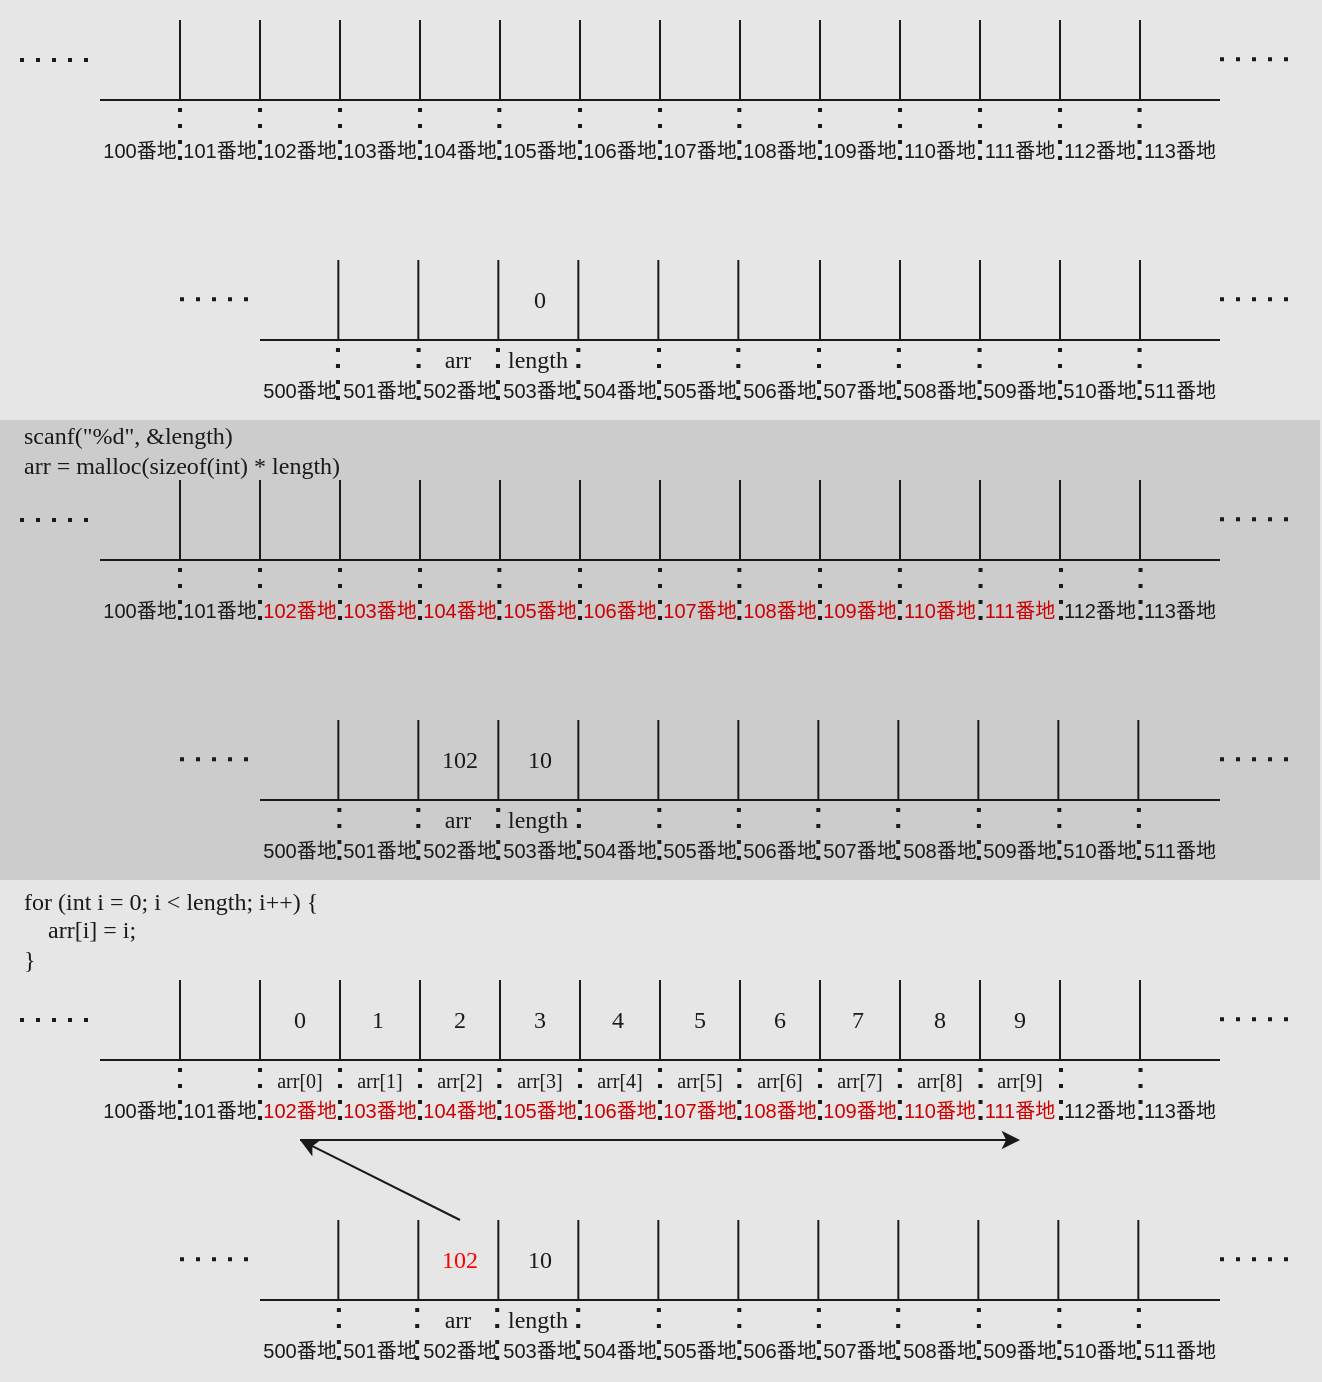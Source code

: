 <mxfile>
    <diagram id="yZ7NjSAFLnRLPZ3EPILS" name="ページ1">
        <mxGraphModel dx="849" dy="916" grid="1" gridSize="10" guides="1" tooltips="1" connect="1" arrows="1" fold="1" page="1" pageScale="1" pageWidth="827" pageHeight="1169" background="#E6E6E6" math="0" shadow="0">
            <root>
                <mxCell id="0"/>
                <mxCell id="1" parent="0"/>
                <mxCell id="86" value="" style="rounded=0;whiteSpace=wrap;html=1;strokeColor=none;fillColor=#E6E6E6;" vertex="1" parent="1">
                    <mxGeometry x="30" y="30" width="660" height="210" as="geometry"/>
                </mxCell>
                <mxCell id="2" value="" style="endArrow=none;html=1;fontColor=#1A1A1A;strokeColor=#1A1A1A;" edge="1" parent="1">
                    <mxGeometry width="50" height="50" relative="1" as="geometry">
                        <mxPoint x="120" y="80" as="sourcePoint"/>
                        <mxPoint x="120" y="40" as="targetPoint"/>
                    </mxGeometry>
                </mxCell>
                <mxCell id="3" value="" style="endArrow=none;html=1;fontColor=#1A1A1A;strokeColor=#1A1A1A;" edge="1" parent="1">
                    <mxGeometry width="50" height="50" relative="1" as="geometry">
                        <mxPoint x="80" y="80" as="sourcePoint"/>
                        <mxPoint x="640" y="80" as="targetPoint"/>
                    </mxGeometry>
                </mxCell>
                <mxCell id="4" value="" style="endArrow=none;dashed=1;html=1;dashPattern=1 3;strokeWidth=2;fontColor=#1A1A1A;strokeColor=#1A1A1A;" edge="1" parent="1">
                    <mxGeometry width="50" height="50" relative="1" as="geometry">
                        <mxPoint x="40" y="60" as="sourcePoint"/>
                        <mxPoint x="80" y="60" as="targetPoint"/>
                    </mxGeometry>
                </mxCell>
                <mxCell id="5" value="" style="endArrow=none;html=1;fontColor=#1A1A1A;strokeColor=#1A1A1A;" edge="1" parent="1">
                    <mxGeometry width="50" height="50" relative="1" as="geometry">
                        <mxPoint x="160" y="80" as="sourcePoint"/>
                        <mxPoint x="160" y="40" as="targetPoint"/>
                    </mxGeometry>
                </mxCell>
                <mxCell id="6" value="" style="endArrow=none;html=1;fontColor=#1A1A1A;strokeColor=#1A1A1A;" edge="1" parent="1">
                    <mxGeometry width="50" height="50" relative="1" as="geometry">
                        <mxPoint x="200" y="80" as="sourcePoint"/>
                        <mxPoint x="200" y="40" as="targetPoint"/>
                    </mxGeometry>
                </mxCell>
                <mxCell id="7" value="" style="endArrow=none;html=1;fontColor=#1A1A1A;strokeColor=#1A1A1A;" edge="1" parent="1">
                    <mxGeometry width="50" height="50" relative="1" as="geometry">
                        <mxPoint x="240" y="80" as="sourcePoint"/>
                        <mxPoint x="240" y="40" as="targetPoint"/>
                    </mxGeometry>
                </mxCell>
                <mxCell id="8" value="" style="endArrow=none;html=1;fontColor=#1A1A1A;strokeColor=#1A1A1A;" edge="1" parent="1">
                    <mxGeometry width="50" height="50" relative="1" as="geometry">
                        <mxPoint x="280" y="80" as="sourcePoint"/>
                        <mxPoint x="280" y="40" as="targetPoint"/>
                    </mxGeometry>
                </mxCell>
                <mxCell id="9" value="" style="endArrow=none;dashed=1;html=1;dashPattern=1 3;strokeWidth=2;fontColor=#1A1A1A;strokeColor=#1A1A1A;" edge="1" parent="1">
                    <mxGeometry width="50" height="50" relative="1" as="geometry">
                        <mxPoint x="640" y="59.58" as="sourcePoint"/>
                        <mxPoint x="680" y="59.58" as="targetPoint"/>
                    </mxGeometry>
                </mxCell>
                <mxCell id="10" value="&lt;font style=&quot;font-size: 10px;&quot;&gt;100番地&lt;/font&gt;" style="text;html=1;strokeColor=none;fillColor=none;align=center;verticalAlign=middle;whiteSpace=wrap;rounded=0;fontColor=#1A1A1A;" vertex="1" parent="1">
                    <mxGeometry x="80" y="100" width="40" height="10" as="geometry"/>
                </mxCell>
                <mxCell id="11" value="&lt;font style=&quot;font-size: 10px;&quot;&gt;101番地&lt;/font&gt;" style="text;html=1;strokeColor=none;fillColor=none;align=center;verticalAlign=middle;whiteSpace=wrap;rounded=0;fontColor=#1A1A1A;" vertex="1" parent="1">
                    <mxGeometry x="120" y="100" width="40" height="10" as="geometry"/>
                </mxCell>
                <mxCell id="12" value="&lt;font style=&quot;font-size: 10px;&quot;&gt;102番地&lt;/font&gt;" style="text;html=1;strokeColor=none;fillColor=none;align=center;verticalAlign=middle;whiteSpace=wrap;rounded=0;fontColor=#1A1A1A;" vertex="1" parent="1">
                    <mxGeometry x="160" y="100" width="40" height="10" as="geometry"/>
                </mxCell>
                <mxCell id="13" value="&lt;font style=&quot;font-size: 10px;&quot;&gt;103番地&lt;/font&gt;" style="text;html=1;strokeColor=none;fillColor=none;align=center;verticalAlign=middle;whiteSpace=wrap;rounded=0;fontColor=#1A1A1A;" vertex="1" parent="1">
                    <mxGeometry x="200" y="100" width="40" height="10" as="geometry"/>
                </mxCell>
                <mxCell id="14" value="&lt;font style=&quot;font-size: 10px;&quot;&gt;104番地&lt;/font&gt;" style="text;html=1;strokeColor=none;fillColor=none;align=center;verticalAlign=middle;whiteSpace=wrap;rounded=0;fontColor=#1A1A1A;" vertex="1" parent="1">
                    <mxGeometry x="240" y="100" width="40" height="10" as="geometry"/>
                </mxCell>
                <mxCell id="15" value="&lt;font style=&quot;font-size: 10px;&quot;&gt;105番地&lt;/font&gt;" style="text;html=1;strokeColor=none;fillColor=none;align=center;verticalAlign=middle;whiteSpace=wrap;rounded=0;fontColor=#1A1A1A;" vertex="1" parent="1">
                    <mxGeometry x="280" y="100" width="40" height="10" as="geometry"/>
                </mxCell>
                <mxCell id="16" value="" style="endArrow=none;dashed=1;html=1;dashPattern=1 3;strokeWidth=2;strokeColor=#1A1A1A;fontColor=#FF0000;" edge="1" parent="1">
                    <mxGeometry width="50" height="50" relative="1" as="geometry">
                        <mxPoint x="120" y="110" as="sourcePoint"/>
                        <mxPoint x="120" y="80" as="targetPoint"/>
                    </mxGeometry>
                </mxCell>
                <mxCell id="17" value="" style="endArrow=none;dashed=1;html=1;dashPattern=1 3;strokeWidth=2;strokeColor=#1A1A1A;fontColor=#FF0000;" edge="1" parent="1">
                    <mxGeometry width="50" height="50" relative="1" as="geometry">
                        <mxPoint x="160" y="110" as="sourcePoint"/>
                        <mxPoint x="160" y="80" as="targetPoint"/>
                    </mxGeometry>
                </mxCell>
                <mxCell id="18" value="" style="endArrow=none;dashed=1;html=1;dashPattern=1 3;strokeWidth=2;strokeColor=#1A1A1A;fontColor=#FF0000;" edge="1" parent="1">
                    <mxGeometry width="50" height="50" relative="1" as="geometry">
                        <mxPoint x="200" y="110" as="sourcePoint"/>
                        <mxPoint x="200" y="80" as="targetPoint"/>
                    </mxGeometry>
                </mxCell>
                <mxCell id="19" value="" style="endArrow=none;dashed=1;html=1;dashPattern=1 3;strokeWidth=2;strokeColor=#1A1A1A;fontColor=#FF0000;" edge="1" parent="1">
                    <mxGeometry width="50" height="50" relative="1" as="geometry">
                        <mxPoint x="240" y="110" as="sourcePoint"/>
                        <mxPoint x="240" y="80" as="targetPoint"/>
                    </mxGeometry>
                </mxCell>
                <mxCell id="20" value="" style="endArrow=none;dashed=1;html=1;dashPattern=1 3;strokeWidth=2;strokeColor=#1A1A1A;fontColor=#FF0000;" edge="1" parent="1">
                    <mxGeometry width="50" height="50" relative="1" as="geometry">
                        <mxPoint x="279.67" y="110" as="sourcePoint"/>
                        <mxPoint x="279.67" y="80" as="targetPoint"/>
                    </mxGeometry>
                </mxCell>
                <mxCell id="21" value="" style="endArrow=none;html=1;fontColor=#1A1A1A;strokeColor=#1A1A1A;" edge="1" parent="1">
                    <mxGeometry width="50" height="50" relative="1" as="geometry">
                        <mxPoint x="320" y="80" as="sourcePoint"/>
                        <mxPoint x="320" y="40" as="targetPoint"/>
                    </mxGeometry>
                </mxCell>
                <mxCell id="22" value="" style="endArrow=none;html=1;fontColor=#1A1A1A;strokeColor=#1A1A1A;" edge="1" parent="1">
                    <mxGeometry width="50" height="50" relative="1" as="geometry">
                        <mxPoint x="360" y="80" as="sourcePoint"/>
                        <mxPoint x="360" y="40" as="targetPoint"/>
                    </mxGeometry>
                </mxCell>
                <mxCell id="23" value="" style="endArrow=none;html=1;fontColor=#1A1A1A;strokeColor=#1A1A1A;" edge="1" parent="1">
                    <mxGeometry width="50" height="50" relative="1" as="geometry">
                        <mxPoint x="400" y="80" as="sourcePoint"/>
                        <mxPoint x="400" y="40" as="targetPoint"/>
                    </mxGeometry>
                </mxCell>
                <mxCell id="24" value="" style="endArrow=none;dashed=1;html=1;dashPattern=1 3;strokeWidth=2;strokeColor=#1A1A1A;fontColor=#FF0000;" edge="1" parent="1">
                    <mxGeometry width="50" height="50" relative="1" as="geometry">
                        <mxPoint x="320" y="110" as="sourcePoint"/>
                        <mxPoint x="320" y="80" as="targetPoint"/>
                    </mxGeometry>
                </mxCell>
                <mxCell id="25" value="" style="endArrow=none;dashed=1;html=1;dashPattern=1 3;strokeWidth=2;strokeColor=#1A1A1A;fontColor=#FF0000;" edge="1" parent="1">
                    <mxGeometry width="50" height="50" relative="1" as="geometry">
                        <mxPoint x="360" y="110" as="sourcePoint"/>
                        <mxPoint x="360" y="80" as="targetPoint"/>
                    </mxGeometry>
                </mxCell>
                <mxCell id="26" value="" style="endArrow=none;dashed=1;html=1;dashPattern=1 3;strokeWidth=2;strokeColor=#1A1A1A;fontColor=#FF0000;" edge="1" parent="1">
                    <mxGeometry width="50" height="50" relative="1" as="geometry">
                        <mxPoint x="399.67" y="110" as="sourcePoint"/>
                        <mxPoint x="399.67" y="80" as="targetPoint"/>
                    </mxGeometry>
                </mxCell>
                <mxCell id="27" value="&lt;font style=&quot;font-size: 10px;&quot;&gt;106番地&lt;/font&gt;" style="text;html=1;strokeColor=none;fillColor=none;align=center;verticalAlign=middle;whiteSpace=wrap;rounded=0;fontColor=#1A1A1A;" vertex="1" parent="1">
                    <mxGeometry x="320" y="100" width="40" height="10" as="geometry"/>
                </mxCell>
                <mxCell id="28" value="&lt;font style=&quot;font-size: 10px;&quot;&gt;107番地&lt;/font&gt;" style="text;html=1;strokeColor=none;fillColor=none;align=center;verticalAlign=middle;whiteSpace=wrap;rounded=0;fontColor=#1A1A1A;" vertex="1" parent="1">
                    <mxGeometry x="360" y="100" width="40" height="10" as="geometry"/>
                </mxCell>
                <mxCell id="29" value="&lt;font style=&quot;font-size: 10px;&quot;&gt;108番地&lt;/font&gt;" style="text;html=1;strokeColor=none;fillColor=none;align=center;verticalAlign=middle;whiteSpace=wrap;rounded=0;fontColor=#1A1A1A;" vertex="1" parent="1">
                    <mxGeometry x="400" y="100" width="40" height="10" as="geometry"/>
                </mxCell>
                <mxCell id="35" value="" style="endArrow=none;html=1;fontColor=#1A1A1A;strokeColor=#1A1A1A;" edge="1" parent="1">
                    <mxGeometry width="50" height="50" relative="1" as="geometry">
                        <mxPoint x="440" y="80" as="sourcePoint"/>
                        <mxPoint x="440" y="40" as="targetPoint"/>
                    </mxGeometry>
                </mxCell>
                <mxCell id="36" value="" style="endArrow=none;html=1;fontColor=#1A1A1A;strokeColor=#1A1A1A;" edge="1" parent="1">
                    <mxGeometry width="50" height="50" relative="1" as="geometry">
                        <mxPoint x="480" y="80" as="sourcePoint"/>
                        <mxPoint x="480" y="40" as="targetPoint"/>
                    </mxGeometry>
                </mxCell>
                <mxCell id="37" value="" style="endArrow=none;html=1;fontColor=#1A1A1A;strokeColor=#1A1A1A;" edge="1" parent="1">
                    <mxGeometry width="50" height="50" relative="1" as="geometry">
                        <mxPoint x="520" y="80" as="sourcePoint"/>
                        <mxPoint x="520" y="40" as="targetPoint"/>
                    </mxGeometry>
                </mxCell>
                <mxCell id="38" value="" style="endArrow=none;html=1;fontColor=#1A1A1A;strokeColor=#1A1A1A;" edge="1" parent="1">
                    <mxGeometry width="50" height="50" relative="1" as="geometry">
                        <mxPoint x="560" y="80" as="sourcePoint"/>
                        <mxPoint x="560" y="40" as="targetPoint"/>
                    </mxGeometry>
                </mxCell>
                <mxCell id="39" value="" style="endArrow=none;html=1;fontColor=#1A1A1A;strokeColor=#1A1A1A;" edge="1" parent="1">
                    <mxGeometry width="50" height="50" relative="1" as="geometry">
                        <mxPoint x="600" y="80" as="sourcePoint"/>
                        <mxPoint x="600" y="40" as="targetPoint"/>
                    </mxGeometry>
                </mxCell>
                <mxCell id="45" value="&lt;font style=&quot;font-size: 10px;&quot;&gt;109番地&lt;/font&gt;" style="text;html=1;strokeColor=none;fillColor=none;align=center;verticalAlign=middle;whiteSpace=wrap;rounded=0;fontColor=#1A1A1A;" vertex="1" parent="1">
                    <mxGeometry x="440" y="100" width="40" height="10" as="geometry"/>
                </mxCell>
                <mxCell id="46" value="&lt;font style=&quot;font-size: 10px;&quot;&gt;110番地&lt;/font&gt;" style="text;html=1;strokeColor=none;fillColor=none;align=center;verticalAlign=middle;whiteSpace=wrap;rounded=0;fontColor=#1A1A1A;" vertex="1" parent="1">
                    <mxGeometry x="480" y="100" width="40" height="10" as="geometry"/>
                </mxCell>
                <mxCell id="47" value="&lt;font style=&quot;font-size: 10px;&quot;&gt;111番地&lt;/font&gt;" style="text;html=1;strokeColor=none;fillColor=none;align=center;verticalAlign=middle;whiteSpace=wrap;rounded=0;fontColor=#1A1A1A;" vertex="1" parent="1">
                    <mxGeometry x="520" y="100" width="40" height="10" as="geometry"/>
                </mxCell>
                <mxCell id="48" value="&lt;font style=&quot;font-size: 10px;&quot;&gt;112番地&lt;/font&gt;" style="text;html=1;strokeColor=none;fillColor=none;align=center;verticalAlign=middle;whiteSpace=wrap;rounded=0;fontColor=#1A1A1A;" vertex="1" parent="1">
                    <mxGeometry x="560" y="100" width="40" height="10" as="geometry"/>
                </mxCell>
                <mxCell id="49" value="&lt;font style=&quot;font-size: 10px;&quot;&gt;113番地&lt;/font&gt;" style="text;html=1;strokeColor=none;fillColor=none;align=center;verticalAlign=middle;whiteSpace=wrap;rounded=0;fontColor=#1A1A1A;" vertex="1" parent="1">
                    <mxGeometry x="600" y="100" width="40" height="10" as="geometry"/>
                </mxCell>
                <mxCell id="52" style="edgeStyle=none;html=1;entryX=0.5;entryY=0;entryDx=0;entryDy=0;strokeColor=#1A1A1A;" edge="1" parent="1" source="53">
                    <mxGeometry relative="1" as="geometry">
                        <mxPoint x="380" y="40" as="targetPoint"/>
                    </mxGeometry>
                </mxCell>
                <mxCell id="56" value="" style="endArrow=none;html=1;fontColor=#1A1A1A;strokeColor=#1A1A1A;" edge="1" parent="1">
                    <mxGeometry width="50" height="50" relative="1" as="geometry">
                        <mxPoint x="160" y="200" as="sourcePoint"/>
                        <mxPoint x="640" y="200" as="targetPoint"/>
                    </mxGeometry>
                </mxCell>
                <mxCell id="57" value="" style="endArrow=none;html=1;fontColor=#1A1A1A;strokeColor=#1A1A1A;" edge="1" parent="1">
                    <mxGeometry width="50" height="50" relative="1" as="geometry">
                        <mxPoint x="199.17" y="200" as="sourcePoint"/>
                        <mxPoint x="199.17" y="160" as="targetPoint"/>
                    </mxGeometry>
                </mxCell>
                <mxCell id="58" value="" style="endArrow=none;html=1;fontColor=#1A1A1A;strokeColor=#1A1A1A;" edge="1" parent="1">
                    <mxGeometry width="50" height="50" relative="1" as="geometry">
                        <mxPoint x="239.17" y="200" as="sourcePoint"/>
                        <mxPoint x="239.17" y="160" as="targetPoint"/>
                    </mxGeometry>
                </mxCell>
                <mxCell id="59" value="" style="endArrow=none;html=1;fontColor=#1A1A1A;strokeColor=#1A1A1A;" edge="1" parent="1">
                    <mxGeometry width="50" height="50" relative="1" as="geometry">
                        <mxPoint x="279.17" y="200" as="sourcePoint"/>
                        <mxPoint x="279.17" y="160" as="targetPoint"/>
                    </mxGeometry>
                </mxCell>
                <mxCell id="60" value="" style="endArrow=none;html=1;fontColor=#1A1A1A;strokeColor=#1A1A1A;" edge="1" parent="1">
                    <mxGeometry width="50" height="50" relative="1" as="geometry">
                        <mxPoint x="319.17" y="200" as="sourcePoint"/>
                        <mxPoint x="319.17" y="160" as="targetPoint"/>
                    </mxGeometry>
                </mxCell>
                <mxCell id="61" value="" style="endArrow=none;html=1;fontColor=#1A1A1A;strokeColor=#1A1A1A;" edge="1" parent="1">
                    <mxGeometry width="50" height="50" relative="1" as="geometry">
                        <mxPoint x="359.17" y="200" as="sourcePoint"/>
                        <mxPoint x="359.17" y="160" as="targetPoint"/>
                    </mxGeometry>
                </mxCell>
                <mxCell id="62" value="" style="endArrow=none;html=1;fontColor=#1A1A1A;strokeColor=#1A1A1A;" edge="1" parent="1">
                    <mxGeometry width="50" height="50" relative="1" as="geometry">
                        <mxPoint x="399.17" y="200" as="sourcePoint"/>
                        <mxPoint x="399.17" y="160" as="targetPoint"/>
                    </mxGeometry>
                </mxCell>
                <mxCell id="63" value="&lt;font face=&quot;Jetbrains mono&quot;&gt;length&lt;/font&gt;" style="text;html=1;strokeColor=none;fillColor=none;align=center;verticalAlign=middle;whiteSpace=wrap;rounded=0;fontColor=#1A1A1A;" vertex="1" parent="1">
                    <mxGeometry x="279.17" y="200" width="40" height="20" as="geometry"/>
                </mxCell>
                <mxCell id="65" value="" style="endArrow=none;html=1;fontColor=#1A1A1A;strokeColor=#1A1A1A;" edge="1" parent="1">
                    <mxGeometry width="50" height="50" relative="1" as="geometry">
                        <mxPoint x="440" y="200" as="sourcePoint"/>
                        <mxPoint x="440" y="160" as="targetPoint"/>
                    </mxGeometry>
                </mxCell>
                <mxCell id="66" value="" style="endArrow=none;html=1;fontColor=#1A1A1A;strokeColor=#1A1A1A;" edge="1" parent="1">
                    <mxGeometry width="50" height="50" relative="1" as="geometry">
                        <mxPoint x="480" y="200" as="sourcePoint"/>
                        <mxPoint x="480" y="160" as="targetPoint"/>
                    </mxGeometry>
                </mxCell>
                <mxCell id="67" value="" style="endArrow=none;html=1;fontColor=#1A1A1A;strokeColor=#1A1A1A;" edge="1" parent="1">
                    <mxGeometry width="50" height="50" relative="1" as="geometry">
                        <mxPoint x="520" y="200" as="sourcePoint"/>
                        <mxPoint x="520" y="160" as="targetPoint"/>
                    </mxGeometry>
                </mxCell>
                <mxCell id="68" value="" style="endArrow=none;html=1;fontColor=#1A1A1A;strokeColor=#1A1A1A;" edge="1" parent="1">
                    <mxGeometry width="50" height="50" relative="1" as="geometry">
                        <mxPoint x="560" y="200" as="sourcePoint"/>
                        <mxPoint x="560" y="160" as="targetPoint"/>
                    </mxGeometry>
                </mxCell>
                <mxCell id="69" value="" style="endArrow=none;html=1;fontColor=#1A1A1A;strokeColor=#1A1A1A;" edge="1" parent="1">
                    <mxGeometry width="50" height="50" relative="1" as="geometry">
                        <mxPoint x="600" y="200" as="sourcePoint"/>
                        <mxPoint x="600" y="160" as="targetPoint"/>
                    </mxGeometry>
                </mxCell>
                <mxCell id="70" value="" style="endArrow=none;dashed=1;html=1;dashPattern=1 3;strokeWidth=2;fontColor=#1A1A1A;strokeColor=#1A1A1A;" edge="1" parent="1">
                    <mxGeometry width="50" height="50" relative="1" as="geometry">
                        <mxPoint x="120" y="179.58" as="sourcePoint"/>
                        <mxPoint x="160" y="179.58" as="targetPoint"/>
                    </mxGeometry>
                </mxCell>
                <mxCell id="71" value="" style="endArrow=none;dashed=1;html=1;dashPattern=1 3;strokeWidth=2;fontColor=#1A1A1A;strokeColor=#1A1A1A;" edge="1" parent="1">
                    <mxGeometry width="50" height="50" relative="1" as="geometry">
                        <mxPoint x="640" y="179.58" as="sourcePoint"/>
                        <mxPoint x="680" y="179.58" as="targetPoint"/>
                    </mxGeometry>
                </mxCell>
                <mxCell id="72" value="&lt;font style=&quot;font-size: 10px;&quot;&gt;500番地&lt;/font&gt;" style="text;html=1;strokeColor=none;fillColor=none;align=center;verticalAlign=middle;whiteSpace=wrap;rounded=0;fontColor=#1A1A1A;" vertex="1" parent="1">
                    <mxGeometry x="160" y="220" width="40" height="10" as="geometry"/>
                </mxCell>
                <mxCell id="73" value="&lt;font style=&quot;font-size: 10px;&quot;&gt;501番地&lt;/font&gt;" style="text;html=1;strokeColor=none;fillColor=none;align=center;verticalAlign=middle;whiteSpace=wrap;rounded=0;fontColor=#1A1A1A;" vertex="1" parent="1">
                    <mxGeometry x="200" y="220" width="40" height="10" as="geometry"/>
                </mxCell>
                <mxCell id="74" value="&lt;font style=&quot;font-size: 10px;&quot;&gt;502番地&lt;/font&gt;" style="text;html=1;strokeColor=none;fillColor=none;align=center;verticalAlign=middle;whiteSpace=wrap;rounded=0;fontColor=#1A1A1A;" vertex="1" parent="1">
                    <mxGeometry x="240" y="220" width="40" height="10" as="geometry"/>
                </mxCell>
                <mxCell id="75" value="&lt;font style=&quot;font-size: 10px;&quot;&gt;503番地&lt;/font&gt;" style="text;html=1;strokeColor=none;fillColor=none;align=center;verticalAlign=middle;whiteSpace=wrap;rounded=0;fontColor=#1A1A1A;" vertex="1" parent="1">
                    <mxGeometry x="280" y="220" width="40" height="10" as="geometry"/>
                </mxCell>
                <mxCell id="76" value="&lt;font style=&quot;font-size: 10px;&quot;&gt;504番地&lt;/font&gt;" style="text;html=1;strokeColor=none;fillColor=none;align=center;verticalAlign=middle;whiteSpace=wrap;rounded=0;fontColor=#1A1A1A;" vertex="1" parent="1">
                    <mxGeometry x="320" y="220" width="40" height="10" as="geometry"/>
                </mxCell>
                <mxCell id="77" value="&lt;font style=&quot;font-size: 10px;&quot;&gt;505番地&lt;/font&gt;" style="text;html=1;strokeColor=none;fillColor=none;align=center;verticalAlign=middle;whiteSpace=wrap;rounded=0;fontColor=#1A1A1A;" vertex="1" parent="1">
                    <mxGeometry x="360" y="220" width="40" height="10" as="geometry"/>
                </mxCell>
                <mxCell id="78" value="&lt;font style=&quot;font-size: 10px;&quot;&gt;506番地&lt;/font&gt;" style="text;html=1;strokeColor=none;fillColor=none;align=center;verticalAlign=middle;whiteSpace=wrap;rounded=0;fontColor=#1A1A1A;" vertex="1" parent="1">
                    <mxGeometry x="400" y="220" width="40" height="10" as="geometry"/>
                </mxCell>
                <mxCell id="79" value="&lt;font style=&quot;font-size: 10px;&quot;&gt;507番地&lt;/font&gt;" style="text;html=1;strokeColor=none;fillColor=none;align=center;verticalAlign=middle;whiteSpace=wrap;rounded=0;fontColor=#1A1A1A;" vertex="1" parent="1">
                    <mxGeometry x="440" y="220" width="40" height="10" as="geometry"/>
                </mxCell>
                <mxCell id="80" value="&lt;font style=&quot;font-size: 10px;&quot;&gt;508番地&lt;/font&gt;" style="text;html=1;strokeColor=none;fillColor=none;align=center;verticalAlign=middle;whiteSpace=wrap;rounded=0;fontColor=#1A1A1A;" vertex="1" parent="1">
                    <mxGeometry x="480" y="220" width="40" height="10" as="geometry"/>
                </mxCell>
                <mxCell id="81" value="&lt;font style=&quot;font-size: 10px;&quot;&gt;509番地&lt;/font&gt;" style="text;html=1;strokeColor=none;fillColor=none;align=center;verticalAlign=middle;whiteSpace=wrap;rounded=0;fontColor=#1A1A1A;" vertex="1" parent="1">
                    <mxGeometry x="520" y="220" width="40" height="10" as="geometry"/>
                </mxCell>
                <mxCell id="82" value="&lt;font style=&quot;font-size: 10px;&quot;&gt;510番地&lt;/font&gt;" style="text;html=1;strokeColor=none;fillColor=none;align=center;verticalAlign=middle;whiteSpace=wrap;rounded=0;fontColor=#1A1A1A;" vertex="1" parent="1">
                    <mxGeometry x="560" y="220" width="40" height="10" as="geometry"/>
                </mxCell>
                <mxCell id="83" value="&lt;font style=&quot;font-size: 10px;&quot;&gt;511番地&lt;/font&gt;" style="text;html=1;strokeColor=none;fillColor=none;align=center;verticalAlign=middle;whiteSpace=wrap;rounded=0;fontColor=#1A1A1A;" vertex="1" parent="1">
                    <mxGeometry x="600" y="220" width="40" height="10" as="geometry"/>
                </mxCell>
                <mxCell id="87" value="&lt;font face=&quot;Jetbrains mono&quot;&gt;arr&lt;/font&gt;" style="text;html=1;strokeColor=none;fillColor=none;align=center;verticalAlign=middle;whiteSpace=wrap;rounded=0;fontColor=#1A1A1A;" vertex="1" parent="1">
                    <mxGeometry x="239.17" y="200" width="40" height="20" as="geometry"/>
                </mxCell>
                <mxCell id="89" value="&lt;font face=&quot;Jetbrains mono&quot;&gt;0&lt;br&gt;&lt;/font&gt;" style="text;html=1;strokeColor=none;fillColor=none;align=center;verticalAlign=middle;whiteSpace=wrap;rounded=0;fontColor=#1A1A1A;" vertex="1" parent="1">
                    <mxGeometry x="280" y="160" width="40" height="40" as="geometry"/>
                </mxCell>
                <mxCell id="92" value="" style="rounded=0;whiteSpace=wrap;html=1;strokeColor=none;fillColor=#CCCCCC;" vertex="1" parent="1">
                    <mxGeometry x="30" y="240" width="660" height="230" as="geometry"/>
                </mxCell>
                <mxCell id="93" value="" style="endArrow=none;html=1;fontColor=#1A1A1A;strokeColor=#1A1A1A;" edge="1" parent="1">
                    <mxGeometry width="50" height="50" relative="1" as="geometry">
                        <mxPoint x="120" y="310" as="sourcePoint"/>
                        <mxPoint x="120" y="270" as="targetPoint"/>
                    </mxGeometry>
                </mxCell>
                <mxCell id="94" value="" style="endArrow=none;html=1;fontColor=#1A1A1A;strokeColor=#1A1A1A;" edge="1" parent="1">
                    <mxGeometry width="50" height="50" relative="1" as="geometry">
                        <mxPoint x="80" y="310" as="sourcePoint"/>
                        <mxPoint x="640" y="310" as="targetPoint"/>
                    </mxGeometry>
                </mxCell>
                <mxCell id="95" value="" style="endArrow=none;dashed=1;html=1;dashPattern=1 3;strokeWidth=2;fontColor=#1A1A1A;strokeColor=#1A1A1A;" edge="1" parent="1">
                    <mxGeometry width="50" height="50" relative="1" as="geometry">
                        <mxPoint x="40" y="290" as="sourcePoint"/>
                        <mxPoint x="80" y="290" as="targetPoint"/>
                    </mxGeometry>
                </mxCell>
                <mxCell id="96" value="" style="endArrow=none;html=1;fontColor=#1A1A1A;strokeColor=#1A1A1A;" edge="1" parent="1">
                    <mxGeometry width="50" height="50" relative="1" as="geometry">
                        <mxPoint x="160" y="310" as="sourcePoint"/>
                        <mxPoint x="160" y="270" as="targetPoint"/>
                    </mxGeometry>
                </mxCell>
                <mxCell id="97" value="" style="endArrow=none;html=1;fontColor=#1A1A1A;strokeColor=#1A1A1A;" edge="1" parent="1">
                    <mxGeometry width="50" height="50" relative="1" as="geometry">
                        <mxPoint x="200" y="310" as="sourcePoint"/>
                        <mxPoint x="200" y="270" as="targetPoint"/>
                    </mxGeometry>
                </mxCell>
                <mxCell id="98" value="" style="endArrow=none;html=1;fontColor=#1A1A1A;strokeColor=#1A1A1A;" edge="1" parent="1">
                    <mxGeometry width="50" height="50" relative="1" as="geometry">
                        <mxPoint x="240" y="310" as="sourcePoint"/>
                        <mxPoint x="240" y="270" as="targetPoint"/>
                    </mxGeometry>
                </mxCell>
                <mxCell id="99" value="" style="endArrow=none;html=1;fontColor=#1A1A1A;strokeColor=#1A1A1A;" edge="1" parent="1">
                    <mxGeometry width="50" height="50" relative="1" as="geometry">
                        <mxPoint x="280" y="310" as="sourcePoint"/>
                        <mxPoint x="280" y="270" as="targetPoint"/>
                    </mxGeometry>
                </mxCell>
                <mxCell id="100" value="" style="endArrow=none;dashed=1;html=1;dashPattern=1 3;strokeWidth=2;fontColor=#1A1A1A;strokeColor=#1A1A1A;" edge="1" parent="1">
                    <mxGeometry width="50" height="50" relative="1" as="geometry">
                        <mxPoint x="640" y="289.58" as="sourcePoint"/>
                        <mxPoint x="680" y="289.58" as="targetPoint"/>
                    </mxGeometry>
                </mxCell>
                <mxCell id="101" value="&lt;font style=&quot;font-size: 10px;&quot;&gt;100番地&lt;/font&gt;" style="text;html=1;strokeColor=none;fillColor=none;align=center;verticalAlign=middle;whiteSpace=wrap;rounded=0;fontColor=#1A1A1A;" vertex="1" parent="1">
                    <mxGeometry x="80" y="330" width="40" height="10" as="geometry"/>
                </mxCell>
                <mxCell id="102" value="&lt;font style=&quot;font-size: 10px;&quot;&gt;101番地&lt;/font&gt;" style="text;html=1;strokeColor=none;fillColor=none;align=center;verticalAlign=middle;whiteSpace=wrap;rounded=0;fontColor=#1A1A1A;" vertex="1" parent="1">
                    <mxGeometry x="120" y="330" width="40" height="10" as="geometry"/>
                </mxCell>
                <mxCell id="103" value="&lt;font style=&quot;font-size: 10px;&quot;&gt;102番地&lt;/font&gt;" style="text;html=1;strokeColor=none;fillColor=none;align=center;verticalAlign=middle;whiteSpace=wrap;rounded=0;fontColor=#CC0000;" vertex="1" parent="1">
                    <mxGeometry x="160" y="330" width="40" height="10" as="geometry"/>
                </mxCell>
                <mxCell id="104" value="&lt;font style=&quot;font-size: 10px;&quot;&gt;103番地&lt;/font&gt;" style="text;html=1;strokeColor=none;fillColor=none;align=center;verticalAlign=middle;whiteSpace=wrap;rounded=0;fontColor=#CC0000;" vertex="1" parent="1">
                    <mxGeometry x="200" y="330" width="40" height="10" as="geometry"/>
                </mxCell>
                <mxCell id="105" value="&lt;font style=&quot;font-size: 10px;&quot;&gt;104番地&lt;/font&gt;" style="text;html=1;strokeColor=none;fillColor=none;align=center;verticalAlign=middle;whiteSpace=wrap;rounded=0;fontColor=#CC0000;" vertex="1" parent="1">
                    <mxGeometry x="240" y="330" width="40" height="10" as="geometry"/>
                </mxCell>
                <mxCell id="106" value="&lt;font style=&quot;font-size: 10px;&quot;&gt;105番地&lt;/font&gt;" style="text;html=1;strokeColor=none;fillColor=none;align=center;verticalAlign=middle;whiteSpace=wrap;rounded=0;fontColor=#CC0000;" vertex="1" parent="1">
                    <mxGeometry x="280" y="330" width="40" height="10" as="geometry"/>
                </mxCell>
                <mxCell id="107" value="" style="endArrow=none;dashed=1;html=1;dashPattern=1 3;strokeWidth=2;strokeColor=#1A1A1A;fontColor=#FF0000;" edge="1" parent="1">
                    <mxGeometry width="50" height="50" relative="1" as="geometry">
                        <mxPoint x="120" y="340" as="sourcePoint"/>
                        <mxPoint x="120" y="310" as="targetPoint"/>
                    </mxGeometry>
                </mxCell>
                <mxCell id="108" value="" style="endArrow=none;dashed=1;html=1;dashPattern=1 3;strokeWidth=2;strokeColor=#1A1A1A;fontColor=#FF0000;" edge="1" parent="1">
                    <mxGeometry width="50" height="50" relative="1" as="geometry">
                        <mxPoint x="160" y="340" as="sourcePoint"/>
                        <mxPoint x="160" y="310" as="targetPoint"/>
                    </mxGeometry>
                </mxCell>
                <mxCell id="109" value="" style="endArrow=none;dashed=1;html=1;dashPattern=1 3;strokeWidth=2;strokeColor=#1A1A1A;fontColor=#FF0000;" edge="1" parent="1">
                    <mxGeometry width="50" height="50" relative="1" as="geometry">
                        <mxPoint x="200" y="340" as="sourcePoint"/>
                        <mxPoint x="200" y="310" as="targetPoint"/>
                    </mxGeometry>
                </mxCell>
                <mxCell id="110" value="" style="endArrow=none;dashed=1;html=1;dashPattern=1 3;strokeWidth=2;strokeColor=#1A1A1A;fontColor=#FF0000;" edge="1" parent="1">
                    <mxGeometry width="50" height="50" relative="1" as="geometry">
                        <mxPoint x="240" y="340" as="sourcePoint"/>
                        <mxPoint x="240" y="310" as="targetPoint"/>
                    </mxGeometry>
                </mxCell>
                <mxCell id="111" value="" style="endArrow=none;dashed=1;html=1;dashPattern=1 3;strokeWidth=2;strokeColor=#1A1A1A;fontColor=#FF0000;" edge="1" parent="1">
                    <mxGeometry width="50" height="50" relative="1" as="geometry">
                        <mxPoint x="279.67" y="340" as="sourcePoint"/>
                        <mxPoint x="279.67" y="310" as="targetPoint"/>
                    </mxGeometry>
                </mxCell>
                <mxCell id="112" value="" style="endArrow=none;html=1;fontColor=#1A1A1A;strokeColor=#1A1A1A;" edge="1" parent="1">
                    <mxGeometry width="50" height="50" relative="1" as="geometry">
                        <mxPoint x="320" y="310" as="sourcePoint"/>
                        <mxPoint x="320" y="270" as="targetPoint"/>
                    </mxGeometry>
                </mxCell>
                <mxCell id="113" value="" style="endArrow=none;html=1;fontColor=#1A1A1A;strokeColor=#1A1A1A;" edge="1" parent="1">
                    <mxGeometry width="50" height="50" relative="1" as="geometry">
                        <mxPoint x="360" y="310" as="sourcePoint"/>
                        <mxPoint x="360" y="270" as="targetPoint"/>
                    </mxGeometry>
                </mxCell>
                <mxCell id="114" value="" style="endArrow=none;html=1;fontColor=#1A1A1A;strokeColor=#1A1A1A;" edge="1" parent="1">
                    <mxGeometry width="50" height="50" relative="1" as="geometry">
                        <mxPoint x="400" y="310" as="sourcePoint"/>
                        <mxPoint x="400" y="270" as="targetPoint"/>
                    </mxGeometry>
                </mxCell>
                <mxCell id="115" value="" style="endArrow=none;dashed=1;html=1;dashPattern=1 3;strokeWidth=2;strokeColor=#1A1A1A;fontColor=#FF0000;" edge="1" parent="1">
                    <mxGeometry width="50" height="50" relative="1" as="geometry">
                        <mxPoint x="320" y="340" as="sourcePoint"/>
                        <mxPoint x="320" y="310" as="targetPoint"/>
                    </mxGeometry>
                </mxCell>
                <mxCell id="116" value="" style="endArrow=none;dashed=1;html=1;dashPattern=1 3;strokeWidth=2;strokeColor=#1A1A1A;fontColor=#FF0000;" edge="1" parent="1">
                    <mxGeometry width="50" height="50" relative="1" as="geometry">
                        <mxPoint x="360" y="340" as="sourcePoint"/>
                        <mxPoint x="360" y="310" as="targetPoint"/>
                    </mxGeometry>
                </mxCell>
                <mxCell id="117" value="" style="endArrow=none;dashed=1;html=1;dashPattern=1 3;strokeWidth=2;strokeColor=#1A1A1A;fontColor=#FF0000;" edge="1" parent="1">
                    <mxGeometry width="50" height="50" relative="1" as="geometry">
                        <mxPoint x="399.67" y="340" as="sourcePoint"/>
                        <mxPoint x="399.67" y="310" as="targetPoint"/>
                    </mxGeometry>
                </mxCell>
                <mxCell id="118" value="&lt;font style=&quot;font-size: 10px;&quot;&gt;106番地&lt;/font&gt;" style="text;html=1;strokeColor=none;fillColor=none;align=center;verticalAlign=middle;whiteSpace=wrap;rounded=0;fontColor=#CC0000;" vertex="1" parent="1">
                    <mxGeometry x="320" y="330" width="40" height="10" as="geometry"/>
                </mxCell>
                <mxCell id="119" value="&lt;font style=&quot;font-size: 10px;&quot;&gt;107番地&lt;/font&gt;" style="text;html=1;strokeColor=none;fillColor=none;align=center;verticalAlign=middle;whiteSpace=wrap;rounded=0;fontColor=#CC0000;" vertex="1" parent="1">
                    <mxGeometry x="360" y="330" width="40" height="10" as="geometry"/>
                </mxCell>
                <mxCell id="120" value="&lt;font style=&quot;font-size: 10px;&quot;&gt;108番地&lt;/font&gt;" style="text;html=1;strokeColor=none;fillColor=none;align=center;verticalAlign=middle;whiteSpace=wrap;rounded=0;fontColor=#CC0000;" vertex="1" parent="1">
                    <mxGeometry x="400" y="330" width="40" height="10" as="geometry"/>
                </mxCell>
                <mxCell id="121" value="" style="endArrow=none;html=1;fontColor=#1A1A1A;strokeColor=#1A1A1A;" edge="1" parent="1">
                    <mxGeometry width="50" height="50" relative="1" as="geometry">
                        <mxPoint x="440" y="310" as="sourcePoint"/>
                        <mxPoint x="440" y="270" as="targetPoint"/>
                    </mxGeometry>
                </mxCell>
                <mxCell id="122" value="" style="endArrow=none;html=1;fontColor=#1A1A1A;strokeColor=#1A1A1A;" edge="1" parent="1">
                    <mxGeometry width="50" height="50" relative="1" as="geometry">
                        <mxPoint x="480" y="310" as="sourcePoint"/>
                        <mxPoint x="480" y="270" as="targetPoint"/>
                    </mxGeometry>
                </mxCell>
                <mxCell id="123" value="" style="endArrow=none;html=1;fontColor=#1A1A1A;strokeColor=#1A1A1A;" edge="1" parent="1">
                    <mxGeometry width="50" height="50" relative="1" as="geometry">
                        <mxPoint x="520" y="310" as="sourcePoint"/>
                        <mxPoint x="520" y="270" as="targetPoint"/>
                    </mxGeometry>
                </mxCell>
                <mxCell id="124" value="" style="endArrow=none;html=1;fontColor=#1A1A1A;strokeColor=#1A1A1A;" edge="1" parent="1">
                    <mxGeometry width="50" height="50" relative="1" as="geometry">
                        <mxPoint x="560" y="310" as="sourcePoint"/>
                        <mxPoint x="560" y="270" as="targetPoint"/>
                    </mxGeometry>
                </mxCell>
                <mxCell id="125" value="" style="endArrow=none;html=1;fontColor=#1A1A1A;strokeColor=#1A1A1A;" edge="1" parent="1">
                    <mxGeometry width="50" height="50" relative="1" as="geometry">
                        <mxPoint x="600" y="310" as="sourcePoint"/>
                        <mxPoint x="600" y="270" as="targetPoint"/>
                    </mxGeometry>
                </mxCell>
                <mxCell id="126" value="&lt;font style=&quot;font-size: 10px;&quot;&gt;109番地&lt;/font&gt;" style="text;html=1;strokeColor=none;fillColor=none;align=center;verticalAlign=middle;whiteSpace=wrap;rounded=0;fontColor=#CC0000;" vertex="1" parent="1">
                    <mxGeometry x="440" y="330" width="40" height="10" as="geometry"/>
                </mxCell>
                <mxCell id="127" value="&lt;font style=&quot;font-size: 10px;&quot;&gt;110番地&lt;/font&gt;" style="text;html=1;strokeColor=none;fillColor=none;align=center;verticalAlign=middle;whiteSpace=wrap;rounded=0;fontColor=#CC0000;" vertex="1" parent="1">
                    <mxGeometry x="480" y="330" width="40" height="10" as="geometry"/>
                </mxCell>
                <mxCell id="128" value="&lt;font style=&quot;font-size: 10px;&quot;&gt;111番地&lt;/font&gt;" style="text;html=1;strokeColor=none;fillColor=none;align=center;verticalAlign=middle;whiteSpace=wrap;rounded=0;fontColor=#CC0000;" vertex="1" parent="1">
                    <mxGeometry x="520" y="330" width="40" height="10" as="geometry"/>
                </mxCell>
                <mxCell id="129" value="&lt;font style=&quot;font-size: 10px;&quot;&gt;112番地&lt;/font&gt;" style="text;html=1;strokeColor=none;fillColor=none;align=center;verticalAlign=middle;whiteSpace=wrap;rounded=0;fontColor=#1A1A1A;" vertex="1" parent="1">
                    <mxGeometry x="560" y="330" width="40" height="10" as="geometry"/>
                </mxCell>
                <mxCell id="130" value="&lt;font style=&quot;font-size: 10px;&quot;&gt;113番地&lt;/font&gt;" style="text;html=1;strokeColor=none;fillColor=none;align=center;verticalAlign=middle;whiteSpace=wrap;rounded=0;fontColor=#1A1A1A;" vertex="1" parent="1">
                    <mxGeometry x="600" y="330" width="40" height="10" as="geometry"/>
                </mxCell>
                <mxCell id="131" value="" style="endArrow=none;html=1;fontColor=#1A1A1A;strokeColor=#1A1A1A;" edge="1" parent="1">
                    <mxGeometry width="50" height="50" relative="1" as="geometry">
                        <mxPoint x="160" y="430" as="sourcePoint"/>
                        <mxPoint x="640" y="430" as="targetPoint"/>
                    </mxGeometry>
                </mxCell>
                <mxCell id="132" value="" style="endArrow=none;html=1;fontColor=#1A1A1A;strokeColor=#1A1A1A;" edge="1" parent="1">
                    <mxGeometry width="50" height="50" relative="1" as="geometry">
                        <mxPoint x="199.17" y="430" as="sourcePoint"/>
                        <mxPoint x="199.17" y="390" as="targetPoint"/>
                    </mxGeometry>
                </mxCell>
                <mxCell id="133" value="" style="endArrow=none;html=1;fontColor=#1A1A1A;strokeColor=#1A1A1A;" edge="1" parent="1">
                    <mxGeometry width="50" height="50" relative="1" as="geometry">
                        <mxPoint x="239.17" y="430" as="sourcePoint"/>
                        <mxPoint x="239.17" y="390" as="targetPoint"/>
                    </mxGeometry>
                </mxCell>
                <mxCell id="134" value="" style="endArrow=none;html=1;fontColor=#1A1A1A;strokeColor=#1A1A1A;" edge="1" parent="1">
                    <mxGeometry width="50" height="50" relative="1" as="geometry">
                        <mxPoint x="279.17" y="430" as="sourcePoint"/>
                        <mxPoint x="279.17" y="390" as="targetPoint"/>
                    </mxGeometry>
                </mxCell>
                <mxCell id="135" value="" style="endArrow=none;html=1;fontColor=#1A1A1A;strokeColor=#1A1A1A;" edge="1" parent="1">
                    <mxGeometry width="50" height="50" relative="1" as="geometry">
                        <mxPoint x="319.17" y="430" as="sourcePoint"/>
                        <mxPoint x="319.17" y="390" as="targetPoint"/>
                    </mxGeometry>
                </mxCell>
                <mxCell id="136" value="" style="endArrow=none;html=1;fontColor=#1A1A1A;strokeColor=#1A1A1A;" edge="1" parent="1">
                    <mxGeometry width="50" height="50" relative="1" as="geometry">
                        <mxPoint x="359.17" y="430" as="sourcePoint"/>
                        <mxPoint x="359.17" y="390" as="targetPoint"/>
                    </mxGeometry>
                </mxCell>
                <mxCell id="137" value="" style="endArrow=none;html=1;fontColor=#1A1A1A;strokeColor=#1A1A1A;" edge="1" parent="1">
                    <mxGeometry width="50" height="50" relative="1" as="geometry">
                        <mxPoint x="399.17" y="430" as="sourcePoint"/>
                        <mxPoint x="399.17" y="390" as="targetPoint"/>
                    </mxGeometry>
                </mxCell>
                <mxCell id="138" value="&lt;font face=&quot;Jetbrains mono&quot;&gt;length&lt;/font&gt;" style="text;html=1;strokeColor=none;fillColor=none;align=center;verticalAlign=middle;whiteSpace=wrap;rounded=0;fontColor=#1A1A1A;" vertex="1" parent="1">
                    <mxGeometry x="279.17" y="430" width="40" height="20" as="geometry"/>
                </mxCell>
                <mxCell id="139" value="" style="endArrow=none;html=1;fontColor=#1A1A1A;strokeColor=#1A1A1A;" edge="1" parent="1">
                    <mxGeometry width="50" height="50" relative="1" as="geometry">
                        <mxPoint x="439.17" y="430" as="sourcePoint"/>
                        <mxPoint x="439.17" y="390" as="targetPoint"/>
                    </mxGeometry>
                </mxCell>
                <mxCell id="140" value="" style="endArrow=none;html=1;fontColor=#1A1A1A;strokeColor=#1A1A1A;" edge="1" parent="1">
                    <mxGeometry width="50" height="50" relative="1" as="geometry">
                        <mxPoint x="479.17" y="430" as="sourcePoint"/>
                        <mxPoint x="479.17" y="390" as="targetPoint"/>
                    </mxGeometry>
                </mxCell>
                <mxCell id="141" value="" style="endArrow=none;html=1;fontColor=#1A1A1A;strokeColor=#1A1A1A;" edge="1" parent="1">
                    <mxGeometry width="50" height="50" relative="1" as="geometry">
                        <mxPoint x="519.17" y="430" as="sourcePoint"/>
                        <mxPoint x="519.17" y="390" as="targetPoint"/>
                    </mxGeometry>
                </mxCell>
                <mxCell id="142" value="" style="endArrow=none;html=1;fontColor=#1A1A1A;strokeColor=#1A1A1A;" edge="1" parent="1">
                    <mxGeometry width="50" height="50" relative="1" as="geometry">
                        <mxPoint x="559.17" y="430" as="sourcePoint"/>
                        <mxPoint x="559.17" y="390" as="targetPoint"/>
                    </mxGeometry>
                </mxCell>
                <mxCell id="143" value="" style="endArrow=none;html=1;fontColor=#1A1A1A;strokeColor=#1A1A1A;" edge="1" parent="1">
                    <mxGeometry width="50" height="50" relative="1" as="geometry">
                        <mxPoint x="599.17" y="430" as="sourcePoint"/>
                        <mxPoint x="599.17" y="390" as="targetPoint"/>
                    </mxGeometry>
                </mxCell>
                <mxCell id="144" value="" style="endArrow=none;dashed=1;html=1;dashPattern=1 3;strokeWidth=2;fontColor=#1A1A1A;strokeColor=#1A1A1A;" edge="1" parent="1">
                    <mxGeometry width="50" height="50" relative="1" as="geometry">
                        <mxPoint x="120" y="409.58" as="sourcePoint"/>
                        <mxPoint x="160" y="409.58" as="targetPoint"/>
                    </mxGeometry>
                </mxCell>
                <mxCell id="145" value="" style="endArrow=none;dashed=1;html=1;dashPattern=1 3;strokeWidth=2;fontColor=#1A1A1A;strokeColor=#1A1A1A;" edge="1" parent="1">
                    <mxGeometry width="50" height="50" relative="1" as="geometry">
                        <mxPoint x="640" y="409.58" as="sourcePoint"/>
                        <mxPoint x="680" y="409.58" as="targetPoint"/>
                    </mxGeometry>
                </mxCell>
                <mxCell id="146" value="&lt;font style=&quot;font-size: 10px;&quot;&gt;500番地&lt;/font&gt;" style="text;html=1;strokeColor=none;fillColor=none;align=center;verticalAlign=middle;whiteSpace=wrap;rounded=0;fontColor=#1A1A1A;" vertex="1" parent="1">
                    <mxGeometry x="160" y="450" width="40" height="10" as="geometry"/>
                </mxCell>
                <mxCell id="147" value="&lt;font style=&quot;font-size: 10px;&quot;&gt;501番地&lt;/font&gt;" style="text;html=1;strokeColor=none;fillColor=none;align=center;verticalAlign=middle;whiteSpace=wrap;rounded=0;fontColor=#1A1A1A;" vertex="1" parent="1">
                    <mxGeometry x="200" y="450" width="40" height="10" as="geometry"/>
                </mxCell>
                <mxCell id="148" value="&lt;font style=&quot;font-size: 10px;&quot;&gt;502番地&lt;/font&gt;" style="text;html=1;strokeColor=none;fillColor=none;align=center;verticalAlign=middle;whiteSpace=wrap;rounded=0;fontColor=#1A1A1A;" vertex="1" parent="1">
                    <mxGeometry x="240" y="450" width="40" height="10" as="geometry"/>
                </mxCell>
                <mxCell id="149" value="&lt;font style=&quot;font-size: 10px;&quot;&gt;503番地&lt;/font&gt;" style="text;html=1;strokeColor=none;fillColor=none;align=center;verticalAlign=middle;whiteSpace=wrap;rounded=0;fontColor=#1A1A1A;" vertex="1" parent="1">
                    <mxGeometry x="280" y="450" width="40" height="10" as="geometry"/>
                </mxCell>
                <mxCell id="150" value="&lt;font style=&quot;font-size: 10px;&quot;&gt;504番地&lt;/font&gt;" style="text;html=1;strokeColor=none;fillColor=none;align=center;verticalAlign=middle;whiteSpace=wrap;rounded=0;fontColor=#1A1A1A;" vertex="1" parent="1">
                    <mxGeometry x="320" y="450" width="40" height="10" as="geometry"/>
                </mxCell>
                <mxCell id="151" value="&lt;font style=&quot;font-size: 10px;&quot;&gt;505番地&lt;/font&gt;" style="text;html=1;strokeColor=none;fillColor=none;align=center;verticalAlign=middle;whiteSpace=wrap;rounded=0;fontColor=#1A1A1A;" vertex="1" parent="1">
                    <mxGeometry x="360" y="450" width="40" height="10" as="geometry"/>
                </mxCell>
                <mxCell id="152" value="&lt;font style=&quot;font-size: 10px;&quot;&gt;506番地&lt;/font&gt;" style="text;html=1;strokeColor=none;fillColor=none;align=center;verticalAlign=middle;whiteSpace=wrap;rounded=0;fontColor=#1A1A1A;" vertex="1" parent="1">
                    <mxGeometry x="400" y="450" width="40" height="10" as="geometry"/>
                </mxCell>
                <mxCell id="153" value="&lt;font style=&quot;font-size: 10px;&quot;&gt;507番地&lt;/font&gt;" style="text;html=1;strokeColor=none;fillColor=none;align=center;verticalAlign=middle;whiteSpace=wrap;rounded=0;fontColor=#1A1A1A;" vertex="1" parent="1">
                    <mxGeometry x="440" y="450" width="40" height="10" as="geometry"/>
                </mxCell>
                <mxCell id="154" value="&lt;font style=&quot;font-size: 10px;&quot;&gt;508番地&lt;/font&gt;" style="text;html=1;strokeColor=none;fillColor=none;align=center;verticalAlign=middle;whiteSpace=wrap;rounded=0;fontColor=#1A1A1A;" vertex="1" parent="1">
                    <mxGeometry x="480" y="450" width="40" height="10" as="geometry"/>
                </mxCell>
                <mxCell id="155" value="&lt;font style=&quot;font-size: 10px;&quot;&gt;509番地&lt;/font&gt;" style="text;html=1;strokeColor=none;fillColor=none;align=center;verticalAlign=middle;whiteSpace=wrap;rounded=0;fontColor=#1A1A1A;" vertex="1" parent="1">
                    <mxGeometry x="520" y="450" width="40" height="10" as="geometry"/>
                </mxCell>
                <mxCell id="156" value="&lt;font style=&quot;font-size: 10px;&quot;&gt;510番地&lt;/font&gt;" style="text;html=1;strokeColor=none;fillColor=none;align=center;verticalAlign=middle;whiteSpace=wrap;rounded=0;fontColor=#1A1A1A;" vertex="1" parent="1">
                    <mxGeometry x="560" y="450" width="40" height="10" as="geometry"/>
                </mxCell>
                <mxCell id="157" value="&lt;font style=&quot;font-size: 10px;&quot;&gt;511番地&lt;/font&gt;" style="text;html=1;strokeColor=none;fillColor=none;align=center;verticalAlign=middle;whiteSpace=wrap;rounded=0;fontColor=#1A1A1A;" vertex="1" parent="1">
                    <mxGeometry x="600" y="450" width="40" height="10" as="geometry"/>
                </mxCell>
                <mxCell id="158" value="&lt;font face=&quot;Jetbrains mono&quot;&gt;arr&lt;/font&gt;" style="text;html=1;strokeColor=none;fillColor=none;align=center;verticalAlign=middle;whiteSpace=wrap;rounded=0;fontColor=#1A1A1A;" vertex="1" parent="1">
                    <mxGeometry x="239.17" y="430" width="40" height="20" as="geometry"/>
                </mxCell>
                <mxCell id="159" value="&lt;font face=&quot;Jetbrains mono&quot;&gt;10&lt;br&gt;&lt;/font&gt;" style="text;html=1;strokeColor=none;fillColor=none;align=center;verticalAlign=middle;whiteSpace=wrap;rounded=0;fontColor=#1A1A1A;" vertex="1" parent="1">
                    <mxGeometry x="280" y="390" width="40" height="40" as="geometry"/>
                </mxCell>
                <mxCell id="160" value="&lt;font face=&quot;Jetbrains mono&quot;&gt;scanf(&quot;%d&quot;, &amp;amp;length)&lt;br&gt;arr = malloc(sizeof(int) * length)&lt;/font&gt;" style="text;html=1;strokeColor=none;fillColor=none;align=left;verticalAlign=middle;whiteSpace=wrap;rounded=0;fontColor=#1A1A1A;" vertex="1" parent="1">
                    <mxGeometry x="40" y="240" width="250" height="30" as="geometry"/>
                </mxCell>
                <mxCell id="162" value="&lt;font face=&quot;Jetbrains mono&quot;&gt;102&lt;br&gt;&lt;/font&gt;" style="text;html=1;strokeColor=none;fillColor=none;align=center;verticalAlign=middle;whiteSpace=wrap;rounded=0;fontColor=#1A1A1A;" vertex="1" parent="1">
                    <mxGeometry x="240" y="390" width="40" height="40" as="geometry"/>
                </mxCell>
                <mxCell id="163" value="" style="rounded=0;whiteSpace=wrap;html=1;strokeColor=none;fillColor=#E6E6E6;" vertex="1" parent="1">
                    <mxGeometry x="30" y="470" width="660" height="250" as="geometry"/>
                </mxCell>
                <mxCell id="164" value="" style="endArrow=none;html=1;fontColor=#1A1A1A;strokeColor=#1A1A1A;" edge="1" parent="1">
                    <mxGeometry width="50" height="50" relative="1" as="geometry">
                        <mxPoint x="120" y="560" as="sourcePoint"/>
                        <mxPoint x="120" y="520" as="targetPoint"/>
                    </mxGeometry>
                </mxCell>
                <mxCell id="165" value="" style="endArrow=none;html=1;fontColor=#1A1A1A;strokeColor=#1A1A1A;" edge="1" parent="1">
                    <mxGeometry width="50" height="50" relative="1" as="geometry">
                        <mxPoint x="80" y="560" as="sourcePoint"/>
                        <mxPoint x="640" y="560" as="targetPoint"/>
                    </mxGeometry>
                </mxCell>
                <mxCell id="166" value="" style="endArrow=none;dashed=1;html=1;dashPattern=1 3;strokeWidth=2;fontColor=#1A1A1A;strokeColor=#1A1A1A;" edge="1" parent="1">
                    <mxGeometry width="50" height="50" relative="1" as="geometry">
                        <mxPoint x="40" y="540" as="sourcePoint"/>
                        <mxPoint x="80" y="540" as="targetPoint"/>
                    </mxGeometry>
                </mxCell>
                <mxCell id="167" value="" style="endArrow=none;html=1;fontColor=#1A1A1A;strokeColor=#1A1A1A;" edge="1" parent="1">
                    <mxGeometry width="50" height="50" relative="1" as="geometry">
                        <mxPoint x="160" y="560" as="sourcePoint"/>
                        <mxPoint x="160" y="520" as="targetPoint"/>
                    </mxGeometry>
                </mxCell>
                <mxCell id="168" value="" style="endArrow=none;html=1;fontColor=#1A1A1A;strokeColor=#1A1A1A;" edge="1" parent="1">
                    <mxGeometry width="50" height="50" relative="1" as="geometry">
                        <mxPoint x="200" y="560" as="sourcePoint"/>
                        <mxPoint x="200" y="520" as="targetPoint"/>
                    </mxGeometry>
                </mxCell>
                <mxCell id="169" value="" style="endArrow=none;html=1;fontColor=#1A1A1A;strokeColor=#1A1A1A;" edge="1" parent="1">
                    <mxGeometry width="50" height="50" relative="1" as="geometry">
                        <mxPoint x="240" y="560" as="sourcePoint"/>
                        <mxPoint x="240" y="520" as="targetPoint"/>
                    </mxGeometry>
                </mxCell>
                <mxCell id="170" value="" style="endArrow=none;html=1;fontColor=#1A1A1A;strokeColor=#1A1A1A;" edge="1" parent="1">
                    <mxGeometry width="50" height="50" relative="1" as="geometry">
                        <mxPoint x="280" y="560" as="sourcePoint"/>
                        <mxPoint x="280" y="520" as="targetPoint"/>
                    </mxGeometry>
                </mxCell>
                <mxCell id="171" value="" style="endArrow=none;dashed=1;html=1;dashPattern=1 3;strokeWidth=2;fontColor=#1A1A1A;strokeColor=#1A1A1A;" edge="1" parent="1">
                    <mxGeometry width="50" height="50" relative="1" as="geometry">
                        <mxPoint x="640" y="539.58" as="sourcePoint"/>
                        <mxPoint x="680" y="539.58" as="targetPoint"/>
                    </mxGeometry>
                </mxCell>
                <mxCell id="172" value="&lt;font style=&quot;font-size: 10px;&quot;&gt;100番地&lt;/font&gt;" style="text;html=1;strokeColor=none;fillColor=none;align=center;verticalAlign=middle;whiteSpace=wrap;rounded=0;fontColor=#1A1A1A;" vertex="1" parent="1">
                    <mxGeometry x="80" y="580" width="40" height="10" as="geometry"/>
                </mxCell>
                <mxCell id="173" value="&lt;font style=&quot;font-size: 10px;&quot;&gt;101番地&lt;/font&gt;" style="text;html=1;strokeColor=none;fillColor=none;align=center;verticalAlign=middle;whiteSpace=wrap;rounded=0;fontColor=#1A1A1A;" vertex="1" parent="1">
                    <mxGeometry x="120" y="580" width="40" height="10" as="geometry"/>
                </mxCell>
                <mxCell id="174" value="&lt;font style=&quot;font-size: 10px;&quot;&gt;102番地&lt;/font&gt;" style="text;html=1;strokeColor=none;fillColor=none;align=center;verticalAlign=middle;whiteSpace=wrap;rounded=0;fontColor=#CC0000;" vertex="1" parent="1">
                    <mxGeometry x="160" y="580" width="40" height="10" as="geometry"/>
                </mxCell>
                <mxCell id="175" value="&lt;font style=&quot;font-size: 10px;&quot;&gt;103番地&lt;/font&gt;" style="text;html=1;strokeColor=none;fillColor=none;align=center;verticalAlign=middle;whiteSpace=wrap;rounded=0;fontColor=#CC0000;" vertex="1" parent="1">
                    <mxGeometry x="200" y="580" width="40" height="10" as="geometry"/>
                </mxCell>
                <mxCell id="176" value="&lt;font style=&quot;font-size: 10px;&quot;&gt;104番地&lt;/font&gt;" style="text;html=1;strokeColor=none;fillColor=none;align=center;verticalAlign=middle;whiteSpace=wrap;rounded=0;fontColor=#CC0000;" vertex="1" parent="1">
                    <mxGeometry x="240" y="580" width="40" height="10" as="geometry"/>
                </mxCell>
                <mxCell id="177" value="&lt;font style=&quot;font-size: 10px;&quot;&gt;105番地&lt;/font&gt;" style="text;html=1;strokeColor=none;fillColor=none;align=center;verticalAlign=middle;whiteSpace=wrap;rounded=0;fontColor=#CC0000;" vertex="1" parent="1">
                    <mxGeometry x="280" y="580" width="40" height="10" as="geometry"/>
                </mxCell>
                <mxCell id="178" value="" style="endArrow=none;dashed=1;html=1;dashPattern=1 3;strokeWidth=2;strokeColor=#1A1A1A;fontColor=#FF0000;" edge="1" parent="1">
                    <mxGeometry width="50" height="50" relative="1" as="geometry">
                        <mxPoint x="120" y="590" as="sourcePoint"/>
                        <mxPoint x="120" y="560" as="targetPoint"/>
                    </mxGeometry>
                </mxCell>
                <mxCell id="179" value="" style="endArrow=none;dashed=1;html=1;dashPattern=1 3;strokeWidth=2;strokeColor=#1A1A1A;fontColor=#FF0000;" edge="1" parent="1">
                    <mxGeometry width="50" height="50" relative="1" as="geometry">
                        <mxPoint x="160" y="590" as="sourcePoint"/>
                        <mxPoint x="160" y="560" as="targetPoint"/>
                    </mxGeometry>
                </mxCell>
                <mxCell id="180" value="" style="endArrow=none;dashed=1;html=1;dashPattern=1 3;strokeWidth=2;strokeColor=#1A1A1A;fontColor=#FF0000;" edge="1" parent="1">
                    <mxGeometry width="50" height="50" relative="1" as="geometry">
                        <mxPoint x="200" y="590" as="sourcePoint"/>
                        <mxPoint x="200" y="560" as="targetPoint"/>
                    </mxGeometry>
                </mxCell>
                <mxCell id="181" value="" style="endArrow=none;dashed=1;html=1;dashPattern=1 3;strokeWidth=2;strokeColor=#1A1A1A;fontColor=#FF0000;" edge="1" parent="1">
                    <mxGeometry width="50" height="50" relative="1" as="geometry">
                        <mxPoint x="240" y="590" as="sourcePoint"/>
                        <mxPoint x="240" y="560" as="targetPoint"/>
                    </mxGeometry>
                </mxCell>
                <mxCell id="182" value="" style="endArrow=none;dashed=1;html=1;dashPattern=1 3;strokeWidth=2;strokeColor=#1A1A1A;fontColor=#FF0000;" edge="1" parent="1">
                    <mxGeometry width="50" height="50" relative="1" as="geometry">
                        <mxPoint x="279.67" y="590" as="sourcePoint"/>
                        <mxPoint x="279.67" y="560" as="targetPoint"/>
                    </mxGeometry>
                </mxCell>
                <mxCell id="183" value="" style="endArrow=none;html=1;fontColor=#1A1A1A;strokeColor=#1A1A1A;" edge="1" parent="1">
                    <mxGeometry width="50" height="50" relative="1" as="geometry">
                        <mxPoint x="320" y="560" as="sourcePoint"/>
                        <mxPoint x="320" y="520" as="targetPoint"/>
                    </mxGeometry>
                </mxCell>
                <mxCell id="184" value="" style="endArrow=none;html=1;fontColor=#1A1A1A;strokeColor=#1A1A1A;" edge="1" parent="1">
                    <mxGeometry width="50" height="50" relative="1" as="geometry">
                        <mxPoint x="360" y="560" as="sourcePoint"/>
                        <mxPoint x="360" y="520" as="targetPoint"/>
                    </mxGeometry>
                </mxCell>
                <mxCell id="185" value="" style="endArrow=none;html=1;fontColor=#1A1A1A;strokeColor=#1A1A1A;" edge="1" parent="1">
                    <mxGeometry width="50" height="50" relative="1" as="geometry">
                        <mxPoint x="400" y="560" as="sourcePoint"/>
                        <mxPoint x="400" y="520" as="targetPoint"/>
                    </mxGeometry>
                </mxCell>
                <mxCell id="186" value="" style="endArrow=none;dashed=1;html=1;dashPattern=1 3;strokeWidth=2;strokeColor=#1A1A1A;fontColor=#FF0000;" edge="1" parent="1">
                    <mxGeometry width="50" height="50" relative="1" as="geometry">
                        <mxPoint x="320" y="590" as="sourcePoint"/>
                        <mxPoint x="320" y="560" as="targetPoint"/>
                    </mxGeometry>
                </mxCell>
                <mxCell id="187" value="" style="endArrow=none;dashed=1;html=1;dashPattern=1 3;strokeWidth=2;strokeColor=#1A1A1A;fontColor=#FF0000;" edge="1" parent="1">
                    <mxGeometry width="50" height="50" relative="1" as="geometry">
                        <mxPoint x="360" y="590" as="sourcePoint"/>
                        <mxPoint x="360" y="560" as="targetPoint"/>
                    </mxGeometry>
                </mxCell>
                <mxCell id="188" value="" style="endArrow=none;dashed=1;html=1;dashPattern=1 3;strokeWidth=2;strokeColor=#1A1A1A;fontColor=#FF0000;" edge="1" parent="1">
                    <mxGeometry width="50" height="50" relative="1" as="geometry">
                        <mxPoint x="399.67" y="590" as="sourcePoint"/>
                        <mxPoint x="399.67" y="560" as="targetPoint"/>
                    </mxGeometry>
                </mxCell>
                <mxCell id="189" value="&lt;font style=&quot;font-size: 10px;&quot;&gt;106番地&lt;/font&gt;" style="text;html=1;strokeColor=none;fillColor=none;align=center;verticalAlign=middle;whiteSpace=wrap;rounded=0;fontColor=#CC0000;" vertex="1" parent="1">
                    <mxGeometry x="320" y="580" width="40" height="10" as="geometry"/>
                </mxCell>
                <mxCell id="190" value="&lt;font style=&quot;font-size: 10px;&quot;&gt;107番地&lt;/font&gt;" style="text;html=1;strokeColor=none;fillColor=none;align=center;verticalAlign=middle;whiteSpace=wrap;rounded=0;fontColor=#CC0000;" vertex="1" parent="1">
                    <mxGeometry x="360" y="580" width="40" height="10" as="geometry"/>
                </mxCell>
                <mxCell id="191" value="&lt;font style=&quot;font-size: 10px;&quot;&gt;108番地&lt;/font&gt;" style="text;html=1;strokeColor=none;fillColor=none;align=center;verticalAlign=middle;whiteSpace=wrap;rounded=0;fontColor=#CC0000;" vertex="1" parent="1">
                    <mxGeometry x="400" y="580" width="40" height="10" as="geometry"/>
                </mxCell>
                <mxCell id="192" value="" style="endArrow=none;html=1;fontColor=#1A1A1A;strokeColor=#1A1A1A;" edge="1" parent="1">
                    <mxGeometry width="50" height="50" relative="1" as="geometry">
                        <mxPoint x="440" y="560" as="sourcePoint"/>
                        <mxPoint x="440" y="520" as="targetPoint"/>
                    </mxGeometry>
                </mxCell>
                <mxCell id="193" value="" style="endArrow=none;html=1;fontColor=#1A1A1A;strokeColor=#1A1A1A;" edge="1" parent="1">
                    <mxGeometry width="50" height="50" relative="1" as="geometry">
                        <mxPoint x="480" y="560" as="sourcePoint"/>
                        <mxPoint x="480" y="520" as="targetPoint"/>
                    </mxGeometry>
                </mxCell>
                <mxCell id="194" value="" style="endArrow=none;html=1;fontColor=#1A1A1A;strokeColor=#1A1A1A;" edge="1" parent="1">
                    <mxGeometry width="50" height="50" relative="1" as="geometry">
                        <mxPoint x="520" y="560" as="sourcePoint"/>
                        <mxPoint x="520" y="520" as="targetPoint"/>
                    </mxGeometry>
                </mxCell>
                <mxCell id="195" value="" style="endArrow=none;html=1;fontColor=#1A1A1A;strokeColor=#1A1A1A;" edge="1" parent="1">
                    <mxGeometry width="50" height="50" relative="1" as="geometry">
                        <mxPoint x="560" y="560" as="sourcePoint"/>
                        <mxPoint x="560" y="520" as="targetPoint"/>
                    </mxGeometry>
                </mxCell>
                <mxCell id="196" value="" style="endArrow=none;html=1;fontColor=#1A1A1A;strokeColor=#1A1A1A;" edge="1" parent="1">
                    <mxGeometry width="50" height="50" relative="1" as="geometry">
                        <mxPoint x="600" y="560" as="sourcePoint"/>
                        <mxPoint x="600" y="520" as="targetPoint"/>
                    </mxGeometry>
                </mxCell>
                <mxCell id="197" value="&lt;font style=&quot;font-size: 10px;&quot;&gt;109番地&lt;/font&gt;" style="text;html=1;strokeColor=none;fillColor=none;align=center;verticalAlign=middle;whiteSpace=wrap;rounded=0;fontColor=#CC0000;" vertex="1" parent="1">
                    <mxGeometry x="440" y="580" width="40" height="10" as="geometry"/>
                </mxCell>
                <mxCell id="198" value="&lt;font style=&quot;font-size: 10px;&quot;&gt;110番地&lt;/font&gt;" style="text;html=1;strokeColor=none;fillColor=none;align=center;verticalAlign=middle;whiteSpace=wrap;rounded=0;fontColor=#CC0000;" vertex="1" parent="1">
                    <mxGeometry x="480" y="580" width="40" height="10" as="geometry"/>
                </mxCell>
                <mxCell id="199" value="&lt;font style=&quot;font-size: 10px;&quot;&gt;111番地&lt;/font&gt;" style="text;html=1;strokeColor=none;fillColor=none;align=center;verticalAlign=middle;whiteSpace=wrap;rounded=0;fontColor=#CC0000;" vertex="1" parent="1">
                    <mxGeometry x="520" y="580" width="40" height="10" as="geometry"/>
                </mxCell>
                <mxCell id="200" value="&lt;font style=&quot;font-size: 10px;&quot;&gt;112番地&lt;/font&gt;" style="text;html=1;strokeColor=none;fillColor=none;align=center;verticalAlign=middle;whiteSpace=wrap;rounded=0;fontColor=#1A1A1A;" vertex="1" parent="1">
                    <mxGeometry x="560" y="580" width="40" height="10" as="geometry"/>
                </mxCell>
                <mxCell id="201" value="&lt;font style=&quot;font-size: 10px;&quot;&gt;113番地&lt;/font&gt;" style="text;html=1;strokeColor=none;fillColor=none;align=center;verticalAlign=middle;whiteSpace=wrap;rounded=0;fontColor=#1A1A1A;" vertex="1" parent="1">
                    <mxGeometry x="600" y="580" width="40" height="10" as="geometry"/>
                </mxCell>
                <mxCell id="202" value="" style="endArrow=none;html=1;fontColor=#1A1A1A;strokeColor=#1A1A1A;" edge="1" parent="1">
                    <mxGeometry width="50" height="50" relative="1" as="geometry">
                        <mxPoint x="160" y="680" as="sourcePoint"/>
                        <mxPoint x="640" y="680" as="targetPoint"/>
                    </mxGeometry>
                </mxCell>
                <mxCell id="203" value="" style="endArrow=none;html=1;fontColor=#1A1A1A;strokeColor=#1A1A1A;" edge="1" parent="1">
                    <mxGeometry width="50" height="50" relative="1" as="geometry">
                        <mxPoint x="199.17" y="680" as="sourcePoint"/>
                        <mxPoint x="199.17" y="640" as="targetPoint"/>
                    </mxGeometry>
                </mxCell>
                <mxCell id="204" value="" style="endArrow=none;html=1;fontColor=#1A1A1A;strokeColor=#1A1A1A;" edge="1" parent="1">
                    <mxGeometry width="50" height="50" relative="1" as="geometry">
                        <mxPoint x="239.17" y="680" as="sourcePoint"/>
                        <mxPoint x="239.17" y="640" as="targetPoint"/>
                    </mxGeometry>
                </mxCell>
                <mxCell id="205" value="" style="endArrow=none;html=1;fontColor=#1A1A1A;strokeColor=#1A1A1A;" edge="1" parent="1">
                    <mxGeometry width="50" height="50" relative="1" as="geometry">
                        <mxPoint x="279.17" y="680" as="sourcePoint"/>
                        <mxPoint x="279.17" y="640" as="targetPoint"/>
                    </mxGeometry>
                </mxCell>
                <mxCell id="206" value="" style="endArrow=none;html=1;fontColor=#1A1A1A;strokeColor=#1A1A1A;" edge="1" parent="1">
                    <mxGeometry width="50" height="50" relative="1" as="geometry">
                        <mxPoint x="319.17" y="680" as="sourcePoint"/>
                        <mxPoint x="319.17" y="640" as="targetPoint"/>
                    </mxGeometry>
                </mxCell>
                <mxCell id="207" value="" style="endArrow=none;html=1;fontColor=#1A1A1A;strokeColor=#1A1A1A;" edge="1" parent="1">
                    <mxGeometry width="50" height="50" relative="1" as="geometry">
                        <mxPoint x="359.17" y="680" as="sourcePoint"/>
                        <mxPoint x="359.17" y="640" as="targetPoint"/>
                    </mxGeometry>
                </mxCell>
                <mxCell id="208" value="" style="endArrow=none;html=1;fontColor=#1A1A1A;strokeColor=#1A1A1A;" edge="1" parent="1">
                    <mxGeometry width="50" height="50" relative="1" as="geometry">
                        <mxPoint x="399.17" y="680" as="sourcePoint"/>
                        <mxPoint x="399.17" y="640" as="targetPoint"/>
                    </mxGeometry>
                </mxCell>
                <mxCell id="209" value="&lt;font face=&quot;Jetbrains mono&quot;&gt;length&lt;/font&gt;" style="text;html=1;strokeColor=none;fillColor=none;align=center;verticalAlign=middle;whiteSpace=wrap;rounded=0;fontColor=#1A1A1A;" vertex="1" parent="1">
                    <mxGeometry x="279.17" y="680" width="40" height="20" as="geometry"/>
                </mxCell>
                <mxCell id="210" value="" style="endArrow=none;html=1;fontColor=#1A1A1A;strokeColor=#1A1A1A;" edge="1" parent="1">
                    <mxGeometry width="50" height="50" relative="1" as="geometry">
                        <mxPoint x="439.17" y="680" as="sourcePoint"/>
                        <mxPoint x="439.17" y="640" as="targetPoint"/>
                    </mxGeometry>
                </mxCell>
                <mxCell id="211" value="" style="endArrow=none;html=1;fontColor=#1A1A1A;strokeColor=#1A1A1A;" edge="1" parent="1">
                    <mxGeometry width="50" height="50" relative="1" as="geometry">
                        <mxPoint x="479.17" y="680" as="sourcePoint"/>
                        <mxPoint x="479.17" y="640" as="targetPoint"/>
                    </mxGeometry>
                </mxCell>
                <mxCell id="212" value="" style="endArrow=none;html=1;fontColor=#1A1A1A;strokeColor=#1A1A1A;" edge="1" parent="1">
                    <mxGeometry width="50" height="50" relative="1" as="geometry">
                        <mxPoint x="519.17" y="680" as="sourcePoint"/>
                        <mxPoint x="519.17" y="640" as="targetPoint"/>
                    </mxGeometry>
                </mxCell>
                <mxCell id="213" value="" style="endArrow=none;html=1;fontColor=#1A1A1A;strokeColor=#1A1A1A;" edge="1" parent="1">
                    <mxGeometry width="50" height="50" relative="1" as="geometry">
                        <mxPoint x="559.17" y="680" as="sourcePoint"/>
                        <mxPoint x="559.17" y="640" as="targetPoint"/>
                    </mxGeometry>
                </mxCell>
                <mxCell id="214" value="" style="endArrow=none;html=1;fontColor=#1A1A1A;strokeColor=#1A1A1A;" edge="1" parent="1">
                    <mxGeometry width="50" height="50" relative="1" as="geometry">
                        <mxPoint x="599.17" y="680" as="sourcePoint"/>
                        <mxPoint x="599.17" y="640" as="targetPoint"/>
                    </mxGeometry>
                </mxCell>
                <mxCell id="215" value="" style="endArrow=none;dashed=1;html=1;dashPattern=1 3;strokeWidth=2;fontColor=#1A1A1A;strokeColor=#1A1A1A;" edge="1" parent="1">
                    <mxGeometry width="50" height="50" relative="1" as="geometry">
                        <mxPoint x="120" y="659.58" as="sourcePoint"/>
                        <mxPoint x="160" y="659.58" as="targetPoint"/>
                    </mxGeometry>
                </mxCell>
                <mxCell id="216" value="" style="endArrow=none;dashed=1;html=1;dashPattern=1 3;strokeWidth=2;fontColor=#1A1A1A;strokeColor=#1A1A1A;" edge="1" parent="1">
                    <mxGeometry width="50" height="50" relative="1" as="geometry">
                        <mxPoint x="640" y="659.58" as="sourcePoint"/>
                        <mxPoint x="680" y="659.58" as="targetPoint"/>
                    </mxGeometry>
                </mxCell>
                <mxCell id="217" value="&lt;font style=&quot;font-size: 10px;&quot;&gt;500番地&lt;/font&gt;" style="text;html=1;strokeColor=none;fillColor=none;align=center;verticalAlign=middle;whiteSpace=wrap;rounded=0;fontColor=#1A1A1A;" vertex="1" parent="1">
                    <mxGeometry x="160" y="700" width="40" height="10" as="geometry"/>
                </mxCell>
                <mxCell id="218" value="&lt;font style=&quot;font-size: 10px;&quot;&gt;501番地&lt;/font&gt;" style="text;html=1;strokeColor=none;fillColor=none;align=center;verticalAlign=middle;whiteSpace=wrap;rounded=0;fontColor=#1A1A1A;" vertex="1" parent="1">
                    <mxGeometry x="200" y="700" width="40" height="10" as="geometry"/>
                </mxCell>
                <mxCell id="219" value="&lt;font style=&quot;font-size: 10px;&quot;&gt;502番地&lt;/font&gt;" style="text;html=1;strokeColor=none;fillColor=none;align=center;verticalAlign=middle;whiteSpace=wrap;rounded=0;fontColor=#1A1A1A;" vertex="1" parent="1">
                    <mxGeometry x="240" y="700" width="40" height="10" as="geometry"/>
                </mxCell>
                <mxCell id="220" value="&lt;font style=&quot;font-size: 10px;&quot;&gt;503番地&lt;/font&gt;" style="text;html=1;strokeColor=none;fillColor=none;align=center;verticalAlign=middle;whiteSpace=wrap;rounded=0;fontColor=#1A1A1A;" vertex="1" parent="1">
                    <mxGeometry x="280" y="700" width="40" height="10" as="geometry"/>
                </mxCell>
                <mxCell id="221" value="&lt;font style=&quot;font-size: 10px;&quot;&gt;504番地&lt;/font&gt;" style="text;html=1;strokeColor=none;fillColor=none;align=center;verticalAlign=middle;whiteSpace=wrap;rounded=0;fontColor=#1A1A1A;" vertex="1" parent="1">
                    <mxGeometry x="320" y="700" width="40" height="10" as="geometry"/>
                </mxCell>
                <mxCell id="222" value="&lt;font style=&quot;font-size: 10px;&quot;&gt;505番地&lt;/font&gt;" style="text;html=1;strokeColor=none;fillColor=none;align=center;verticalAlign=middle;whiteSpace=wrap;rounded=0;fontColor=#1A1A1A;" vertex="1" parent="1">
                    <mxGeometry x="360" y="700" width="40" height="10" as="geometry"/>
                </mxCell>
                <mxCell id="223" value="&lt;font style=&quot;font-size: 10px;&quot;&gt;506番地&lt;/font&gt;" style="text;html=1;strokeColor=none;fillColor=none;align=center;verticalAlign=middle;whiteSpace=wrap;rounded=0;fontColor=#1A1A1A;" vertex="1" parent="1">
                    <mxGeometry x="400" y="700" width="40" height="10" as="geometry"/>
                </mxCell>
                <mxCell id="224" value="&lt;font style=&quot;font-size: 10px;&quot;&gt;507番地&lt;/font&gt;" style="text;html=1;strokeColor=none;fillColor=none;align=center;verticalAlign=middle;whiteSpace=wrap;rounded=0;fontColor=#1A1A1A;" vertex="1" parent="1">
                    <mxGeometry x="440" y="700" width="40" height="10" as="geometry"/>
                </mxCell>
                <mxCell id="225" value="&lt;font style=&quot;font-size: 10px;&quot;&gt;508番地&lt;/font&gt;" style="text;html=1;strokeColor=none;fillColor=none;align=center;verticalAlign=middle;whiteSpace=wrap;rounded=0;fontColor=#1A1A1A;" vertex="1" parent="1">
                    <mxGeometry x="480" y="700" width="40" height="10" as="geometry"/>
                </mxCell>
                <mxCell id="226" value="&lt;font style=&quot;font-size: 10px;&quot;&gt;509番地&lt;/font&gt;" style="text;html=1;strokeColor=none;fillColor=none;align=center;verticalAlign=middle;whiteSpace=wrap;rounded=0;fontColor=#1A1A1A;" vertex="1" parent="1">
                    <mxGeometry x="520" y="700" width="40" height="10" as="geometry"/>
                </mxCell>
                <mxCell id="227" value="&lt;font style=&quot;font-size: 10px;&quot;&gt;510番地&lt;/font&gt;" style="text;html=1;strokeColor=none;fillColor=none;align=center;verticalAlign=middle;whiteSpace=wrap;rounded=0;fontColor=#1A1A1A;" vertex="1" parent="1">
                    <mxGeometry x="560" y="700" width="40" height="10" as="geometry"/>
                </mxCell>
                <mxCell id="228" value="&lt;font style=&quot;font-size: 10px;&quot;&gt;511番地&lt;/font&gt;" style="text;html=1;strokeColor=none;fillColor=none;align=center;verticalAlign=middle;whiteSpace=wrap;rounded=0;fontColor=#1A1A1A;" vertex="1" parent="1">
                    <mxGeometry x="600" y="700" width="40" height="10" as="geometry"/>
                </mxCell>
                <mxCell id="229" value="&lt;font face=&quot;Jetbrains mono&quot;&gt;arr&lt;/font&gt;" style="text;html=1;strokeColor=none;fillColor=none;align=center;verticalAlign=middle;whiteSpace=wrap;rounded=0;fontColor=#1A1A1A;" vertex="1" parent="1">
                    <mxGeometry x="239.17" y="680" width="40" height="20" as="geometry"/>
                </mxCell>
                <mxCell id="230" value="&lt;font face=&quot;Jetbrains mono&quot;&gt;10&lt;br&gt;&lt;/font&gt;" style="text;html=1;strokeColor=none;fillColor=none;align=center;verticalAlign=middle;whiteSpace=wrap;rounded=0;fontColor=#1A1A1A;" vertex="1" parent="1">
                    <mxGeometry x="280" y="640" width="40" height="40" as="geometry"/>
                </mxCell>
                <mxCell id="231" value="&lt;div&gt;&lt;font face=&quot;Jetbrains mono&quot;&gt;for (int i = 0; i &amp;lt; length; i++) {&lt;/font&gt;&lt;/div&gt;&lt;div&gt;&lt;font face=&quot;Jetbrains mono&quot;&gt;&amp;nbsp; &amp;nbsp; arr[i] = i;&lt;/font&gt;&lt;/div&gt;&lt;div&gt;&lt;font face=&quot;Jetbrains mono&quot;&gt;}&lt;/font&gt;&lt;/div&gt;" style="text;html=1;strokeColor=none;fillColor=none;align=left;verticalAlign=middle;whiteSpace=wrap;rounded=0;fontColor=#1A1A1A;" vertex="1" parent="1">
                    <mxGeometry x="40" y="470" width="250" height="50" as="geometry"/>
                </mxCell>
                <mxCell id="232" value="&lt;font face=&quot;Jetbrains mono&quot;&gt;102&lt;br&gt;&lt;/font&gt;" style="text;html=1;strokeColor=none;fillColor=none;align=center;verticalAlign=middle;whiteSpace=wrap;rounded=0;fontColor=#FF0000;" vertex="1" parent="1">
                    <mxGeometry x="240" y="640" width="40" height="40" as="geometry"/>
                </mxCell>
                <mxCell id="233" value="&lt;font face=&quot;Jetbrains mono&quot; style=&quot;font-size: 10px;&quot;&gt;arr[0]&lt;/font&gt;" style="text;html=1;strokeColor=none;fillColor=none;align=center;verticalAlign=middle;whiteSpace=wrap;rounded=0;fontColor=#1A1A1A;fontSize=10;" vertex="1" parent="1">
                    <mxGeometry x="160" y="560" width="40" height="20" as="geometry"/>
                </mxCell>
                <mxCell id="234" value="&lt;font face=&quot;Jetbrains mono&quot; style=&quot;font-size: 10px;&quot;&gt;arr[1]&lt;/font&gt;" style="text;html=1;strokeColor=none;fillColor=none;align=center;verticalAlign=middle;whiteSpace=wrap;rounded=0;fontColor=#1A1A1A;fontSize=10;" vertex="1" parent="1">
                    <mxGeometry x="200" y="560" width="40" height="20" as="geometry"/>
                </mxCell>
                <mxCell id="235" value="&lt;font face=&quot;Jetbrains mono&quot; style=&quot;font-size: 10px;&quot;&gt;arr[2]&lt;/font&gt;" style="text;html=1;strokeColor=none;fillColor=none;align=center;verticalAlign=middle;whiteSpace=wrap;rounded=0;fontColor=#1A1A1A;fontSize=10;" vertex="1" parent="1">
                    <mxGeometry x="240" y="560" width="40" height="20" as="geometry"/>
                </mxCell>
                <mxCell id="236" value="&lt;font face=&quot;Jetbrains mono&quot; style=&quot;font-size: 10px;&quot;&gt;arr[3]&lt;/font&gt;" style="text;html=1;strokeColor=none;fillColor=none;align=center;verticalAlign=middle;whiteSpace=wrap;rounded=0;fontColor=#1A1A1A;fontSize=10;" vertex="1" parent="1">
                    <mxGeometry x="280" y="560" width="40" height="20" as="geometry"/>
                </mxCell>
                <mxCell id="237" value="&lt;font face=&quot;Jetbrains mono&quot; style=&quot;font-size: 10px;&quot;&gt;arr[4]&lt;/font&gt;" style="text;html=1;strokeColor=none;fillColor=none;align=center;verticalAlign=middle;whiteSpace=wrap;rounded=0;fontColor=#1A1A1A;fontSize=10;" vertex="1" parent="1">
                    <mxGeometry x="320" y="560" width="40" height="20" as="geometry"/>
                </mxCell>
                <mxCell id="238" value="&lt;font face=&quot;Jetbrains mono&quot; style=&quot;font-size: 10px;&quot;&gt;arr[5]&lt;/font&gt;" style="text;html=1;strokeColor=none;fillColor=none;align=center;verticalAlign=middle;whiteSpace=wrap;rounded=0;fontColor=#1A1A1A;fontSize=10;" vertex="1" parent="1">
                    <mxGeometry x="360" y="560" width="40" height="20" as="geometry"/>
                </mxCell>
                <mxCell id="239" value="&lt;font face=&quot;Jetbrains mono&quot; style=&quot;font-size: 10px;&quot;&gt;arr[6]&lt;/font&gt;" style="text;html=1;strokeColor=none;fillColor=none;align=center;verticalAlign=middle;whiteSpace=wrap;rounded=0;fontColor=#1A1A1A;fontSize=10;" vertex="1" parent="1">
                    <mxGeometry x="400" y="560" width="40" height="20" as="geometry"/>
                </mxCell>
                <mxCell id="240" value="&lt;font face=&quot;Jetbrains mono&quot; style=&quot;font-size: 10px;&quot;&gt;arr[7]&lt;/font&gt;" style="text;html=1;strokeColor=none;fillColor=none;align=center;verticalAlign=middle;whiteSpace=wrap;rounded=0;fontColor=#1A1A1A;fontSize=10;" vertex="1" parent="1">
                    <mxGeometry x="440" y="560" width="40" height="20" as="geometry"/>
                </mxCell>
                <mxCell id="241" value="&lt;font face=&quot;Jetbrains mono&quot; style=&quot;font-size: 10px;&quot;&gt;arr[8]&lt;/font&gt;" style="text;html=1;strokeColor=none;fillColor=none;align=center;verticalAlign=middle;whiteSpace=wrap;rounded=0;fontColor=#1A1A1A;fontSize=10;" vertex="1" parent="1">
                    <mxGeometry x="480" y="560" width="40" height="20" as="geometry"/>
                </mxCell>
                <mxCell id="242" value="&lt;font face=&quot;Jetbrains mono&quot; style=&quot;font-size: 10px;&quot;&gt;arr[9]&lt;/font&gt;" style="text;html=1;strokeColor=none;fillColor=none;align=center;verticalAlign=middle;whiteSpace=wrap;rounded=0;fontColor=#1A1A1A;fontSize=10;" vertex="1" parent="1">
                    <mxGeometry x="520" y="560" width="40" height="20" as="geometry"/>
                </mxCell>
                <mxCell id="249" value="" style="endArrow=none;dashed=1;html=1;dashPattern=1 3;strokeWidth=2;strokeColor=#1A1A1A;fontColor=#FF0000;" edge="1" parent="1">
                    <mxGeometry width="50" height="50" relative="1" as="geometry">
                        <mxPoint x="440" y="110" as="sourcePoint"/>
                        <mxPoint x="440" y="80" as="targetPoint"/>
                    </mxGeometry>
                </mxCell>
                <mxCell id="250" value="" style="endArrow=none;dashed=1;html=1;dashPattern=1 3;strokeWidth=2;strokeColor=#1A1A1A;fontColor=#FF0000;" edge="1" parent="1">
                    <mxGeometry width="50" height="50" relative="1" as="geometry">
                        <mxPoint x="480.0" y="110" as="sourcePoint"/>
                        <mxPoint x="480.0" y="80" as="targetPoint"/>
                    </mxGeometry>
                </mxCell>
                <mxCell id="251" value="" style="endArrow=none;dashed=1;html=1;dashPattern=1 3;strokeWidth=2;strokeColor=#1A1A1A;fontColor=#FF0000;" edge="1" parent="1">
                    <mxGeometry width="50" height="50" relative="1" as="geometry">
                        <mxPoint x="520" y="110" as="sourcePoint"/>
                        <mxPoint x="520" y="80" as="targetPoint"/>
                    </mxGeometry>
                </mxCell>
                <mxCell id="252" value="" style="endArrow=none;dashed=1;html=1;dashPattern=1 3;strokeWidth=2;strokeColor=#1A1A1A;fontColor=#FF0000;" edge="1" parent="1">
                    <mxGeometry width="50" height="50" relative="1" as="geometry">
                        <mxPoint x="560.0" y="110" as="sourcePoint"/>
                        <mxPoint x="560.0" y="80" as="targetPoint"/>
                    </mxGeometry>
                </mxCell>
                <mxCell id="253" value="" style="endArrow=none;dashed=1;html=1;dashPattern=1 3;strokeWidth=2;strokeColor=#1A1A1A;fontColor=#FF0000;" edge="1" parent="1">
                    <mxGeometry width="50" height="50" relative="1" as="geometry">
                        <mxPoint x="599.77" y="110" as="sourcePoint"/>
                        <mxPoint x="599.77" y="80" as="targetPoint"/>
                    </mxGeometry>
                </mxCell>
                <mxCell id="255" value="" style="endArrow=none;dashed=1;html=1;dashPattern=1 3;strokeWidth=2;strokeColor=#1A1A1A;fontColor=#FF0000;" edge="1" parent="1">
                    <mxGeometry width="50" height="50" relative="1" as="geometry">
                        <mxPoint x="479.44" y="230" as="sourcePoint"/>
                        <mxPoint x="479.44" y="200" as="targetPoint"/>
                    </mxGeometry>
                </mxCell>
                <mxCell id="256" value="" style="endArrow=none;dashed=1;html=1;dashPattern=1 3;strokeWidth=2;strokeColor=#1A1A1A;fontColor=#FF0000;" edge="1" parent="1">
                    <mxGeometry width="50" height="50" relative="1" as="geometry">
                        <mxPoint x="519.77" y="230" as="sourcePoint"/>
                        <mxPoint x="519.77" y="200" as="targetPoint"/>
                    </mxGeometry>
                </mxCell>
                <mxCell id="257" value="" style="endArrow=none;dashed=1;html=1;dashPattern=1 3;strokeWidth=2;strokeColor=#1A1A1A;fontColor=#FF0000;" edge="1" parent="1">
                    <mxGeometry width="50" height="50" relative="1" as="geometry">
                        <mxPoint x="560" y="230" as="sourcePoint"/>
                        <mxPoint x="560" y="200" as="targetPoint"/>
                    </mxGeometry>
                </mxCell>
                <mxCell id="258" value="" style="endArrow=none;dashed=1;html=1;dashPattern=1 3;strokeWidth=2;strokeColor=#1A1A1A;fontColor=#FF0000;" edge="1" parent="1">
                    <mxGeometry width="50" height="50" relative="1" as="geometry">
                        <mxPoint x="599.77" y="230" as="sourcePoint"/>
                        <mxPoint x="599.77" y="200" as="targetPoint"/>
                    </mxGeometry>
                </mxCell>
                <mxCell id="259" value="" style="endArrow=none;dashed=1;html=1;dashPattern=1 3;strokeWidth=2;strokeColor=#1A1A1A;fontColor=#FF0000;" edge="1" parent="1">
                    <mxGeometry width="50" height="50" relative="1" as="geometry">
                        <mxPoint x="319.17" y="230" as="sourcePoint"/>
                        <mxPoint x="319.17" y="200" as="targetPoint"/>
                    </mxGeometry>
                </mxCell>
                <mxCell id="260" value="" style="endArrow=none;dashed=1;html=1;dashPattern=1 3;strokeWidth=2;strokeColor=#1A1A1A;fontColor=#FF0000;" edge="1" parent="1">
                    <mxGeometry width="50" height="50" relative="1" as="geometry">
                        <mxPoint x="359.5" y="230" as="sourcePoint"/>
                        <mxPoint x="359.5" y="200" as="targetPoint"/>
                    </mxGeometry>
                </mxCell>
                <mxCell id="261" value="" style="endArrow=none;dashed=1;html=1;dashPattern=1 3;strokeWidth=2;strokeColor=#1A1A1A;fontColor=#FF0000;" edge="1" parent="1">
                    <mxGeometry width="50" height="50" relative="1" as="geometry">
                        <mxPoint x="399.17" y="230" as="sourcePoint"/>
                        <mxPoint x="399.17" y="200" as="targetPoint"/>
                    </mxGeometry>
                </mxCell>
                <mxCell id="262" value="" style="endArrow=none;dashed=1;html=1;dashPattern=1 3;strokeWidth=2;strokeColor=#1A1A1A;fontColor=#FF0000;" edge="1" parent="1">
                    <mxGeometry width="50" height="50" relative="1" as="geometry">
                        <mxPoint x="439.5" y="230" as="sourcePoint"/>
                        <mxPoint x="439.5" y="200" as="targetPoint"/>
                    </mxGeometry>
                </mxCell>
                <mxCell id="263" value="" style="endArrow=none;dashed=1;html=1;dashPattern=1 3;strokeWidth=2;strokeColor=#1A1A1A;fontColor=#FF0000;" edge="1" parent="1">
                    <mxGeometry width="50" height="50" relative="1" as="geometry">
                        <mxPoint x="198.98" y="230" as="sourcePoint"/>
                        <mxPoint x="198.98" y="200" as="targetPoint"/>
                    </mxGeometry>
                </mxCell>
                <mxCell id="264" value="" style="endArrow=none;dashed=1;html=1;dashPattern=1 3;strokeWidth=2;strokeColor=#1A1A1A;fontColor=#FF0000;" edge="1" parent="1">
                    <mxGeometry width="50" height="50" relative="1" as="geometry">
                        <mxPoint x="239.31" y="230" as="sourcePoint"/>
                        <mxPoint x="239.31" y="200" as="targetPoint"/>
                    </mxGeometry>
                </mxCell>
                <mxCell id="265" value="" style="endArrow=none;dashed=1;html=1;dashPattern=1 3;strokeWidth=2;strokeColor=#1A1A1A;fontColor=#FF0000;" edge="1" parent="1">
                    <mxGeometry width="50" height="50" relative="1" as="geometry">
                        <mxPoint x="278.98" y="230" as="sourcePoint"/>
                        <mxPoint x="278.98" y="200" as="targetPoint"/>
                    </mxGeometry>
                </mxCell>
                <mxCell id="268" value="" style="endArrow=none;dashed=1;html=1;dashPattern=1 3;strokeWidth=2;strokeColor=#1A1A1A;fontColor=#FF0000;" edge="1" parent="1">
                    <mxGeometry width="50" height="50" relative="1" as="geometry">
                        <mxPoint x="479.94" y="340" as="sourcePoint"/>
                        <mxPoint x="479.94" y="310" as="targetPoint"/>
                    </mxGeometry>
                </mxCell>
                <mxCell id="269" value="" style="endArrow=none;dashed=1;html=1;dashPattern=1 3;strokeWidth=2;strokeColor=#1A1A1A;fontColor=#FF0000;" edge="1" parent="1">
                    <mxGeometry width="50" height="50" relative="1" as="geometry">
                        <mxPoint x="520.27" y="340" as="sourcePoint"/>
                        <mxPoint x="520.27" y="310" as="targetPoint"/>
                    </mxGeometry>
                </mxCell>
                <mxCell id="270" value="" style="endArrow=none;dashed=1;html=1;dashPattern=1 3;strokeWidth=2;strokeColor=#1A1A1A;fontColor=#FF0000;" edge="1" parent="1">
                    <mxGeometry width="50" height="50" relative="1" as="geometry">
                        <mxPoint x="560.5" y="340" as="sourcePoint"/>
                        <mxPoint x="560.5" y="310" as="targetPoint"/>
                    </mxGeometry>
                </mxCell>
                <mxCell id="271" value="" style="endArrow=none;dashed=1;html=1;dashPattern=1 3;strokeWidth=2;strokeColor=#1A1A1A;fontColor=#FF0000;" edge="1" parent="1">
                    <mxGeometry width="50" height="50" relative="1" as="geometry">
                        <mxPoint x="600.27" y="340" as="sourcePoint"/>
                        <mxPoint x="600.27" y="310" as="targetPoint"/>
                    </mxGeometry>
                </mxCell>
                <mxCell id="272" value="" style="endArrow=none;dashed=1;html=1;dashPattern=1 3;strokeWidth=2;strokeColor=#1A1A1A;fontColor=#FF0000;" edge="1" parent="1">
                    <mxGeometry width="50" height="50" relative="1" as="geometry">
                        <mxPoint x="440" y="340" as="sourcePoint"/>
                        <mxPoint x="440" y="310" as="targetPoint"/>
                    </mxGeometry>
                </mxCell>
                <mxCell id="273" value="" style="endArrow=none;dashed=1;html=1;dashPattern=1 3;strokeWidth=2;strokeColor=#1A1A1A;fontColor=#FF0000;" edge="1" parent="1">
                    <mxGeometry width="50" height="50" relative="1" as="geometry">
                        <mxPoint x="479.1" y="460" as="sourcePoint"/>
                        <mxPoint x="479.1" y="430" as="targetPoint"/>
                    </mxGeometry>
                </mxCell>
                <mxCell id="274" value="" style="endArrow=none;dashed=1;html=1;dashPattern=1 3;strokeWidth=2;strokeColor=#1A1A1A;fontColor=#FF0000;" edge="1" parent="1">
                    <mxGeometry width="50" height="50" relative="1" as="geometry">
                        <mxPoint x="519.43" y="460" as="sourcePoint"/>
                        <mxPoint x="519.43" y="430" as="targetPoint"/>
                    </mxGeometry>
                </mxCell>
                <mxCell id="275" value="" style="endArrow=none;dashed=1;html=1;dashPattern=1 3;strokeWidth=2;strokeColor=#1A1A1A;fontColor=#FF0000;" edge="1" parent="1">
                    <mxGeometry width="50" height="50" relative="1" as="geometry">
                        <mxPoint x="559.66" y="460" as="sourcePoint"/>
                        <mxPoint x="559.66" y="430" as="targetPoint"/>
                    </mxGeometry>
                </mxCell>
                <mxCell id="276" value="" style="endArrow=none;dashed=1;html=1;dashPattern=1 3;strokeWidth=2;strokeColor=#1A1A1A;fontColor=#FF0000;" edge="1" parent="1">
                    <mxGeometry width="50" height="50" relative="1" as="geometry">
                        <mxPoint x="599.43" y="460" as="sourcePoint"/>
                        <mxPoint x="599.43" y="430" as="targetPoint"/>
                    </mxGeometry>
                </mxCell>
                <mxCell id="277" value="" style="endArrow=none;dashed=1;html=1;dashPattern=1 3;strokeWidth=2;strokeColor=#1A1A1A;fontColor=#FF0000;" edge="1" parent="1">
                    <mxGeometry width="50" height="50" relative="1" as="geometry">
                        <mxPoint x="439.16" y="460" as="sourcePoint"/>
                        <mxPoint x="439.16" y="430" as="targetPoint"/>
                    </mxGeometry>
                </mxCell>
                <mxCell id="278" value="" style="endArrow=none;dashed=1;html=1;dashPattern=1 3;strokeWidth=2;strokeColor=#1A1A1A;fontColor=#FF0000;" edge="1" parent="1">
                    <mxGeometry width="50" height="50" relative="1" as="geometry">
                        <mxPoint x="279.1" y="460" as="sourcePoint"/>
                        <mxPoint x="279.1" y="430" as="targetPoint"/>
                    </mxGeometry>
                </mxCell>
                <mxCell id="279" value="" style="endArrow=none;dashed=1;html=1;dashPattern=1 3;strokeWidth=2;strokeColor=#1A1A1A;fontColor=#FF0000;" edge="1" parent="1">
                    <mxGeometry width="50" height="50" relative="1" as="geometry">
                        <mxPoint x="319.43" y="460" as="sourcePoint"/>
                        <mxPoint x="319.43" y="430" as="targetPoint"/>
                    </mxGeometry>
                </mxCell>
                <mxCell id="280" value="" style="endArrow=none;dashed=1;html=1;dashPattern=1 3;strokeWidth=2;strokeColor=#1A1A1A;fontColor=#FF0000;" edge="1" parent="1">
                    <mxGeometry width="50" height="50" relative="1" as="geometry">
                        <mxPoint x="359.66" y="460" as="sourcePoint"/>
                        <mxPoint x="359.66" y="430" as="targetPoint"/>
                    </mxGeometry>
                </mxCell>
                <mxCell id="281" value="" style="endArrow=none;dashed=1;html=1;dashPattern=1 3;strokeWidth=2;strokeColor=#1A1A1A;fontColor=#FF0000;" edge="1" parent="1">
                    <mxGeometry width="50" height="50" relative="1" as="geometry">
                        <mxPoint x="399.43" y="460" as="sourcePoint"/>
                        <mxPoint x="399.43" y="430" as="targetPoint"/>
                    </mxGeometry>
                </mxCell>
                <mxCell id="282" value="" style="endArrow=none;dashed=1;html=1;dashPattern=1 3;strokeWidth=2;strokeColor=#1A1A1A;fontColor=#FF0000;" edge="1" parent="1">
                    <mxGeometry width="50" height="50" relative="1" as="geometry">
                        <mxPoint x="239.16" y="460" as="sourcePoint"/>
                        <mxPoint x="239.16" y="430" as="targetPoint"/>
                    </mxGeometry>
                </mxCell>
                <mxCell id="283" value="" style="endArrow=none;dashed=1;html=1;dashPattern=1 3;strokeWidth=2;strokeColor=#1A1A1A;fontColor=#FF0000;" edge="1" parent="1">
                    <mxGeometry width="50" height="50" relative="1" as="geometry">
                        <mxPoint x="199.67" y="460" as="sourcePoint"/>
                        <mxPoint x="199.67" y="430" as="targetPoint"/>
                    </mxGeometry>
                </mxCell>
                <mxCell id="284" value="" style="endArrow=none;dashed=1;html=1;dashPattern=1 3;strokeWidth=2;strokeColor=#1A1A1A;fontColor=#FF0000;" edge="1" parent="1">
                    <mxGeometry width="50" height="50" relative="1" as="geometry">
                        <mxPoint x="479.94" y="590" as="sourcePoint"/>
                        <mxPoint x="479.94" y="560" as="targetPoint"/>
                    </mxGeometry>
                </mxCell>
                <mxCell id="285" value="" style="endArrow=none;dashed=1;html=1;dashPattern=1 3;strokeWidth=2;strokeColor=#1A1A1A;fontColor=#FF0000;" edge="1" parent="1">
                    <mxGeometry width="50" height="50" relative="1" as="geometry">
                        <mxPoint x="520.27" y="590" as="sourcePoint"/>
                        <mxPoint x="520.27" y="560" as="targetPoint"/>
                    </mxGeometry>
                </mxCell>
                <mxCell id="286" value="" style="endArrow=none;dashed=1;html=1;dashPattern=1 3;strokeWidth=2;strokeColor=#1A1A1A;fontColor=#FF0000;" edge="1" parent="1">
                    <mxGeometry width="50" height="50" relative="1" as="geometry">
                        <mxPoint x="560.5" y="590" as="sourcePoint"/>
                        <mxPoint x="560.5" y="560" as="targetPoint"/>
                    </mxGeometry>
                </mxCell>
                <mxCell id="287" value="" style="endArrow=none;dashed=1;html=1;dashPattern=1 3;strokeWidth=2;strokeColor=#1A1A1A;fontColor=#FF0000;" edge="1" parent="1">
                    <mxGeometry width="50" height="50" relative="1" as="geometry">
                        <mxPoint x="600.27" y="590" as="sourcePoint"/>
                        <mxPoint x="600.27" y="560" as="targetPoint"/>
                    </mxGeometry>
                </mxCell>
                <mxCell id="288" value="" style="endArrow=none;dashed=1;html=1;dashPattern=1 3;strokeWidth=2;strokeColor=#1A1A1A;fontColor=#FF0000;" edge="1" parent="1">
                    <mxGeometry width="50" height="50" relative="1" as="geometry">
                        <mxPoint x="440.0" y="590" as="sourcePoint"/>
                        <mxPoint x="440.0" y="560" as="targetPoint"/>
                    </mxGeometry>
                </mxCell>
                <mxCell id="290" value="" style="endArrow=none;dashed=1;html=1;dashPattern=1 3;strokeWidth=2;strokeColor=#1A1A1A;fontColor=#FF0000;" edge="1" parent="1">
                    <mxGeometry width="50" height="50" relative="1" as="geometry">
                        <mxPoint x="479.1" y="710" as="sourcePoint"/>
                        <mxPoint x="479.1" y="680" as="targetPoint"/>
                    </mxGeometry>
                </mxCell>
                <mxCell id="291" value="" style="endArrow=none;dashed=1;html=1;dashPattern=1 3;strokeWidth=2;strokeColor=#1A1A1A;fontColor=#FF0000;" edge="1" parent="1">
                    <mxGeometry width="50" height="50" relative="1" as="geometry">
                        <mxPoint x="519.43" y="710" as="sourcePoint"/>
                        <mxPoint x="519.43" y="680" as="targetPoint"/>
                    </mxGeometry>
                </mxCell>
                <mxCell id="292" value="" style="endArrow=none;dashed=1;html=1;dashPattern=1 3;strokeWidth=2;strokeColor=#1A1A1A;fontColor=#FF0000;" edge="1" parent="1">
                    <mxGeometry width="50" height="50" relative="1" as="geometry">
                        <mxPoint x="559.66" y="710" as="sourcePoint"/>
                        <mxPoint x="559.66" y="680" as="targetPoint"/>
                    </mxGeometry>
                </mxCell>
                <mxCell id="293" value="" style="endArrow=none;dashed=1;html=1;dashPattern=1 3;strokeWidth=2;strokeColor=#1A1A1A;fontColor=#FF0000;" edge="1" parent="1">
                    <mxGeometry width="50" height="50" relative="1" as="geometry">
                        <mxPoint x="599.43" y="710" as="sourcePoint"/>
                        <mxPoint x="599.43" y="680" as="targetPoint"/>
                    </mxGeometry>
                </mxCell>
                <mxCell id="294" value="" style="endArrow=none;dashed=1;html=1;dashPattern=1 3;strokeWidth=2;strokeColor=#1A1A1A;fontColor=#FF0000;" edge="1" parent="1">
                    <mxGeometry width="50" height="50" relative="1" as="geometry">
                        <mxPoint x="319.1" y="710" as="sourcePoint"/>
                        <mxPoint x="319.1" y="680" as="targetPoint"/>
                    </mxGeometry>
                </mxCell>
                <mxCell id="295" value="" style="endArrow=none;dashed=1;html=1;dashPattern=1 3;strokeWidth=2;strokeColor=#1A1A1A;fontColor=#FF0000;" edge="1" parent="1">
                    <mxGeometry width="50" height="50" relative="1" as="geometry">
                        <mxPoint x="359.43" y="710" as="sourcePoint"/>
                        <mxPoint x="359.43" y="680" as="targetPoint"/>
                    </mxGeometry>
                </mxCell>
                <mxCell id="296" value="" style="endArrow=none;dashed=1;html=1;dashPattern=1 3;strokeWidth=2;strokeColor=#1A1A1A;fontColor=#FF0000;" edge="1" parent="1">
                    <mxGeometry width="50" height="50" relative="1" as="geometry">
                        <mxPoint x="399.66" y="710" as="sourcePoint"/>
                        <mxPoint x="399.66" y="680" as="targetPoint"/>
                    </mxGeometry>
                </mxCell>
                <mxCell id="297" value="" style="endArrow=none;dashed=1;html=1;dashPattern=1 3;strokeWidth=2;strokeColor=#1A1A1A;fontColor=#FF0000;" edge="1" parent="1">
                    <mxGeometry width="50" height="50" relative="1" as="geometry">
                        <mxPoint x="439.43" y="710" as="sourcePoint"/>
                        <mxPoint x="439.43" y="680" as="targetPoint"/>
                    </mxGeometry>
                </mxCell>
                <mxCell id="302" value="" style="endArrow=none;dashed=1;html=1;dashPattern=1 3;strokeWidth=2;strokeColor=#1A1A1A;fontColor=#FF0000;" edge="1" parent="1">
                    <mxGeometry width="50" height="50" relative="1" as="geometry">
                        <mxPoint x="278.6" y="710" as="sourcePoint"/>
                        <mxPoint x="278.6" y="680" as="targetPoint"/>
                    </mxGeometry>
                </mxCell>
                <mxCell id="303" value="" style="endArrow=none;dashed=1;html=1;dashPattern=1 3;strokeWidth=2;strokeColor=#1A1A1A;fontColor=#FF0000;" edge="1" parent="1">
                    <mxGeometry width="50" height="50" relative="1" as="geometry">
                        <mxPoint x="238.6" y="710" as="sourcePoint"/>
                        <mxPoint x="238.6" y="680" as="targetPoint"/>
                    </mxGeometry>
                </mxCell>
                <mxCell id="304" value="" style="endArrow=none;dashed=1;html=1;dashPattern=1 3;strokeWidth=2;strokeColor=#1A1A1A;fontColor=#FF0000;" edge="1" parent="1">
                    <mxGeometry width="50" height="50" relative="1" as="geometry">
                        <mxPoint x="199.43" y="710" as="sourcePoint"/>
                        <mxPoint x="199.43" y="680" as="targetPoint"/>
                    </mxGeometry>
                </mxCell>
                <mxCell id="305" value="" style="endArrow=classic;html=1;fontSize=10;fontColor=#CC0000;strokeColor=#1A1A1A;" edge="1" parent="1">
                    <mxGeometry width="50" height="50" relative="1" as="geometry">
                        <mxPoint x="180" y="600" as="sourcePoint"/>
                        <mxPoint x="540" y="600" as="targetPoint"/>
                    </mxGeometry>
                </mxCell>
                <mxCell id="306" value="" style="endArrow=classic;html=1;strokeColor=#1A1A1A;fontSize=10;fontColor=#CC0000;exitX=0.5;exitY=0;exitDx=0;exitDy=0;" edge="1" parent="1" source="232">
                    <mxGeometry width="50" height="50" relative="1" as="geometry">
                        <mxPoint x="320" y="830" as="sourcePoint"/>
                        <mxPoint x="180" y="600" as="targetPoint"/>
                    </mxGeometry>
                </mxCell>
                <mxCell id="307" value="&lt;font face=&quot;Jetbrains mono&quot;&gt;0&lt;br&gt;&lt;/font&gt;" style="text;html=1;strokeColor=none;fillColor=none;align=center;verticalAlign=middle;whiteSpace=wrap;rounded=0;fontColor=#1A1A1A;" vertex="1" parent="1">
                    <mxGeometry x="160" y="520" width="40" height="40" as="geometry"/>
                </mxCell>
                <mxCell id="308" value="&lt;font face=&quot;Jetbrains mono&quot;&gt;1&lt;br&gt;&lt;/font&gt;" style="text;html=1;strokeColor=none;fillColor=none;align=center;verticalAlign=middle;whiteSpace=wrap;rounded=0;fontColor=#1A1A1A;" vertex="1" parent="1">
                    <mxGeometry x="199.17" y="520" width="40" height="40" as="geometry"/>
                </mxCell>
                <mxCell id="309" value="&lt;font face=&quot;Jetbrains mono&quot;&gt;2&lt;br&gt;&lt;/font&gt;" style="text;html=1;strokeColor=none;fillColor=none;align=center;verticalAlign=middle;whiteSpace=wrap;rounded=0;fontColor=#1A1A1A;" vertex="1" parent="1">
                    <mxGeometry x="240" y="520" width="40" height="40" as="geometry"/>
                </mxCell>
                <mxCell id="310" value="&lt;font face=&quot;Jetbrains mono&quot;&gt;3&lt;br&gt;&lt;/font&gt;" style="text;html=1;strokeColor=none;fillColor=none;align=center;verticalAlign=middle;whiteSpace=wrap;rounded=0;fontColor=#1A1A1A;" vertex="1" parent="1">
                    <mxGeometry x="280" y="520" width="40" height="40" as="geometry"/>
                </mxCell>
                <mxCell id="311" value="&lt;font face=&quot;Jetbrains mono&quot;&gt;4&lt;br&gt;&lt;/font&gt;" style="text;html=1;strokeColor=none;fillColor=none;align=center;verticalAlign=middle;whiteSpace=wrap;rounded=0;fontColor=#1A1A1A;" vertex="1" parent="1">
                    <mxGeometry x="319.17" y="520" width="40" height="40" as="geometry"/>
                </mxCell>
                <mxCell id="312" value="&lt;font face=&quot;Jetbrains mono&quot;&gt;5&lt;br&gt;&lt;/font&gt;" style="text;html=1;strokeColor=none;fillColor=none;align=center;verticalAlign=middle;whiteSpace=wrap;rounded=0;fontColor=#1A1A1A;" vertex="1" parent="1">
                    <mxGeometry x="360" y="520" width="40" height="40" as="geometry"/>
                </mxCell>
                <mxCell id="313" value="&lt;font face=&quot;Jetbrains mono&quot;&gt;6&lt;br&gt;&lt;/font&gt;" style="text;html=1;strokeColor=none;fillColor=none;align=center;verticalAlign=middle;whiteSpace=wrap;rounded=0;fontColor=#1A1A1A;" vertex="1" parent="1">
                    <mxGeometry x="400" y="520" width="40" height="40" as="geometry"/>
                </mxCell>
                <mxCell id="314" value="&lt;font face=&quot;Jetbrains mono&quot;&gt;7&lt;br&gt;&lt;/font&gt;" style="text;html=1;strokeColor=none;fillColor=none;align=center;verticalAlign=middle;whiteSpace=wrap;rounded=0;fontColor=#1A1A1A;" vertex="1" parent="1">
                    <mxGeometry x="439.17" y="520" width="40" height="40" as="geometry"/>
                </mxCell>
                <mxCell id="315" value="&lt;font face=&quot;Jetbrains mono&quot;&gt;8&lt;br&gt;&lt;/font&gt;" style="text;html=1;strokeColor=none;fillColor=none;align=center;verticalAlign=middle;whiteSpace=wrap;rounded=0;fontColor=#1A1A1A;" vertex="1" parent="1">
                    <mxGeometry x="480" y="520" width="40" height="40" as="geometry"/>
                </mxCell>
                <mxCell id="316" value="&lt;font face=&quot;Jetbrains mono&quot;&gt;9&lt;br&gt;&lt;/font&gt;" style="text;html=1;strokeColor=none;fillColor=none;align=center;verticalAlign=middle;whiteSpace=wrap;rounded=0;fontColor=#1A1A1A;" vertex="1" parent="1">
                    <mxGeometry x="520" y="520" width="40" height="40" as="geometry"/>
                </mxCell>
            </root>
        </mxGraphModel>
    </diagram>
    <diagram id="Ihlej7z1Bb4aa_y7Htx8" name="struct">
        <mxGraphModel dx="1031" dy="1113" grid="1" gridSize="10" guides="1" tooltips="1" connect="1" arrows="1" fold="1" page="1" pageScale="1" pageWidth="827" pageHeight="1169" background="#E6E6E6" math="0" shadow="0">
            <root>
                <mxCell id="0"/>
                <mxCell id="1" parent="0"/>
                <mxCell id="-hXNVdbQbC-X2J3M3xkF-2" value="" style="rounded=0;whiteSpace=wrap;html=1;fontSize=8;fontColor=#FF0000;fillColor=#CCCCCC;strokeColor=none;" vertex="1" parent="1">
                    <mxGeometry x="30" y="300" width="900" height="270" as="geometry"/>
                </mxCell>
                <mxCell id="-hXNVdbQbC-X2J3M3xkF-1" value="" style="rounded=0;whiteSpace=wrap;html=1;fontSize=8;fontColor=#FF0000;fillColor=#E6E6E6;strokeColor=none;" vertex="1" parent="1">
                    <mxGeometry x="30" y="30" width="900" height="270" as="geometry"/>
                </mxCell>
                <mxCell id="ITdCBQvUHQ58Yf21Ntpz-1" value="" style="endArrow=none;dashed=1;html=1;dashPattern=1 3;strokeWidth=2;strokeColor=#1A1A1A;fontSize=10;fontColor=#FF0000;" edge="1" parent="1">
                    <mxGeometry width="50" height="50" relative="1" as="geometry">
                        <mxPoint x="40" y="60" as="sourcePoint"/>
                        <mxPoint x="80" y="60" as="targetPoint"/>
                    </mxGeometry>
                </mxCell>
                <mxCell id="ITdCBQvUHQ58Yf21Ntpz-2" value="" style="endArrow=none;html=1;strokeColor=#1A1A1A;fontSize=10;fontColor=#FF0000;" edge="1" parent="1">
                    <mxGeometry width="50" height="50" relative="1" as="geometry">
                        <mxPoint x="80" y="80" as="sourcePoint"/>
                        <mxPoint x="880" y="80" as="targetPoint"/>
                    </mxGeometry>
                </mxCell>
                <mxCell id="ITdCBQvUHQ58Yf21Ntpz-3" value="" style="endArrow=none;html=1;strokeColor=#1A1A1A;fontSize=10;fontColor=#FF0000;" edge="1" parent="1">
                    <mxGeometry width="50" height="50" relative="1" as="geometry">
                        <mxPoint x="120" y="80" as="sourcePoint"/>
                        <mxPoint x="120" y="40" as="targetPoint"/>
                    </mxGeometry>
                </mxCell>
                <mxCell id="q9FU2ZsTFKZRjiHyc9Z3-1" value="" style="endArrow=none;html=1;strokeColor=#1A1A1A;fontSize=10;fontColor=#FF0000;" edge="1" parent="1">
                    <mxGeometry width="50" height="50" relative="1" as="geometry">
                        <mxPoint x="160" y="80" as="sourcePoint"/>
                        <mxPoint x="160" y="40" as="targetPoint"/>
                    </mxGeometry>
                </mxCell>
                <mxCell id="q9FU2ZsTFKZRjiHyc9Z3-2" value="" style="endArrow=none;html=1;strokeColor=#1A1A1A;fontSize=10;fontColor=#FF0000;" edge="1" parent="1">
                    <mxGeometry width="50" height="50" relative="1" as="geometry">
                        <mxPoint x="200" y="80" as="sourcePoint"/>
                        <mxPoint x="200" y="40" as="targetPoint"/>
                    </mxGeometry>
                </mxCell>
                <mxCell id="q9FU2ZsTFKZRjiHyc9Z3-3" value="" style="endArrow=none;html=1;strokeColor=#1A1A1A;fontSize=10;fontColor=#FF0000;" edge="1" parent="1">
                    <mxGeometry width="50" height="50" relative="1" as="geometry">
                        <mxPoint x="240" y="80" as="sourcePoint"/>
                        <mxPoint x="240" y="40" as="targetPoint"/>
                    </mxGeometry>
                </mxCell>
                <mxCell id="q9FU2ZsTFKZRjiHyc9Z3-4" value="" style="endArrow=none;html=1;strokeColor=#1A1A1A;fontSize=10;fontColor=#FF0000;" edge="1" parent="1">
                    <mxGeometry width="50" height="50" relative="1" as="geometry">
                        <mxPoint x="280" y="80" as="sourcePoint"/>
                        <mxPoint x="280" y="40" as="targetPoint"/>
                    </mxGeometry>
                </mxCell>
                <mxCell id="q9FU2ZsTFKZRjiHyc9Z3-5" value="" style="endArrow=none;html=1;strokeColor=#1A1A1A;fontSize=10;fontColor=#FF0000;" edge="1" parent="1">
                    <mxGeometry width="50" height="50" relative="1" as="geometry">
                        <mxPoint x="320" y="80" as="sourcePoint"/>
                        <mxPoint x="320" y="40" as="targetPoint"/>
                    </mxGeometry>
                </mxCell>
                <mxCell id="q9FU2ZsTFKZRjiHyc9Z3-6" value="" style="endArrow=none;html=1;strokeColor=#1A1A1A;fontSize=10;fontColor=#FF0000;" edge="1" parent="1">
                    <mxGeometry width="50" height="50" relative="1" as="geometry">
                        <mxPoint x="360" y="80" as="sourcePoint"/>
                        <mxPoint x="360" y="40" as="targetPoint"/>
                    </mxGeometry>
                </mxCell>
                <mxCell id="q9FU2ZsTFKZRjiHyc9Z3-7" value="" style="endArrow=none;html=1;strokeColor=#1A1A1A;fontSize=10;fontColor=#FF0000;" edge="1" parent="1">
                    <mxGeometry width="50" height="50" relative="1" as="geometry">
                        <mxPoint x="400" y="80" as="sourcePoint"/>
                        <mxPoint x="400" y="40" as="targetPoint"/>
                    </mxGeometry>
                </mxCell>
                <mxCell id="q9FU2ZsTFKZRjiHyc9Z3-8" value="" style="endArrow=none;html=1;strokeColor=#1A1A1A;fontSize=10;fontColor=#FF0000;" edge="1" parent="1">
                    <mxGeometry width="50" height="50" relative="1" as="geometry">
                        <mxPoint x="440" y="80" as="sourcePoint"/>
                        <mxPoint x="440" y="40" as="targetPoint"/>
                    </mxGeometry>
                </mxCell>
                <mxCell id="q9FU2ZsTFKZRjiHyc9Z3-9" value="" style="endArrow=none;html=1;strokeColor=#1A1A1A;fontSize=10;fontColor=#FF0000;" edge="1" parent="1">
                    <mxGeometry width="50" height="50" relative="1" as="geometry">
                        <mxPoint x="480" y="80" as="sourcePoint"/>
                        <mxPoint x="480" y="40" as="targetPoint"/>
                    </mxGeometry>
                </mxCell>
                <mxCell id="q9FU2ZsTFKZRjiHyc9Z3-10" value="" style="endArrow=none;html=1;strokeColor=#1A1A1A;fontSize=10;fontColor=#FF0000;" edge="1" parent="1">
                    <mxGeometry width="50" height="50" relative="1" as="geometry">
                        <mxPoint x="520" y="80" as="sourcePoint"/>
                        <mxPoint x="520" y="40" as="targetPoint"/>
                    </mxGeometry>
                </mxCell>
                <mxCell id="q9FU2ZsTFKZRjiHyc9Z3-11" value="" style="endArrow=none;html=1;strokeColor=#1A1A1A;fontSize=10;fontColor=#FF0000;" edge="1" parent="1">
                    <mxGeometry width="50" height="50" relative="1" as="geometry">
                        <mxPoint x="560" y="80" as="sourcePoint"/>
                        <mxPoint x="560" y="40" as="targetPoint"/>
                    </mxGeometry>
                </mxCell>
                <mxCell id="q9FU2ZsTFKZRjiHyc9Z3-12" value="" style="endArrow=none;html=1;strokeColor=#1A1A1A;fontSize=10;fontColor=#FF0000;" edge="1" parent="1">
                    <mxGeometry width="50" height="50" relative="1" as="geometry">
                        <mxPoint x="600" y="80" as="sourcePoint"/>
                        <mxPoint x="600" y="40" as="targetPoint"/>
                    </mxGeometry>
                </mxCell>
                <mxCell id="q9FU2ZsTFKZRjiHyc9Z3-13" value="" style="endArrow=none;html=1;strokeColor=#1A1A1A;fontSize=10;fontColor=#FF0000;" edge="1" parent="1">
                    <mxGeometry width="50" height="50" relative="1" as="geometry">
                        <mxPoint x="640" y="80" as="sourcePoint"/>
                        <mxPoint x="640" y="40" as="targetPoint"/>
                    </mxGeometry>
                </mxCell>
                <mxCell id="q9FU2ZsTFKZRjiHyc9Z3-14" value="" style="endArrow=none;html=1;strokeColor=#1A1A1A;fontSize=10;fontColor=#FF0000;" edge="1" parent="1">
                    <mxGeometry width="50" height="50" relative="1" as="geometry">
                        <mxPoint x="680.0" y="80" as="sourcePoint"/>
                        <mxPoint x="680.0" y="40" as="targetPoint"/>
                    </mxGeometry>
                </mxCell>
                <mxCell id="q9FU2ZsTFKZRjiHyc9Z3-15" value="" style="endArrow=none;html=1;strokeColor=#1A1A1A;fontSize=10;fontColor=#FF0000;" edge="1" parent="1">
                    <mxGeometry width="50" height="50" relative="1" as="geometry">
                        <mxPoint x="720.0" y="80" as="sourcePoint"/>
                        <mxPoint x="720.0" y="40" as="targetPoint"/>
                    </mxGeometry>
                </mxCell>
                <mxCell id="hJRcLBWZ-W93QX7PVG58-1" value="&lt;font style=&quot;font-size: 10px;&quot;&gt;100番地&lt;/font&gt;" style="text;html=1;strokeColor=none;fillColor=none;align=center;verticalAlign=middle;whiteSpace=wrap;rounded=0;fontColor=#1A1A1A;" vertex="1" parent="1">
                    <mxGeometry x="80" y="110" width="40" height="10" as="geometry"/>
                </mxCell>
                <mxCell id="hJRcLBWZ-W93QX7PVG58-2" value="" style="endArrow=none;dashed=1;html=1;dashPattern=1 3;strokeWidth=2;strokeColor=#1A1A1A;fontSize=10;fontColor=#FF0000;" edge="1" parent="1">
                    <mxGeometry width="50" height="50" relative="1" as="geometry">
                        <mxPoint x="120" y="120" as="sourcePoint"/>
                        <mxPoint x="120" y="80" as="targetPoint"/>
                    </mxGeometry>
                </mxCell>
                <mxCell id="hJRcLBWZ-W93QX7PVG58-3" value="" style="endArrow=none;dashed=1;html=1;dashPattern=1 3;strokeWidth=2;strokeColor=#1A1A1A;fontSize=10;fontColor=#FF0000;" edge="1" parent="1">
                    <mxGeometry width="50" height="50" relative="1" as="geometry">
                        <mxPoint x="160" y="120" as="sourcePoint"/>
                        <mxPoint x="160" y="80" as="targetPoint"/>
                    </mxGeometry>
                </mxCell>
                <mxCell id="hJRcLBWZ-W93QX7PVG58-4" value="" style="endArrow=none;dashed=1;html=1;dashPattern=1 3;strokeWidth=2;strokeColor=#1A1A1A;fontSize=10;fontColor=#FF0000;" edge="1" parent="1">
                    <mxGeometry width="50" height="50" relative="1" as="geometry">
                        <mxPoint x="200" y="120" as="sourcePoint"/>
                        <mxPoint x="200" y="80" as="targetPoint"/>
                    </mxGeometry>
                </mxCell>
                <mxCell id="hJRcLBWZ-W93QX7PVG58-5" value="" style="endArrow=none;dashed=1;html=1;dashPattern=1 3;strokeWidth=2;strokeColor=#1A1A1A;fontSize=10;fontColor=#FF0000;" edge="1" parent="1">
                    <mxGeometry width="50" height="50" relative="1" as="geometry">
                        <mxPoint x="240" y="120" as="sourcePoint"/>
                        <mxPoint x="240" y="80" as="targetPoint"/>
                    </mxGeometry>
                </mxCell>
                <mxCell id="hJRcLBWZ-W93QX7PVG58-6" value="" style="endArrow=none;dashed=1;html=1;dashPattern=1 3;strokeWidth=2;strokeColor=#1A1A1A;fontSize=10;fontColor=#FF0000;" edge="1" parent="1">
                    <mxGeometry width="50" height="50" relative="1" as="geometry">
                        <mxPoint x="280" y="120" as="sourcePoint"/>
                        <mxPoint x="280" y="80" as="targetPoint"/>
                    </mxGeometry>
                </mxCell>
                <mxCell id="hJRcLBWZ-W93QX7PVG58-7" value="" style="endArrow=none;dashed=1;html=1;dashPattern=1 3;strokeWidth=2;strokeColor=#1A1A1A;fontSize=10;fontColor=#FF0000;" edge="1" parent="1">
                    <mxGeometry width="50" height="50" relative="1" as="geometry">
                        <mxPoint x="320" y="120" as="sourcePoint"/>
                        <mxPoint x="320" y="80" as="targetPoint"/>
                    </mxGeometry>
                </mxCell>
                <mxCell id="hJRcLBWZ-W93QX7PVG58-8" value="" style="endArrow=none;dashed=1;html=1;dashPattern=1 3;strokeWidth=2;strokeColor=#1A1A1A;fontSize=10;fontColor=#FF0000;" edge="1" parent="1">
                    <mxGeometry width="50" height="50" relative="1" as="geometry">
                        <mxPoint x="360" y="120" as="sourcePoint"/>
                        <mxPoint x="360" y="80" as="targetPoint"/>
                    </mxGeometry>
                </mxCell>
                <mxCell id="hJRcLBWZ-W93QX7PVG58-9" value="" style="endArrow=none;dashed=1;html=1;dashPattern=1 3;strokeWidth=2;strokeColor=#1A1A1A;fontSize=10;fontColor=#FF0000;" edge="1" parent="1">
                    <mxGeometry width="50" height="50" relative="1" as="geometry">
                        <mxPoint x="400" y="120" as="sourcePoint"/>
                        <mxPoint x="400" y="80" as="targetPoint"/>
                    </mxGeometry>
                </mxCell>
                <mxCell id="hJRcLBWZ-W93QX7PVG58-10" value="" style="endArrow=none;dashed=1;html=1;dashPattern=1 3;strokeWidth=2;strokeColor=#1A1A1A;fontSize=10;fontColor=#FF0000;" edge="1" parent="1">
                    <mxGeometry width="50" height="50" relative="1" as="geometry">
                        <mxPoint x="440" y="120" as="sourcePoint"/>
                        <mxPoint x="440" y="80" as="targetPoint"/>
                    </mxGeometry>
                </mxCell>
                <mxCell id="hJRcLBWZ-W93QX7PVG58-11" value="" style="endArrow=none;dashed=1;html=1;dashPattern=1 3;strokeWidth=2;strokeColor=#1A1A1A;fontSize=10;fontColor=#FF0000;" edge="1" parent="1">
                    <mxGeometry width="50" height="50" relative="1" as="geometry">
                        <mxPoint x="480" y="120" as="sourcePoint"/>
                        <mxPoint x="480" y="80" as="targetPoint"/>
                    </mxGeometry>
                </mxCell>
                <mxCell id="hJRcLBWZ-W93QX7PVG58-12" value="" style="endArrow=none;dashed=1;html=1;dashPattern=1 3;strokeWidth=2;strokeColor=#1A1A1A;fontSize=10;fontColor=#FF0000;" edge="1" parent="1">
                    <mxGeometry width="50" height="50" relative="1" as="geometry">
                        <mxPoint x="520" y="120" as="sourcePoint"/>
                        <mxPoint x="520" y="80" as="targetPoint"/>
                    </mxGeometry>
                </mxCell>
                <mxCell id="hJRcLBWZ-W93QX7PVG58-13" value="" style="endArrow=none;dashed=1;html=1;dashPattern=1 3;strokeWidth=2;strokeColor=#1A1A1A;fontSize=10;fontColor=#FF0000;" edge="1" parent="1">
                    <mxGeometry width="50" height="50" relative="1" as="geometry">
                        <mxPoint x="560" y="120" as="sourcePoint"/>
                        <mxPoint x="560" y="80" as="targetPoint"/>
                    </mxGeometry>
                </mxCell>
                <mxCell id="hJRcLBWZ-W93QX7PVG58-14" value="" style="endArrow=none;dashed=1;html=1;dashPattern=1 3;strokeWidth=2;strokeColor=#1A1A1A;fontSize=10;fontColor=#FF0000;" edge="1" parent="1">
                    <mxGeometry width="50" height="50" relative="1" as="geometry">
                        <mxPoint x="600.0" y="120" as="sourcePoint"/>
                        <mxPoint x="600.0" y="80" as="targetPoint"/>
                    </mxGeometry>
                </mxCell>
                <mxCell id="hJRcLBWZ-W93QX7PVG58-15" value="" style="endArrow=none;dashed=1;html=1;dashPattern=1 3;strokeWidth=2;strokeColor=#1A1A1A;fontSize=10;fontColor=#FF0000;" edge="1" parent="1">
                    <mxGeometry width="50" height="50" relative="1" as="geometry">
                        <mxPoint x="640.0" y="120" as="sourcePoint"/>
                        <mxPoint x="640.0" y="80" as="targetPoint"/>
                    </mxGeometry>
                </mxCell>
                <mxCell id="hJRcLBWZ-W93QX7PVG58-16" value="" style="endArrow=none;dashed=1;html=1;dashPattern=1 3;strokeWidth=2;strokeColor=#1A1A1A;fontSize=10;fontColor=#FF0000;" edge="1" parent="1">
                    <mxGeometry width="50" height="50" relative="1" as="geometry">
                        <mxPoint x="680.0" y="120" as="sourcePoint"/>
                        <mxPoint x="680.0" y="80" as="targetPoint"/>
                    </mxGeometry>
                </mxCell>
                <mxCell id="hJRcLBWZ-W93QX7PVG58-17" value="" style="endArrow=none;dashed=1;html=1;dashPattern=1 3;strokeWidth=2;strokeColor=#1A1A1A;fontSize=10;fontColor=#FF0000;" edge="1" parent="1">
                    <mxGeometry width="50" height="50" relative="1" as="geometry">
                        <mxPoint x="720.0" y="120" as="sourcePoint"/>
                        <mxPoint x="720.0" y="80" as="targetPoint"/>
                    </mxGeometry>
                </mxCell>
                <mxCell id="Ku5YHFqy5AcpyMx1gK_a-2" value="&lt;font style=&quot;font-size: 10px;&quot;&gt;101番地&lt;/font&gt;" style="text;html=1;strokeColor=none;fillColor=none;align=center;verticalAlign=middle;whiteSpace=wrap;rounded=0;fontColor=#1A1A1A;" vertex="1" parent="1">
                    <mxGeometry x="120" y="110" width="40" height="10" as="geometry"/>
                </mxCell>
                <mxCell id="Ku5YHFqy5AcpyMx1gK_a-3" value="&lt;font style=&quot;font-size: 10px;&quot;&gt;102番地&lt;/font&gt;" style="text;html=1;strokeColor=none;fillColor=none;align=center;verticalAlign=middle;whiteSpace=wrap;rounded=0;fontColor=#1A1A1A;" vertex="1" parent="1">
                    <mxGeometry x="160" y="110" width="40" height="10" as="geometry"/>
                </mxCell>
                <mxCell id="Ku5YHFqy5AcpyMx1gK_a-4" value="&lt;font style=&quot;font-size: 10px;&quot;&gt;103番地&lt;/font&gt;" style="text;html=1;strokeColor=none;fillColor=none;align=center;verticalAlign=middle;whiteSpace=wrap;rounded=0;fontColor=#1A1A1A;" vertex="1" parent="1">
                    <mxGeometry x="200" y="110" width="40" height="10" as="geometry"/>
                </mxCell>
                <mxCell id="Ku5YHFqy5AcpyMx1gK_a-5" value="&lt;font style=&quot;font-size: 10px;&quot;&gt;104番地&lt;/font&gt;" style="text;html=1;strokeColor=none;fillColor=none;align=center;verticalAlign=middle;whiteSpace=wrap;rounded=0;fontColor=#1A1A1A;" vertex="1" parent="1">
                    <mxGeometry x="240" y="110" width="40" height="10" as="geometry"/>
                </mxCell>
                <mxCell id="Ku5YHFqy5AcpyMx1gK_a-6" value="&lt;font style=&quot;font-size: 10px;&quot;&gt;105番地&lt;/font&gt;" style="text;html=1;strokeColor=none;fillColor=none;align=center;verticalAlign=middle;whiteSpace=wrap;rounded=0;fontColor=#1A1A1A;" vertex="1" parent="1">
                    <mxGeometry x="280" y="110" width="40" height="10" as="geometry"/>
                </mxCell>
                <mxCell id="Ku5YHFqy5AcpyMx1gK_a-7" value="&lt;font style=&quot;font-size: 10px;&quot;&gt;106番地&lt;/font&gt;" style="text;html=1;strokeColor=none;fillColor=none;align=center;verticalAlign=middle;whiteSpace=wrap;rounded=0;fontColor=#1A1A1A;" vertex="1" parent="1">
                    <mxGeometry x="320" y="110" width="40" height="10" as="geometry"/>
                </mxCell>
                <mxCell id="Ku5YHFqy5AcpyMx1gK_a-8" value="&lt;font style=&quot;font-size: 10px;&quot;&gt;107番地&lt;/font&gt;" style="text;html=1;strokeColor=none;fillColor=none;align=center;verticalAlign=middle;whiteSpace=wrap;rounded=0;fontColor=#1A1A1A;" vertex="1" parent="1">
                    <mxGeometry x="360" y="110" width="40" height="10" as="geometry"/>
                </mxCell>
                <mxCell id="Ku5YHFqy5AcpyMx1gK_a-9" value="&lt;font style=&quot;font-size: 10px;&quot;&gt;108番地&lt;/font&gt;" style="text;html=1;strokeColor=none;fillColor=none;align=center;verticalAlign=middle;whiteSpace=wrap;rounded=0;fontColor=#1A1A1A;" vertex="1" parent="1">
                    <mxGeometry x="400" y="110" width="40" height="10" as="geometry"/>
                </mxCell>
                <mxCell id="Ku5YHFqy5AcpyMx1gK_a-10" value="&lt;font style=&quot;font-size: 10px;&quot;&gt;109番地&lt;/font&gt;" style="text;html=1;strokeColor=none;fillColor=none;align=center;verticalAlign=middle;whiteSpace=wrap;rounded=0;fontColor=#1A1A1A;" vertex="1" parent="1">
                    <mxGeometry x="440" y="110" width="40" height="10" as="geometry"/>
                </mxCell>
                <mxCell id="Ku5YHFqy5AcpyMx1gK_a-11" value="&lt;font style=&quot;font-size: 10px;&quot;&gt;110番地&lt;/font&gt;" style="text;html=1;strokeColor=none;fillColor=none;align=center;verticalAlign=middle;whiteSpace=wrap;rounded=0;fontColor=#1A1A1A;" vertex="1" parent="1">
                    <mxGeometry x="480" y="110" width="40" height="10" as="geometry"/>
                </mxCell>
                <mxCell id="Ku5YHFqy5AcpyMx1gK_a-12" value="&lt;font style=&quot;font-size: 10px;&quot;&gt;111番地&lt;/font&gt;" style="text;html=1;strokeColor=none;fillColor=none;align=center;verticalAlign=middle;whiteSpace=wrap;rounded=0;fontColor=#1A1A1A;" vertex="1" parent="1">
                    <mxGeometry x="520" y="110" width="40" height="10" as="geometry"/>
                </mxCell>
                <mxCell id="Ku5YHFqy5AcpyMx1gK_a-13" value="&lt;font style=&quot;font-size: 10px;&quot;&gt;112番地&lt;/font&gt;" style="text;html=1;strokeColor=none;fillColor=none;align=center;verticalAlign=middle;whiteSpace=wrap;rounded=0;fontColor=#1A1A1A;" vertex="1" parent="1">
                    <mxGeometry x="560" y="110" width="40" height="10" as="geometry"/>
                </mxCell>
                <mxCell id="Ku5YHFqy5AcpyMx1gK_a-14" value="&lt;font style=&quot;font-size: 10px;&quot;&gt;113番地&lt;/font&gt;" style="text;html=1;strokeColor=none;fillColor=none;align=center;verticalAlign=middle;whiteSpace=wrap;rounded=0;fontColor=#1A1A1A;" vertex="1" parent="1">
                    <mxGeometry x="600" y="110" width="40" height="10" as="geometry"/>
                </mxCell>
                <mxCell id="Ku5YHFqy5AcpyMx1gK_a-15" value="&lt;font style=&quot;font-size: 10px;&quot;&gt;114番地&lt;/font&gt;" style="text;html=1;strokeColor=none;fillColor=none;align=center;verticalAlign=middle;whiteSpace=wrap;rounded=0;fontColor=#1A1A1A;" vertex="1" parent="1">
                    <mxGeometry x="640" y="110" width="40" height="10" as="geometry"/>
                </mxCell>
                <mxCell id="Ku5YHFqy5AcpyMx1gK_a-16" value="&lt;font style=&quot;font-size: 10px;&quot;&gt;115番地&lt;/font&gt;" style="text;html=1;strokeColor=none;fillColor=none;align=center;verticalAlign=middle;whiteSpace=wrap;rounded=0;fontColor=#1A1A1A;" vertex="1" parent="1">
                    <mxGeometry x="680" y="110" width="40" height="10" as="geometry"/>
                </mxCell>
                <mxCell id="Ku5YHFqy5AcpyMx1gK_a-17" value="" style="endArrow=none;html=1;strokeColor=#1A1A1A;fontSize=10;fontColor=#FF0000;" edge="1" parent="1">
                    <mxGeometry width="50" height="50" relative="1" as="geometry">
                        <mxPoint x="760" y="80" as="sourcePoint"/>
                        <mxPoint x="760" y="40" as="targetPoint"/>
                    </mxGeometry>
                </mxCell>
                <mxCell id="Ku5YHFqy5AcpyMx1gK_a-18" value="" style="endArrow=none;html=1;strokeColor=#1A1A1A;fontSize=10;fontColor=#FF0000;" edge="1" parent="1">
                    <mxGeometry width="50" height="50" relative="1" as="geometry">
                        <mxPoint x="800" y="80" as="sourcePoint"/>
                        <mxPoint x="800" y="40" as="targetPoint"/>
                    </mxGeometry>
                </mxCell>
                <mxCell id="Ku5YHFqy5AcpyMx1gK_a-19" value="" style="endArrow=none;html=1;strokeColor=#1A1A1A;fontSize=10;fontColor=#FF0000;" edge="1" parent="1">
                    <mxGeometry width="50" height="50" relative="1" as="geometry">
                        <mxPoint x="840.0" y="80" as="sourcePoint"/>
                        <mxPoint x="840.0" y="40" as="targetPoint"/>
                    </mxGeometry>
                </mxCell>
                <mxCell id="Ku5YHFqy5AcpyMx1gK_a-21" value="" style="endArrow=none;dashed=1;html=1;dashPattern=1 3;strokeWidth=2;strokeColor=#1A1A1A;fontSize=10;fontColor=#FF0000;" edge="1" parent="1">
                    <mxGeometry width="50" height="50" relative="1" as="geometry">
                        <mxPoint x="760" y="120" as="sourcePoint"/>
                        <mxPoint x="760" y="80" as="targetPoint"/>
                    </mxGeometry>
                </mxCell>
                <mxCell id="Ku5YHFqy5AcpyMx1gK_a-22" value="" style="endArrow=none;dashed=1;html=1;dashPattern=1 3;strokeWidth=2;strokeColor=#1A1A1A;fontSize=10;fontColor=#FF0000;" edge="1" parent="1">
                    <mxGeometry width="50" height="50" relative="1" as="geometry">
                        <mxPoint x="800" y="120" as="sourcePoint"/>
                        <mxPoint x="800" y="80" as="targetPoint"/>
                    </mxGeometry>
                </mxCell>
                <mxCell id="Ku5YHFqy5AcpyMx1gK_a-23" value="" style="endArrow=none;dashed=1;html=1;dashPattern=1 3;strokeWidth=2;strokeColor=#1A1A1A;fontSize=10;fontColor=#FF0000;" edge="1" parent="1">
                    <mxGeometry width="50" height="50" relative="1" as="geometry">
                        <mxPoint x="840" y="120" as="sourcePoint"/>
                        <mxPoint x="840" y="80" as="targetPoint"/>
                    </mxGeometry>
                </mxCell>
                <mxCell id="Ku5YHFqy5AcpyMx1gK_a-24" value="" style="endArrow=none;dashed=1;html=1;dashPattern=1 3;strokeWidth=2;strokeColor=#1A1A1A;fontSize=10;fontColor=#FF0000;" edge="1" parent="1">
                    <mxGeometry width="50" height="50" relative="1" as="geometry">
                        <mxPoint x="880" y="120" as="sourcePoint"/>
                        <mxPoint x="880" y="80" as="targetPoint"/>
                    </mxGeometry>
                </mxCell>
                <mxCell id="Ku5YHFqy5AcpyMx1gK_a-25" value="&lt;font style=&quot;font-size: 10px;&quot;&gt;117番地&lt;/font&gt;" style="text;html=1;strokeColor=none;fillColor=none;align=center;verticalAlign=middle;whiteSpace=wrap;rounded=0;fontColor=#1A1A1A;" vertex="1" parent="1">
                    <mxGeometry x="760" y="110" width="40" height="10" as="geometry"/>
                </mxCell>
                <mxCell id="Ku5YHFqy5AcpyMx1gK_a-26" value="&lt;font style=&quot;font-size: 10px;&quot;&gt;118番地&lt;/font&gt;" style="text;html=1;strokeColor=none;fillColor=none;align=center;verticalAlign=middle;whiteSpace=wrap;rounded=0;fontColor=#1A1A1A;" vertex="1" parent="1">
                    <mxGeometry x="800" y="110" width="40" height="10" as="geometry"/>
                </mxCell>
                <mxCell id="Ku5YHFqy5AcpyMx1gK_a-27" value="&lt;font style=&quot;font-size: 10px;&quot;&gt;119番地&lt;/font&gt;" style="text;html=1;strokeColor=none;fillColor=none;align=center;verticalAlign=middle;whiteSpace=wrap;rounded=0;fontColor=#1A1A1A;" vertex="1" parent="1">
                    <mxGeometry x="840" y="110" width="40" height="10" as="geometry"/>
                </mxCell>
                <mxCell id="Ku5YHFqy5AcpyMx1gK_a-28" value="&lt;font style=&quot;font-size: 10px;&quot;&gt;116番地&lt;/font&gt;" style="text;html=1;strokeColor=none;fillColor=none;align=center;verticalAlign=middle;whiteSpace=wrap;rounded=0;fontColor=#1A1A1A;" vertex="1" parent="1">
                    <mxGeometry x="720" y="110" width="40" height="10" as="geometry"/>
                </mxCell>
                <mxCell id="Ku5YHFqy5AcpyMx1gK_a-29" value="" style="endArrow=none;dashed=1;html=1;dashPattern=1 3;strokeWidth=2;strokeColor=#1A1A1A;fontSize=10;fontColor=#FF0000;" edge="1" parent="1">
                    <mxGeometry width="50" height="50" relative="1" as="geometry">
                        <mxPoint x="920" y="60" as="sourcePoint"/>
                        <mxPoint x="880" y="60" as="targetPoint"/>
                    </mxGeometry>
                </mxCell>
                <mxCell id="IlqNoMM7Zo6hNyzNYity-1" value="&lt;font face=&quot;Jetbrains mono&quot;&gt;101&lt;br&gt;&lt;/font&gt;" style="text;html=1;strokeColor=none;fillColor=none;align=center;verticalAlign=middle;whiteSpace=wrap;rounded=0;fontColor=#1A1A1A;" vertex="1" parent="1">
                    <mxGeometry x="200" y="480" width="40" height="40" as="geometry"/>
                </mxCell>
                <mxCell id="IlqNoMM7Zo6hNyzNYity-2" value="" style="endArrow=none;html=1;strokeColor=#1A1A1A;fontSize=10;fontColor=#FF0000;" edge="1" parent="1">
                    <mxGeometry width="50" height="50" relative="1" as="geometry">
                        <mxPoint x="160.83" y="240" as="sourcePoint"/>
                        <mxPoint x="360.83" y="240" as="targetPoint"/>
                    </mxGeometry>
                </mxCell>
                <mxCell id="IlqNoMM7Zo6hNyzNYity-3" value="" style="endArrow=none;dashed=1;html=1;dashPattern=1 3;strokeWidth=2;strokeColor=#1A1A1A;fontSize=10;fontColor=#FF0000;" edge="1" parent="1">
                    <mxGeometry width="50" height="50" relative="1" as="geometry">
                        <mxPoint x="120" y="220" as="sourcePoint"/>
                        <mxPoint x="160" y="220" as="targetPoint"/>
                    </mxGeometry>
                </mxCell>
                <mxCell id="IlqNoMM7Zo6hNyzNYity-4" value="" style="endArrow=none;html=1;strokeColor=#1A1A1A;fontSize=10;fontColor=#FF0000;" edge="1" parent="1">
                    <mxGeometry width="50" height="50" relative="1" as="geometry">
                        <mxPoint x="200.0" y="240" as="sourcePoint"/>
                        <mxPoint x="200.0" y="200" as="targetPoint"/>
                    </mxGeometry>
                </mxCell>
                <mxCell id="IlqNoMM7Zo6hNyzNYity-5" value="" style="endArrow=none;html=1;strokeColor=#1A1A1A;fontSize=10;fontColor=#FF0000;" edge="1" parent="1">
                    <mxGeometry width="50" height="50" relative="1" as="geometry">
                        <mxPoint x="240.0" y="240" as="sourcePoint"/>
                        <mxPoint x="240.0" y="200" as="targetPoint"/>
                    </mxGeometry>
                </mxCell>
                <mxCell id="IlqNoMM7Zo6hNyzNYity-6" value="" style="endArrow=none;html=1;strokeColor=#1A1A1A;fontSize=10;fontColor=#FF0000;" edge="1" parent="1">
                    <mxGeometry width="50" height="50" relative="1" as="geometry">
                        <mxPoint x="280" y="240" as="sourcePoint"/>
                        <mxPoint x="280" y="200" as="targetPoint"/>
                    </mxGeometry>
                </mxCell>
                <mxCell id="IlqNoMM7Zo6hNyzNYity-7" value="" style="endArrow=none;html=1;strokeColor=#1A1A1A;fontSize=10;fontColor=#FF0000;" edge="1" parent="1">
                    <mxGeometry width="50" height="50" relative="1" as="geometry">
                        <mxPoint x="320" y="240" as="sourcePoint"/>
                        <mxPoint x="320" y="200" as="targetPoint"/>
                    </mxGeometry>
                </mxCell>
                <mxCell id="IlqNoMM7Zo6hNyzNYity-8" value="&lt;font style=&quot;font-size: 10px;&quot;&gt;500番地&lt;/font&gt;" style="text;html=1;strokeColor=none;fillColor=none;align=center;verticalAlign=middle;whiteSpace=wrap;rounded=0;fontColor=#1A1A1A;" vertex="1" parent="1">
                    <mxGeometry x="160.0" y="270" width="40" height="10" as="geometry"/>
                </mxCell>
                <mxCell id="IlqNoMM7Zo6hNyzNYity-9" value="" style="endArrow=none;dashed=1;html=1;dashPattern=1 3;strokeWidth=2;strokeColor=#1A1A1A;fontSize=10;fontColor=#FF0000;" edge="1" parent="1">
                    <mxGeometry width="50" height="50" relative="1" as="geometry">
                        <mxPoint x="200.0" y="280" as="sourcePoint"/>
                        <mxPoint x="200.0" y="240" as="targetPoint"/>
                    </mxGeometry>
                </mxCell>
                <mxCell id="IlqNoMM7Zo6hNyzNYity-10" value="" style="endArrow=none;dashed=1;html=1;dashPattern=1 3;strokeWidth=2;strokeColor=#1A1A1A;fontSize=10;fontColor=#FF0000;" edge="1" parent="1">
                    <mxGeometry width="50" height="50" relative="1" as="geometry">
                        <mxPoint x="240.0" y="280" as="sourcePoint"/>
                        <mxPoint x="240.0" y="240" as="targetPoint"/>
                    </mxGeometry>
                </mxCell>
                <mxCell id="IlqNoMM7Zo6hNyzNYity-11" value="" style="endArrow=none;dashed=1;html=1;dashPattern=1 3;strokeWidth=2;strokeColor=#1A1A1A;fontSize=10;fontColor=#FF0000;" edge="1" parent="1">
                    <mxGeometry width="50" height="50" relative="1" as="geometry">
                        <mxPoint x="280" y="280" as="sourcePoint"/>
                        <mxPoint x="280" y="240" as="targetPoint"/>
                    </mxGeometry>
                </mxCell>
                <mxCell id="IlqNoMM7Zo6hNyzNYity-12" value="" style="endArrow=none;dashed=1;html=1;dashPattern=1 3;strokeWidth=2;strokeColor=#1A1A1A;fontSize=10;fontColor=#FF0000;" edge="1" parent="1">
                    <mxGeometry width="50" height="50" relative="1" as="geometry">
                        <mxPoint x="320" y="280" as="sourcePoint"/>
                        <mxPoint x="320" y="240" as="targetPoint"/>
                    </mxGeometry>
                </mxCell>
                <mxCell id="IlqNoMM7Zo6hNyzNYity-13" value="&lt;font style=&quot;font-size: 10px;&quot;&gt;501番地&lt;/font&gt;" style="text;html=1;strokeColor=none;fillColor=none;align=center;verticalAlign=middle;whiteSpace=wrap;rounded=0;fontColor=#1A1A1A;" vertex="1" parent="1">
                    <mxGeometry x="200.0" y="270" width="40" height="10" as="geometry"/>
                </mxCell>
                <mxCell id="IlqNoMM7Zo6hNyzNYity-14" value="&lt;font style=&quot;font-size: 10px;&quot;&gt;502番地&lt;/font&gt;" style="text;html=1;strokeColor=none;fillColor=none;align=center;verticalAlign=middle;whiteSpace=wrap;rounded=0;fontColor=#1A1A1A;" vertex="1" parent="1">
                    <mxGeometry x="240.0" y="270" width="40" height="10" as="geometry"/>
                </mxCell>
                <mxCell id="IlqNoMM7Zo6hNyzNYity-15" value="&lt;font style=&quot;font-size: 10px;&quot;&gt;503番地&lt;/font&gt;" style="text;html=1;strokeColor=none;fillColor=none;align=center;verticalAlign=middle;whiteSpace=wrap;rounded=0;fontColor=#1A1A1A;" vertex="1" parent="1">
                    <mxGeometry x="280" y="270" width="40" height="10" as="geometry"/>
                </mxCell>
                <mxCell id="IlqNoMM7Zo6hNyzNYity-16" value="&lt;font style=&quot;font-size: 10px;&quot;&gt;503番地&lt;/font&gt;" style="text;html=1;strokeColor=none;fillColor=none;align=center;verticalAlign=middle;whiteSpace=wrap;rounded=0;fontColor=#1A1A1A;" vertex="1" parent="1">
                    <mxGeometry x="320" y="270" width="40" height="10" as="geometry"/>
                </mxCell>
                <mxCell id="boxNdTBSk0bTjS8GnSjr-2" value="&lt;font face=&quot;Jetbrains mono&quot; style=&quot;font-size: 10px;&quot;&gt;person&lt;br style=&quot;font-size: 10px;&quot;&gt;&lt;/font&gt;" style="text;html=1;strokeColor=none;fillColor=none;align=center;verticalAlign=middle;whiteSpace=wrap;rounded=0;fontColor=#1A1A1A;fontSize=10;" vertex="1" parent="1">
                    <mxGeometry x="200" y="250" width="40" height="10" as="geometry"/>
                </mxCell>
                <mxCell id="boxNdTBSk0bTjS8GnSjr-3" value="" style="endArrow=none;dashed=1;html=1;dashPattern=1 3;strokeWidth=2;strokeColor=#1A1A1A;fontSize=10;fontColor=#FF0000;" edge="1" parent="1">
                    <mxGeometry width="50" height="50" relative="1" as="geometry">
                        <mxPoint x="360" y="220" as="sourcePoint"/>
                        <mxPoint x="400" y="220" as="targetPoint"/>
                    </mxGeometry>
                </mxCell>
                <mxCell id="boxNdTBSk0bTjS8GnSjr-22" value="" style="endArrow=none;dashed=1;html=1;dashPattern=1 3;strokeWidth=2;strokeColor=#1A1A1A;fontSize=10;fontColor=#FF0000;" edge="1" parent="1">
                    <mxGeometry width="50" height="50" relative="1" as="geometry">
                        <mxPoint x="40" y="380" as="sourcePoint"/>
                        <mxPoint x="80" y="380" as="targetPoint"/>
                    </mxGeometry>
                </mxCell>
                <mxCell id="boxNdTBSk0bTjS8GnSjr-23" value="" style="endArrow=none;html=1;strokeColor=#1A1A1A;fontSize=10;fontColor=#FF0000;" edge="1" parent="1">
                    <mxGeometry width="50" height="50" relative="1" as="geometry">
                        <mxPoint x="80" y="400" as="sourcePoint"/>
                        <mxPoint x="880" y="400" as="targetPoint"/>
                    </mxGeometry>
                </mxCell>
                <mxCell id="boxNdTBSk0bTjS8GnSjr-24" value="" style="endArrow=none;html=1;strokeColor=#1A1A1A;fontSize=10;fontColor=#FF0000;" edge="1" parent="1">
                    <mxGeometry width="50" height="50" relative="1" as="geometry">
                        <mxPoint x="120" y="400" as="sourcePoint"/>
                        <mxPoint x="120" y="360" as="targetPoint"/>
                    </mxGeometry>
                </mxCell>
                <mxCell id="boxNdTBSk0bTjS8GnSjr-25" value="" style="endArrow=none;html=1;strokeColor=#1A1A1A;fontSize=10;fontColor=#FF0000;" edge="1" parent="1">
                    <mxGeometry width="50" height="50" relative="1" as="geometry">
                        <mxPoint x="160" y="400" as="sourcePoint"/>
                        <mxPoint x="160" y="360" as="targetPoint"/>
                    </mxGeometry>
                </mxCell>
                <mxCell id="boxNdTBSk0bTjS8GnSjr-26" value="" style="endArrow=none;html=1;strokeColor=#1A1A1A;fontSize=10;fontColor=#FF0000;" edge="1" parent="1">
                    <mxGeometry width="50" height="50" relative="1" as="geometry">
                        <mxPoint x="200" y="400" as="sourcePoint"/>
                        <mxPoint x="200" y="360" as="targetPoint"/>
                    </mxGeometry>
                </mxCell>
                <mxCell id="boxNdTBSk0bTjS8GnSjr-27" value="" style="endArrow=none;html=1;strokeColor=#1A1A1A;fontSize=10;fontColor=#FF0000;" edge="1" parent="1">
                    <mxGeometry width="50" height="50" relative="1" as="geometry">
                        <mxPoint x="240" y="400" as="sourcePoint"/>
                        <mxPoint x="240" y="360" as="targetPoint"/>
                    </mxGeometry>
                </mxCell>
                <mxCell id="boxNdTBSk0bTjS8GnSjr-28" value="" style="endArrow=none;html=1;strokeColor=#1A1A1A;fontSize=10;fontColor=#FF0000;" edge="1" parent="1">
                    <mxGeometry width="50" height="50" relative="1" as="geometry">
                        <mxPoint x="280" y="400" as="sourcePoint"/>
                        <mxPoint x="280" y="360" as="targetPoint"/>
                    </mxGeometry>
                </mxCell>
                <mxCell id="boxNdTBSk0bTjS8GnSjr-29" value="" style="endArrow=none;html=1;strokeColor=#1A1A1A;fontSize=10;fontColor=#FF0000;" edge="1" parent="1">
                    <mxGeometry width="50" height="50" relative="1" as="geometry">
                        <mxPoint x="320" y="400" as="sourcePoint"/>
                        <mxPoint x="320" y="360" as="targetPoint"/>
                    </mxGeometry>
                </mxCell>
                <mxCell id="boxNdTBSk0bTjS8GnSjr-30" value="" style="endArrow=none;html=1;strokeColor=#1A1A1A;fontSize=10;fontColor=#FF0000;" edge="1" parent="1">
                    <mxGeometry width="50" height="50" relative="1" as="geometry">
                        <mxPoint x="360" y="400" as="sourcePoint"/>
                        <mxPoint x="360" y="360" as="targetPoint"/>
                    </mxGeometry>
                </mxCell>
                <mxCell id="boxNdTBSk0bTjS8GnSjr-31" value="" style="endArrow=none;html=1;strokeColor=#1A1A1A;fontSize=10;fontColor=#FF0000;" edge="1" parent="1">
                    <mxGeometry width="50" height="50" relative="1" as="geometry">
                        <mxPoint x="400" y="400" as="sourcePoint"/>
                        <mxPoint x="400" y="360" as="targetPoint"/>
                    </mxGeometry>
                </mxCell>
                <mxCell id="boxNdTBSk0bTjS8GnSjr-32" value="" style="endArrow=none;html=1;strokeColor=#1A1A1A;fontSize=10;fontColor=#FF0000;" edge="1" parent="1">
                    <mxGeometry width="50" height="50" relative="1" as="geometry">
                        <mxPoint x="440" y="400" as="sourcePoint"/>
                        <mxPoint x="440" y="360" as="targetPoint"/>
                    </mxGeometry>
                </mxCell>
                <mxCell id="boxNdTBSk0bTjS8GnSjr-33" value="" style="endArrow=none;html=1;strokeColor=#1A1A1A;fontSize=10;fontColor=#FF0000;" edge="1" parent="1">
                    <mxGeometry width="50" height="50" relative="1" as="geometry">
                        <mxPoint x="480" y="400" as="sourcePoint"/>
                        <mxPoint x="480" y="360" as="targetPoint"/>
                    </mxGeometry>
                </mxCell>
                <mxCell id="boxNdTBSk0bTjS8GnSjr-34" value="" style="endArrow=none;html=1;strokeColor=#1A1A1A;fontSize=10;fontColor=#FF0000;" edge="1" parent="1">
                    <mxGeometry width="50" height="50" relative="1" as="geometry">
                        <mxPoint x="520" y="400" as="sourcePoint"/>
                        <mxPoint x="520" y="360" as="targetPoint"/>
                    </mxGeometry>
                </mxCell>
                <mxCell id="boxNdTBSk0bTjS8GnSjr-35" value="" style="endArrow=none;html=1;strokeColor=#1A1A1A;fontSize=10;fontColor=#FF0000;" edge="1" parent="1">
                    <mxGeometry width="50" height="50" relative="1" as="geometry">
                        <mxPoint x="560" y="400" as="sourcePoint"/>
                        <mxPoint x="560" y="360" as="targetPoint"/>
                    </mxGeometry>
                </mxCell>
                <mxCell id="boxNdTBSk0bTjS8GnSjr-36" value="" style="endArrow=none;html=1;strokeColor=#1A1A1A;fontSize=10;fontColor=#FF0000;" edge="1" parent="1">
                    <mxGeometry width="50" height="50" relative="1" as="geometry">
                        <mxPoint x="600" y="400" as="sourcePoint"/>
                        <mxPoint x="600" y="360" as="targetPoint"/>
                    </mxGeometry>
                </mxCell>
                <mxCell id="boxNdTBSk0bTjS8GnSjr-37" value="" style="endArrow=none;html=1;strokeColor=#1A1A1A;fontSize=10;fontColor=#FF0000;" edge="1" parent="1">
                    <mxGeometry width="50" height="50" relative="1" as="geometry">
                        <mxPoint x="640" y="400" as="sourcePoint"/>
                        <mxPoint x="640" y="360" as="targetPoint"/>
                    </mxGeometry>
                </mxCell>
                <mxCell id="boxNdTBSk0bTjS8GnSjr-38" value="" style="endArrow=none;html=1;strokeColor=#1A1A1A;fontSize=10;fontColor=#FF0000;" edge="1" parent="1">
                    <mxGeometry width="50" height="50" relative="1" as="geometry">
                        <mxPoint x="680.0" y="400" as="sourcePoint"/>
                        <mxPoint x="680.0" y="360" as="targetPoint"/>
                    </mxGeometry>
                </mxCell>
                <mxCell id="boxNdTBSk0bTjS8GnSjr-39" value="" style="endArrow=none;html=1;strokeColor=#1A1A1A;fontSize=10;fontColor=#FF0000;" edge="1" parent="1">
                    <mxGeometry width="50" height="50" relative="1" as="geometry">
                        <mxPoint x="720.0" y="400" as="sourcePoint"/>
                        <mxPoint x="720.0" y="360" as="targetPoint"/>
                    </mxGeometry>
                </mxCell>
                <mxCell id="boxNdTBSk0bTjS8GnSjr-40" value="&lt;font style=&quot;font-size: 10px;&quot;&gt;100番地&lt;/font&gt;" style="text;html=1;strokeColor=none;fillColor=none;align=center;verticalAlign=middle;whiteSpace=wrap;rounded=0;fontColor=#1A1A1A;" vertex="1" parent="1">
                    <mxGeometry x="80" y="430" width="40" height="10" as="geometry"/>
                </mxCell>
                <mxCell id="boxNdTBSk0bTjS8GnSjr-41" value="" style="endArrow=none;dashed=1;html=1;dashPattern=1 3;strokeWidth=2;strokeColor=#1A1A1A;fontSize=10;fontColor=#FF0000;" edge="1" parent="1">
                    <mxGeometry width="50" height="50" relative="1" as="geometry">
                        <mxPoint x="120" y="440" as="sourcePoint"/>
                        <mxPoint x="120" y="400" as="targetPoint"/>
                    </mxGeometry>
                </mxCell>
                <mxCell id="boxNdTBSk0bTjS8GnSjr-42" value="" style="endArrow=none;dashed=1;html=1;dashPattern=1 3;strokeWidth=2;strokeColor=#1A1A1A;fontSize=10;fontColor=#FF0000;" edge="1" parent="1">
                    <mxGeometry width="50" height="50" relative="1" as="geometry">
                        <mxPoint x="160" y="440" as="sourcePoint"/>
                        <mxPoint x="160" y="400" as="targetPoint"/>
                    </mxGeometry>
                </mxCell>
                <mxCell id="boxNdTBSk0bTjS8GnSjr-43" value="" style="endArrow=none;dashed=1;html=1;dashPattern=1 3;strokeWidth=2;strokeColor=#1A1A1A;fontSize=10;fontColor=#FF0000;" edge="1" parent="1">
                    <mxGeometry width="50" height="50" relative="1" as="geometry">
                        <mxPoint x="200" y="440" as="sourcePoint"/>
                        <mxPoint x="200" y="400" as="targetPoint"/>
                    </mxGeometry>
                </mxCell>
                <mxCell id="boxNdTBSk0bTjS8GnSjr-44" value="" style="endArrow=none;dashed=1;html=1;dashPattern=1 3;strokeWidth=2;strokeColor=#1A1A1A;fontSize=10;fontColor=#FF0000;" edge="1" parent="1">
                    <mxGeometry width="50" height="50" relative="1" as="geometry">
                        <mxPoint x="240" y="440" as="sourcePoint"/>
                        <mxPoint x="240" y="400" as="targetPoint"/>
                    </mxGeometry>
                </mxCell>
                <mxCell id="boxNdTBSk0bTjS8GnSjr-45" value="" style="endArrow=none;dashed=1;html=1;dashPattern=1 3;strokeWidth=2;strokeColor=#1A1A1A;fontSize=10;fontColor=#FF0000;" edge="1" parent="1">
                    <mxGeometry width="50" height="50" relative="1" as="geometry">
                        <mxPoint x="280" y="440" as="sourcePoint"/>
                        <mxPoint x="280" y="400" as="targetPoint"/>
                    </mxGeometry>
                </mxCell>
                <mxCell id="boxNdTBSk0bTjS8GnSjr-46" value="" style="endArrow=none;dashed=1;html=1;dashPattern=1 3;strokeWidth=2;strokeColor=#1A1A1A;fontSize=10;fontColor=#FF0000;" edge="1" parent="1">
                    <mxGeometry width="50" height="50" relative="1" as="geometry">
                        <mxPoint x="320" y="440" as="sourcePoint"/>
                        <mxPoint x="320" y="400" as="targetPoint"/>
                    </mxGeometry>
                </mxCell>
                <mxCell id="boxNdTBSk0bTjS8GnSjr-47" value="" style="endArrow=none;dashed=1;html=1;dashPattern=1 3;strokeWidth=2;strokeColor=#1A1A1A;fontSize=10;fontColor=#FF0000;" edge="1" parent="1">
                    <mxGeometry width="50" height="50" relative="1" as="geometry">
                        <mxPoint x="360" y="440" as="sourcePoint"/>
                        <mxPoint x="360" y="400" as="targetPoint"/>
                    </mxGeometry>
                </mxCell>
                <mxCell id="boxNdTBSk0bTjS8GnSjr-48" value="" style="endArrow=none;dashed=1;html=1;dashPattern=1 3;strokeWidth=2;strokeColor=#1A1A1A;fontSize=10;fontColor=#FF0000;" edge="1" parent="1">
                    <mxGeometry width="50" height="50" relative="1" as="geometry">
                        <mxPoint x="400" y="440" as="sourcePoint"/>
                        <mxPoint x="400" y="400" as="targetPoint"/>
                    </mxGeometry>
                </mxCell>
                <mxCell id="boxNdTBSk0bTjS8GnSjr-49" value="" style="endArrow=none;dashed=1;html=1;dashPattern=1 3;strokeWidth=2;strokeColor=#1A1A1A;fontSize=10;fontColor=#FF0000;" edge="1" parent="1">
                    <mxGeometry width="50" height="50" relative="1" as="geometry">
                        <mxPoint x="440" y="440" as="sourcePoint"/>
                        <mxPoint x="440" y="400" as="targetPoint"/>
                    </mxGeometry>
                </mxCell>
                <mxCell id="boxNdTBSk0bTjS8GnSjr-50" value="" style="endArrow=none;dashed=1;html=1;dashPattern=1 3;strokeWidth=2;strokeColor=#1A1A1A;fontSize=10;fontColor=#FF0000;" edge="1" parent="1">
                    <mxGeometry width="50" height="50" relative="1" as="geometry">
                        <mxPoint x="480" y="440" as="sourcePoint"/>
                        <mxPoint x="480" y="400" as="targetPoint"/>
                    </mxGeometry>
                </mxCell>
                <mxCell id="boxNdTBSk0bTjS8GnSjr-51" value="" style="endArrow=none;dashed=1;html=1;dashPattern=1 3;strokeWidth=2;strokeColor=#1A1A1A;fontSize=10;fontColor=#FF0000;" edge="1" parent="1">
                    <mxGeometry width="50" height="50" relative="1" as="geometry">
                        <mxPoint x="520" y="440" as="sourcePoint"/>
                        <mxPoint x="520" y="400" as="targetPoint"/>
                    </mxGeometry>
                </mxCell>
                <mxCell id="boxNdTBSk0bTjS8GnSjr-52" value="" style="endArrow=none;dashed=1;html=1;dashPattern=1 3;strokeWidth=2;strokeColor=#1A1A1A;fontSize=10;fontColor=#FF0000;" edge="1" parent="1">
                    <mxGeometry width="50" height="50" relative="1" as="geometry">
                        <mxPoint x="560" y="440" as="sourcePoint"/>
                        <mxPoint x="560" y="400" as="targetPoint"/>
                    </mxGeometry>
                </mxCell>
                <mxCell id="boxNdTBSk0bTjS8GnSjr-53" value="" style="endArrow=none;dashed=1;html=1;dashPattern=1 3;strokeWidth=2;strokeColor=#1A1A1A;fontSize=10;fontColor=#FF0000;" edge="1" parent="1">
                    <mxGeometry width="50" height="50" relative="1" as="geometry">
                        <mxPoint x="600" y="440" as="sourcePoint"/>
                        <mxPoint x="600" y="400" as="targetPoint"/>
                    </mxGeometry>
                </mxCell>
                <mxCell id="boxNdTBSk0bTjS8GnSjr-54" value="" style="endArrow=none;dashed=1;html=1;dashPattern=1 3;strokeWidth=2;strokeColor=#1A1A1A;fontSize=10;fontColor=#FF0000;" edge="1" parent="1">
                    <mxGeometry width="50" height="50" relative="1" as="geometry">
                        <mxPoint x="640" y="440" as="sourcePoint"/>
                        <mxPoint x="640" y="400" as="targetPoint"/>
                    </mxGeometry>
                </mxCell>
                <mxCell id="boxNdTBSk0bTjS8GnSjr-55" value="" style="endArrow=none;dashed=1;html=1;dashPattern=1 3;strokeWidth=2;strokeColor=#1A1A1A;fontSize=10;fontColor=#FF0000;" edge="1" parent="1">
                    <mxGeometry width="50" height="50" relative="1" as="geometry">
                        <mxPoint x="680" y="440" as="sourcePoint"/>
                        <mxPoint x="680" y="400" as="targetPoint"/>
                    </mxGeometry>
                </mxCell>
                <mxCell id="boxNdTBSk0bTjS8GnSjr-56" value="" style="endArrow=none;dashed=1;html=1;dashPattern=1 3;strokeWidth=2;strokeColor=#1A1A1A;fontSize=10;fontColor=#FF0000;" edge="1" parent="1">
                    <mxGeometry width="50" height="50" relative="1" as="geometry">
                        <mxPoint x="720" y="440" as="sourcePoint"/>
                        <mxPoint x="720" y="400" as="targetPoint"/>
                    </mxGeometry>
                </mxCell>
                <mxCell id="boxNdTBSk0bTjS8GnSjr-57" value="&lt;font style=&quot;font-size: 10px;&quot;&gt;101番地&lt;/font&gt;" style="text;html=1;strokeColor=none;fillColor=none;align=center;verticalAlign=middle;whiteSpace=wrap;rounded=0;fontColor=#CC0000;" vertex="1" parent="1">
                    <mxGeometry x="120" y="430" width="40" height="10" as="geometry"/>
                </mxCell>
                <mxCell id="boxNdTBSk0bTjS8GnSjr-58" value="&lt;font style=&quot;font-size: 10px;&quot;&gt;102番地&lt;/font&gt;" style="text;html=1;strokeColor=none;fillColor=none;align=center;verticalAlign=middle;whiteSpace=wrap;rounded=0;fontColor=#CC0000;" vertex="1" parent="1">
                    <mxGeometry x="160" y="430" width="40" height="10" as="geometry"/>
                </mxCell>
                <mxCell id="boxNdTBSk0bTjS8GnSjr-59" value="&lt;font style=&quot;font-size: 10px;&quot;&gt;103番地&lt;/font&gt;" style="text;html=1;strokeColor=none;fillColor=none;align=center;verticalAlign=middle;whiteSpace=wrap;rounded=0;fontColor=#CC0000;" vertex="1" parent="1">
                    <mxGeometry x="200" y="430" width="40" height="10" as="geometry"/>
                </mxCell>
                <mxCell id="boxNdTBSk0bTjS8GnSjr-60" value="&lt;font style=&quot;font-size: 10px;&quot;&gt;104番地&lt;/font&gt;" style="text;html=1;strokeColor=none;fillColor=none;align=center;verticalAlign=middle;whiteSpace=wrap;rounded=0;fontColor=#CC0000;" vertex="1" parent="1">
                    <mxGeometry x="240" y="430" width="40" height="10" as="geometry"/>
                </mxCell>
                <mxCell id="boxNdTBSk0bTjS8GnSjr-61" value="&lt;font style=&quot;font-size: 10px;&quot;&gt;105番地&lt;/font&gt;" style="text;html=1;strokeColor=none;fillColor=none;align=center;verticalAlign=middle;whiteSpace=wrap;rounded=0;fontColor=#CC0000;" vertex="1" parent="1">
                    <mxGeometry x="280" y="430" width="40" height="10" as="geometry"/>
                </mxCell>
                <mxCell id="boxNdTBSk0bTjS8GnSjr-62" value="&lt;font style=&quot;font-size: 10px;&quot;&gt;106番地&lt;/font&gt;" style="text;html=1;strokeColor=none;fillColor=none;align=center;verticalAlign=middle;whiteSpace=wrap;rounded=0;fontColor=#CC0000;" vertex="1" parent="1">
                    <mxGeometry x="320" y="430" width="40" height="10" as="geometry"/>
                </mxCell>
                <mxCell id="boxNdTBSk0bTjS8GnSjr-63" value="&lt;font style=&quot;font-size: 10px;&quot;&gt;107番地&lt;/font&gt;" style="text;html=1;strokeColor=none;fillColor=none;align=center;verticalAlign=middle;whiteSpace=wrap;rounded=0;fontColor=#CC0000;" vertex="1" parent="1">
                    <mxGeometry x="360" y="430" width="40" height="10" as="geometry"/>
                </mxCell>
                <mxCell id="boxNdTBSk0bTjS8GnSjr-64" value="&lt;font style=&quot;font-size: 10px;&quot;&gt;108番地&lt;/font&gt;" style="text;html=1;strokeColor=none;fillColor=none;align=center;verticalAlign=middle;whiteSpace=wrap;rounded=0;fontColor=#CC0000;" vertex="1" parent="1">
                    <mxGeometry x="400" y="430" width="40" height="10" as="geometry"/>
                </mxCell>
                <mxCell id="boxNdTBSk0bTjS8GnSjr-65" value="&lt;font style=&quot;font-size: 10px;&quot;&gt;109番地&lt;/font&gt;" style="text;html=1;strokeColor=none;fillColor=none;align=center;verticalAlign=middle;whiteSpace=wrap;rounded=0;fontColor=#CC0000;" vertex="1" parent="1">
                    <mxGeometry x="440" y="430" width="40" height="10" as="geometry"/>
                </mxCell>
                <mxCell id="boxNdTBSk0bTjS8GnSjr-66" value="&lt;font style=&quot;font-size: 10px;&quot;&gt;110番地&lt;/font&gt;" style="text;html=1;strokeColor=none;fillColor=none;align=center;verticalAlign=middle;whiteSpace=wrap;rounded=0;fontColor=#CC0000;" vertex="1" parent="1">
                    <mxGeometry x="480" y="430" width="40" height="10" as="geometry"/>
                </mxCell>
                <mxCell id="boxNdTBSk0bTjS8GnSjr-67" value="&lt;font style=&quot;font-size: 10px;&quot;&gt;111番地&lt;/font&gt;" style="text;html=1;strokeColor=none;fillColor=none;align=center;verticalAlign=middle;whiteSpace=wrap;rounded=0;fontColor=#CC0000;" vertex="1" parent="1">
                    <mxGeometry x="520" y="430" width="40" height="10" as="geometry"/>
                </mxCell>
                <mxCell id="boxNdTBSk0bTjS8GnSjr-68" value="&lt;font style=&quot;font-size: 10px;&quot;&gt;112番地&lt;/font&gt;" style="text;html=1;strokeColor=none;fillColor=none;align=center;verticalAlign=middle;whiteSpace=wrap;rounded=0;fontColor=#CC0000;" vertex="1" parent="1">
                    <mxGeometry x="560" y="430" width="40" height="10" as="geometry"/>
                </mxCell>
                <mxCell id="boxNdTBSk0bTjS8GnSjr-69" value="&lt;font style=&quot;font-size: 10px;&quot;&gt;113番地&lt;/font&gt;" style="text;html=1;strokeColor=none;fillColor=none;align=center;verticalAlign=middle;whiteSpace=wrap;rounded=0;fontColor=#CC0000;" vertex="1" parent="1">
                    <mxGeometry x="600" y="430" width="40" height="10" as="geometry"/>
                </mxCell>
                <mxCell id="boxNdTBSk0bTjS8GnSjr-70" value="&lt;font style=&quot;font-size: 10px;&quot;&gt;114番地&lt;/font&gt;" style="text;html=1;strokeColor=none;fillColor=none;align=center;verticalAlign=middle;whiteSpace=wrap;rounded=0;fontColor=#CC0000;" vertex="1" parent="1">
                    <mxGeometry x="640" y="430" width="40" height="10" as="geometry"/>
                </mxCell>
                <mxCell id="boxNdTBSk0bTjS8GnSjr-71" value="&lt;font style=&quot;font-size: 10px;&quot;&gt;115番地&lt;/font&gt;" style="text;html=1;strokeColor=none;fillColor=none;align=center;verticalAlign=middle;whiteSpace=wrap;rounded=0;fontColor=#CC0000;" vertex="1" parent="1">
                    <mxGeometry x="680" y="430" width="40" height="10" as="geometry"/>
                </mxCell>
                <mxCell id="boxNdTBSk0bTjS8GnSjr-72" value="" style="endArrow=none;html=1;strokeColor=#1A1A1A;fontSize=10;fontColor=#FF0000;" edge="1" parent="1">
                    <mxGeometry width="50" height="50" relative="1" as="geometry">
                        <mxPoint x="760" y="400" as="sourcePoint"/>
                        <mxPoint x="760" y="360" as="targetPoint"/>
                    </mxGeometry>
                </mxCell>
                <mxCell id="boxNdTBSk0bTjS8GnSjr-73" value="" style="endArrow=none;html=1;strokeColor=#1A1A1A;fontSize=10;fontColor=#FF0000;" edge="1" parent="1">
                    <mxGeometry width="50" height="50" relative="1" as="geometry">
                        <mxPoint x="800" y="400" as="sourcePoint"/>
                        <mxPoint x="800" y="360" as="targetPoint"/>
                    </mxGeometry>
                </mxCell>
                <mxCell id="boxNdTBSk0bTjS8GnSjr-74" value="" style="endArrow=none;html=1;strokeColor=#1A1A1A;fontSize=10;fontColor=#FF0000;" edge="1" parent="1">
                    <mxGeometry width="50" height="50" relative="1" as="geometry">
                        <mxPoint x="840.0" y="400" as="sourcePoint"/>
                        <mxPoint x="840.0" y="360" as="targetPoint"/>
                    </mxGeometry>
                </mxCell>
                <mxCell id="boxNdTBSk0bTjS8GnSjr-75" value="" style="endArrow=none;dashed=1;html=1;dashPattern=1 3;strokeWidth=2;strokeColor=#1A1A1A;fontSize=10;fontColor=#FF0000;" edge="1" parent="1">
                    <mxGeometry width="50" height="50" relative="1" as="geometry">
                        <mxPoint x="760" y="440" as="sourcePoint"/>
                        <mxPoint x="760" y="400" as="targetPoint"/>
                    </mxGeometry>
                </mxCell>
                <mxCell id="boxNdTBSk0bTjS8GnSjr-76" value="" style="endArrow=none;dashed=1;html=1;dashPattern=1 3;strokeWidth=2;strokeColor=#1A1A1A;fontSize=10;fontColor=#FF0000;" edge="1" parent="1">
                    <mxGeometry width="50" height="50" relative="1" as="geometry">
                        <mxPoint x="800" y="440" as="sourcePoint"/>
                        <mxPoint x="800" y="400" as="targetPoint"/>
                    </mxGeometry>
                </mxCell>
                <mxCell id="boxNdTBSk0bTjS8GnSjr-77" value="" style="endArrow=none;dashed=1;html=1;dashPattern=1 3;strokeWidth=2;strokeColor=#1A1A1A;fontSize=10;fontColor=#FF0000;" edge="1" parent="1">
                    <mxGeometry width="50" height="50" relative="1" as="geometry">
                        <mxPoint x="840" y="440" as="sourcePoint"/>
                        <mxPoint x="840" y="400" as="targetPoint"/>
                    </mxGeometry>
                </mxCell>
                <mxCell id="boxNdTBSk0bTjS8GnSjr-78" value="" style="endArrow=none;dashed=1;html=1;dashPattern=1 3;strokeWidth=2;strokeColor=#1A1A1A;fontSize=10;fontColor=#FF0000;" edge="1" parent="1">
                    <mxGeometry width="50" height="50" relative="1" as="geometry">
                        <mxPoint x="880" y="440" as="sourcePoint"/>
                        <mxPoint x="880" y="400" as="targetPoint"/>
                    </mxGeometry>
                </mxCell>
                <mxCell id="boxNdTBSk0bTjS8GnSjr-79" value="&lt;font style=&quot;font-size: 10px;&quot;&gt;117番地&lt;/font&gt;" style="text;html=1;strokeColor=none;fillColor=none;align=center;verticalAlign=middle;whiteSpace=wrap;rounded=0;fontColor=#CC0000;" vertex="1" parent="1">
                    <mxGeometry x="760" y="430" width="40" height="10" as="geometry"/>
                </mxCell>
                <mxCell id="boxNdTBSk0bTjS8GnSjr-80" value="&lt;font style=&quot;font-size: 10px;&quot;&gt;118番地&lt;/font&gt;" style="text;html=1;strokeColor=none;fillColor=none;align=center;verticalAlign=middle;whiteSpace=wrap;rounded=0;fontColor=#CC0000;" vertex="1" parent="1">
                    <mxGeometry x="800" y="430" width="40" height="10" as="geometry"/>
                </mxCell>
                <mxCell id="boxNdTBSk0bTjS8GnSjr-81" value="&lt;font style=&quot;font-size: 10px;&quot;&gt;119番地&lt;/font&gt;" style="text;html=1;strokeColor=none;fillColor=none;align=center;verticalAlign=middle;whiteSpace=wrap;rounded=0;fontColor=#1A1A1A;" vertex="1" parent="1">
                    <mxGeometry x="840" y="430" width="40" height="10" as="geometry"/>
                </mxCell>
                <mxCell id="boxNdTBSk0bTjS8GnSjr-82" value="&lt;font style=&quot;font-size: 10px;&quot;&gt;116番地&lt;/font&gt;" style="text;html=1;strokeColor=none;fillColor=none;align=center;verticalAlign=middle;whiteSpace=wrap;rounded=0;fontColor=#CC0000;" vertex="1" parent="1">
                    <mxGeometry x="720" y="430" width="40" height="10" as="geometry"/>
                </mxCell>
                <mxCell id="boxNdTBSk0bTjS8GnSjr-83" value="" style="endArrow=none;dashed=1;html=1;dashPattern=1 3;strokeWidth=2;strokeColor=#1A1A1A;fontSize=10;fontColor=#FF0000;" edge="1" parent="1">
                    <mxGeometry width="50" height="50" relative="1" as="geometry">
                        <mxPoint x="920" y="380" as="sourcePoint"/>
                        <mxPoint x="880" y="380" as="targetPoint"/>
                    </mxGeometry>
                </mxCell>
                <mxCell id="boxNdTBSk0bTjS8GnSjr-84" value="" style="endArrow=none;html=1;strokeColor=#1A1A1A;fontSize=10;fontColor=#FF0000;" edge="1" parent="1">
                    <mxGeometry width="50" height="50" relative="1" as="geometry">
                        <mxPoint x="160.83" y="520" as="sourcePoint"/>
                        <mxPoint x="360.83" y="520" as="targetPoint"/>
                    </mxGeometry>
                </mxCell>
                <mxCell id="boxNdTBSk0bTjS8GnSjr-85" value="" style="endArrow=none;dashed=1;html=1;dashPattern=1 3;strokeWidth=2;strokeColor=#1A1A1A;fontSize=10;fontColor=#FF0000;" edge="1" parent="1">
                    <mxGeometry width="50" height="50" relative="1" as="geometry">
                        <mxPoint x="120" y="500" as="sourcePoint"/>
                        <mxPoint x="160" y="500" as="targetPoint"/>
                    </mxGeometry>
                </mxCell>
                <mxCell id="boxNdTBSk0bTjS8GnSjr-86" value="" style="endArrow=none;html=1;strokeColor=#1A1A1A;fontSize=10;fontColor=#FF0000;" edge="1" parent="1">
                    <mxGeometry width="50" height="50" relative="1" as="geometry">
                        <mxPoint x="200" y="520" as="sourcePoint"/>
                        <mxPoint x="200" y="480" as="targetPoint"/>
                    </mxGeometry>
                </mxCell>
                <mxCell id="boxNdTBSk0bTjS8GnSjr-87" value="" style="endArrow=none;html=1;strokeColor=#1A1A1A;fontSize=10;fontColor=#FF0000;" edge="1" parent="1">
                    <mxGeometry width="50" height="50" relative="1" as="geometry">
                        <mxPoint x="240" y="520" as="sourcePoint"/>
                        <mxPoint x="240" y="480" as="targetPoint"/>
                    </mxGeometry>
                </mxCell>
                <mxCell id="boxNdTBSk0bTjS8GnSjr-88" value="" style="endArrow=none;html=1;strokeColor=#1A1A1A;fontSize=10;fontColor=#FF0000;" edge="1" parent="1">
                    <mxGeometry width="50" height="50" relative="1" as="geometry">
                        <mxPoint x="280" y="520" as="sourcePoint"/>
                        <mxPoint x="280" y="480" as="targetPoint"/>
                    </mxGeometry>
                </mxCell>
                <mxCell id="boxNdTBSk0bTjS8GnSjr-89" value="" style="endArrow=none;html=1;strokeColor=#1A1A1A;fontSize=10;fontColor=#FF0000;" edge="1" parent="1">
                    <mxGeometry width="50" height="50" relative="1" as="geometry">
                        <mxPoint x="320" y="520" as="sourcePoint"/>
                        <mxPoint x="320" y="480" as="targetPoint"/>
                    </mxGeometry>
                </mxCell>
                <mxCell id="boxNdTBSk0bTjS8GnSjr-90" value="&lt;font style=&quot;font-size: 10px;&quot;&gt;500番地&lt;/font&gt;" style="text;html=1;strokeColor=none;fillColor=none;align=center;verticalAlign=middle;whiteSpace=wrap;rounded=0;fontColor=#1A1A1A;" vertex="1" parent="1">
                    <mxGeometry x="160.0" y="550" width="40" height="10" as="geometry"/>
                </mxCell>
                <mxCell id="boxNdTBSk0bTjS8GnSjr-91" value="" style="endArrow=none;dashed=1;html=1;dashPattern=1 3;strokeWidth=2;strokeColor=#1A1A1A;fontSize=10;fontColor=#FF0000;" edge="1" parent="1">
                    <mxGeometry width="50" height="50" relative="1" as="geometry">
                        <mxPoint x="200" y="560" as="sourcePoint"/>
                        <mxPoint x="200" y="520" as="targetPoint"/>
                    </mxGeometry>
                </mxCell>
                <mxCell id="boxNdTBSk0bTjS8GnSjr-92" value="" style="endArrow=none;dashed=1;html=1;dashPattern=1 3;strokeWidth=2;strokeColor=#1A1A1A;fontSize=10;fontColor=#FF0000;" edge="1" parent="1">
                    <mxGeometry width="50" height="50" relative="1" as="geometry">
                        <mxPoint x="240" y="560" as="sourcePoint"/>
                        <mxPoint x="240" y="520" as="targetPoint"/>
                    </mxGeometry>
                </mxCell>
                <mxCell id="boxNdTBSk0bTjS8GnSjr-93" value="" style="endArrow=none;dashed=1;html=1;dashPattern=1 3;strokeWidth=2;strokeColor=#1A1A1A;fontSize=10;fontColor=#FF0000;" edge="1" parent="1">
                    <mxGeometry width="50" height="50" relative="1" as="geometry">
                        <mxPoint x="280" y="560" as="sourcePoint"/>
                        <mxPoint x="280" y="520" as="targetPoint"/>
                    </mxGeometry>
                </mxCell>
                <mxCell id="boxNdTBSk0bTjS8GnSjr-94" value="" style="endArrow=none;dashed=1;html=1;dashPattern=1 3;strokeWidth=2;strokeColor=#1A1A1A;fontSize=10;fontColor=#FF0000;" edge="1" parent="1">
                    <mxGeometry width="50" height="50" relative="1" as="geometry">
                        <mxPoint x="320" y="560" as="sourcePoint"/>
                        <mxPoint x="320" y="520" as="targetPoint"/>
                    </mxGeometry>
                </mxCell>
                <mxCell id="boxNdTBSk0bTjS8GnSjr-95" value="&lt;font style=&quot;font-size: 10px;&quot;&gt;501番地&lt;/font&gt;" style="text;html=1;strokeColor=none;fillColor=none;align=center;verticalAlign=middle;whiteSpace=wrap;rounded=0;fontColor=#1A1A1A;" vertex="1" parent="1">
                    <mxGeometry x="200.0" y="550" width="40" height="10" as="geometry"/>
                </mxCell>
                <mxCell id="boxNdTBSk0bTjS8GnSjr-96" value="&lt;font style=&quot;font-size: 10px;&quot;&gt;502番地&lt;/font&gt;" style="text;html=1;strokeColor=none;fillColor=none;align=center;verticalAlign=middle;whiteSpace=wrap;rounded=0;fontColor=#1A1A1A;" vertex="1" parent="1">
                    <mxGeometry x="240.0" y="550" width="40" height="10" as="geometry"/>
                </mxCell>
                <mxCell id="boxNdTBSk0bTjS8GnSjr-97" value="&lt;font style=&quot;font-size: 10px;&quot;&gt;503番地&lt;/font&gt;" style="text;html=1;strokeColor=none;fillColor=none;align=center;verticalAlign=middle;whiteSpace=wrap;rounded=0;fontColor=#1A1A1A;" vertex="1" parent="1">
                    <mxGeometry x="280" y="550" width="40" height="10" as="geometry"/>
                </mxCell>
                <mxCell id="boxNdTBSk0bTjS8GnSjr-98" value="&lt;font style=&quot;font-size: 10px;&quot;&gt;503番地&lt;/font&gt;" style="text;html=1;strokeColor=none;fillColor=none;align=center;verticalAlign=middle;whiteSpace=wrap;rounded=0;fontColor=#1A1A1A;" vertex="1" parent="1">
                    <mxGeometry x="320" y="550" width="40" height="10" as="geometry"/>
                </mxCell>
                <mxCell id="boxNdTBSk0bTjS8GnSjr-99" value="&lt;font face=&quot;Jetbrains mono&quot; style=&quot;font-size: 10px;&quot;&gt;person&lt;br style=&quot;font-size: 10px;&quot;&gt;&lt;/font&gt;" style="text;html=1;strokeColor=none;fillColor=none;align=center;verticalAlign=middle;whiteSpace=wrap;rounded=0;fontColor=#1A1A1A;fontSize=10;" vertex="1" parent="1">
                    <mxGeometry x="200" y="530" width="40" height="10" as="geometry"/>
                </mxCell>
                <mxCell id="boxNdTBSk0bTjS8GnSjr-100" value="" style="endArrow=none;dashed=1;html=1;dashPattern=1 3;strokeWidth=2;strokeColor=#1A1A1A;fontSize=10;fontColor=#FF0000;" edge="1" parent="1">
                    <mxGeometry width="50" height="50" relative="1" as="geometry">
                        <mxPoint x="360" y="500" as="sourcePoint"/>
                        <mxPoint x="400" y="500" as="targetPoint"/>
                    </mxGeometry>
                </mxCell>
                <mxCell id="boxNdTBSk0bTjS8GnSjr-101" value="&lt;font face=&quot;Jetbrains mono&quot; style=&quot;font-size: 8px;&quot;&gt;name[0]&lt;br style=&quot;font-size: 8px;&quot;&gt;&lt;/font&gt;" style="text;html=1;strokeColor=none;fillColor=none;align=center;verticalAlign=middle;whiteSpace=wrap;rounded=0;fontColor=#1A1A1A;fontSize=8;" vertex="1" parent="1">
                    <mxGeometry x="120" y="410" width="40" height="10" as="geometry"/>
                </mxCell>
                <mxCell id="boxNdTBSk0bTjS8GnSjr-102" value="&lt;font face=&quot;Jetbrains mono&quot; style=&quot;font-size: 8px;&quot;&gt;name[1]&lt;br style=&quot;font-size: 8px;&quot;&gt;&lt;/font&gt;" style="text;html=1;strokeColor=none;fillColor=none;align=center;verticalAlign=middle;whiteSpace=wrap;rounded=0;fontColor=#1A1A1A;fontSize=8;" vertex="1" parent="1">
                    <mxGeometry x="160" y="410" width="40" height="10" as="geometry"/>
                </mxCell>
                <mxCell id="boxNdTBSk0bTjS8GnSjr-103" value="&lt;font face=&quot;Jetbrains mono&quot; style=&quot;font-size: 8px;&quot;&gt;name[2]&lt;br style=&quot;font-size: 8px;&quot;&gt;&lt;/font&gt;" style="text;html=1;strokeColor=none;fillColor=none;align=center;verticalAlign=middle;whiteSpace=wrap;rounded=0;fontColor=#1A1A1A;fontSize=8;" vertex="1" parent="1">
                    <mxGeometry x="200" y="410" width="40" height="10" as="geometry"/>
                </mxCell>
                <mxCell id="boxNdTBSk0bTjS8GnSjr-104" value="&lt;font face=&quot;Jetbrains mono&quot; style=&quot;font-size: 8px;&quot;&gt;name[3]&lt;br style=&quot;font-size: 8px;&quot;&gt;&lt;/font&gt;" style="text;html=1;strokeColor=none;fillColor=none;align=center;verticalAlign=middle;whiteSpace=wrap;rounded=0;fontColor=#1A1A1A;fontSize=8;" vertex="1" parent="1">
                    <mxGeometry x="240" y="410" width="40" height="10" as="geometry"/>
                </mxCell>
                <mxCell id="boxNdTBSk0bTjS8GnSjr-105" value="&lt;font face=&quot;Jetbrains mono&quot; style=&quot;font-size: 8px;&quot;&gt;name[4]&lt;br style=&quot;font-size: 8px;&quot;&gt;&lt;/font&gt;" style="text;html=1;strokeColor=none;fillColor=none;align=center;verticalAlign=middle;whiteSpace=wrap;rounded=0;fontColor=#1A1A1A;fontSize=8;" vertex="1" parent="1">
                    <mxGeometry x="280" y="410" width="40" height="10" as="geometry"/>
                </mxCell>
                <mxCell id="boxNdTBSk0bTjS8GnSjr-106" value="&lt;font face=&quot;Jetbrains mono&quot; style=&quot;font-size: 8px;&quot;&gt;name[5]&lt;br style=&quot;font-size: 8px;&quot;&gt;&lt;/font&gt;" style="text;html=1;strokeColor=none;fillColor=none;align=center;verticalAlign=middle;whiteSpace=wrap;rounded=0;fontColor=#1A1A1A;fontSize=8;" vertex="1" parent="1">
                    <mxGeometry x="320" y="410" width="40" height="10" as="geometry"/>
                </mxCell>
                <mxCell id="boxNdTBSk0bTjS8GnSjr-107" value="&lt;font face=&quot;Jetbrains mono&quot; style=&quot;font-size: 8px;&quot;&gt;name[6]&lt;br style=&quot;font-size: 8px;&quot;&gt;&lt;/font&gt;" style="text;html=1;strokeColor=none;fillColor=none;align=center;verticalAlign=middle;whiteSpace=wrap;rounded=0;fontColor=#1A1A1A;fontSize=8;" vertex="1" parent="1">
                    <mxGeometry x="360" y="410" width="40" height="10" as="geometry"/>
                </mxCell>
                <mxCell id="boxNdTBSk0bTjS8GnSjr-108" value="&lt;font face=&quot;Jetbrains mono&quot; style=&quot;font-size: 8px;&quot;&gt;name[7]&lt;br style=&quot;font-size: 8px;&quot;&gt;&lt;/font&gt;" style="text;html=1;strokeColor=none;fillColor=none;align=center;verticalAlign=middle;whiteSpace=wrap;rounded=0;fontColor=#1A1A1A;fontSize=8;" vertex="1" parent="1">
                    <mxGeometry x="400" y="410" width="40" height="10" as="geometry"/>
                </mxCell>
                <mxCell id="boxNdTBSk0bTjS8GnSjr-109" value="&lt;font face=&quot;Jetbrains mono&quot; style=&quot;font-size: 8px;&quot;&gt;name[8]&lt;br style=&quot;font-size: 8px;&quot;&gt;&lt;/font&gt;" style="text;html=1;strokeColor=none;fillColor=none;align=center;verticalAlign=middle;whiteSpace=wrap;rounded=0;fontColor=#1A1A1A;fontSize=8;" vertex="1" parent="1">
                    <mxGeometry x="440" y="410" width="40" height="10" as="geometry"/>
                </mxCell>
                <mxCell id="boxNdTBSk0bTjS8GnSjr-110" value="&lt;font face=&quot;Jetbrains mono&quot; style=&quot;font-size: 8px;&quot;&gt;name[9]&lt;br style=&quot;font-size: 8px;&quot;&gt;&lt;/font&gt;" style="text;html=1;strokeColor=none;fillColor=none;align=center;verticalAlign=middle;whiteSpace=wrap;rounded=0;fontColor=#1A1A1A;fontSize=8;" vertex="1" parent="1">
                    <mxGeometry x="480" y="410" width="40" height="10" as="geometry"/>
                </mxCell>
                <mxCell id="boxNdTBSk0bTjS8GnSjr-111" value="&lt;font face=&quot;Jetbrains mono&quot; style=&quot;font-size: 8px;&quot;&gt;name[10]&lt;br style=&quot;font-size: 8px;&quot;&gt;&lt;/font&gt;" style="text;html=1;strokeColor=none;fillColor=none;align=center;verticalAlign=middle;whiteSpace=wrap;rounded=0;fontColor=#1A1A1A;fontSize=8;" vertex="1" parent="1">
                    <mxGeometry x="520" y="410" width="40" height="10" as="geometry"/>
                </mxCell>
                <mxCell id="boxNdTBSk0bTjS8GnSjr-112" value="&lt;font face=&quot;Jetbrains mono&quot; style=&quot;font-size: 8px;&quot;&gt;name[11]&lt;br style=&quot;font-size: 8px;&quot;&gt;&lt;/font&gt;" style="text;html=1;strokeColor=none;fillColor=none;align=center;verticalAlign=middle;whiteSpace=wrap;rounded=0;fontColor=#1A1A1A;fontSize=8;" vertex="1" parent="1">
                    <mxGeometry x="560" y="410" width="40" height="10" as="geometry"/>
                </mxCell>
                <mxCell id="boxNdTBSk0bTjS8GnSjr-113" value="&lt;font face=&quot;Jetbrains mono&quot; style=&quot;font-size: 8px;&quot;&gt;name[12]&lt;br style=&quot;font-size: 8px;&quot;&gt;&lt;/font&gt;" style="text;html=1;strokeColor=none;fillColor=none;align=center;verticalAlign=middle;whiteSpace=wrap;rounded=0;fontColor=#1A1A1A;fontSize=8;" vertex="1" parent="1">
                    <mxGeometry x="600" y="410" width="40" height="10" as="geometry"/>
                </mxCell>
                <mxCell id="boxNdTBSk0bTjS8GnSjr-114" value="&lt;font face=&quot;Jetbrains mono&quot; style=&quot;font-size: 8px;&quot;&gt;name[13]&lt;br style=&quot;font-size: 8px;&quot;&gt;&lt;/font&gt;" style="text;html=1;strokeColor=none;fillColor=none;align=center;verticalAlign=middle;whiteSpace=wrap;rounded=0;fontColor=#1A1A1A;fontSize=8;" vertex="1" parent="1">
                    <mxGeometry x="640" y="410" width="40" height="10" as="geometry"/>
                </mxCell>
                <mxCell id="boxNdTBSk0bTjS8GnSjr-115" value="&lt;font face=&quot;Jetbrains mono&quot; style=&quot;font-size: 8px;&quot;&gt;name[14]&lt;br style=&quot;font-size: 8px;&quot;&gt;&lt;/font&gt;" style="text;html=1;strokeColor=none;fillColor=none;align=center;verticalAlign=middle;whiteSpace=wrap;rounded=0;fontColor=#1A1A1A;fontSize=8;" vertex="1" parent="1">
                    <mxGeometry x="680" y="410" width="40" height="10" as="geometry"/>
                </mxCell>
                <mxCell id="boxNdTBSk0bTjS8GnSjr-116" value="&lt;font face=&quot;Jetbrains mono&quot; style=&quot;font-size: 8px;&quot;&gt;name[15]&lt;br style=&quot;font-size: 8px;&quot;&gt;&lt;/font&gt;" style="text;html=1;strokeColor=none;fillColor=none;align=center;verticalAlign=middle;whiteSpace=wrap;rounded=0;fontColor=#1A1A1A;fontSize=8;" vertex="1" parent="1">
                    <mxGeometry x="720" y="410" width="40" height="10" as="geometry"/>
                </mxCell>
                <mxCell id="boxNdTBSk0bTjS8GnSjr-117" value="&lt;font face=&quot;Jetbrains mono&quot; style=&quot;font-size: 8px;&quot;&gt;age&lt;br style=&quot;font-size: 8px;&quot;&gt;&lt;/font&gt;" style="text;html=1;strokeColor=none;fillColor=none;align=center;verticalAlign=middle;whiteSpace=wrap;rounded=0;fontColor=#1A1A1A;fontSize=8;" vertex="1" parent="1">
                    <mxGeometry x="760" y="410" width="40" height="10" as="geometry"/>
                </mxCell>
                <mxCell id="boxNdTBSk0bTjS8GnSjr-118" value="&lt;font face=&quot;Jetbrains mono&quot; style=&quot;font-size: 8px;&quot;&gt;height&lt;br style=&quot;font-size: 8px;&quot;&gt;&lt;/font&gt;" style="text;html=1;strokeColor=none;fillColor=none;align=center;verticalAlign=middle;whiteSpace=wrap;rounded=0;fontColor=#1A1A1A;fontSize=8;fontStyle=1" vertex="1" parent="1">
                    <mxGeometry x="800" y="410" width="40" height="10" as="geometry"/>
                </mxCell>
                <mxCell id="-hXNVdbQbC-X2J3M3xkF-3" value="&lt;div style=&quot;&quot;&gt;&lt;span style=&quot;font-family: &amp;quot;Jetbrains mono&amp;quot;; background-color: initial;&quot;&gt;person = (struct Person *)malloc(sizeof(struct Person));&lt;/span&gt;&lt;/div&gt;" style="text;html=1;strokeColor=none;fillColor=none;align=left;verticalAlign=middle;whiteSpace=wrap;rounded=0;fontColor=#1A1A1A;fontSize=8;" vertex="1" parent="1">
                    <mxGeometry x="90" y="320" width="280" height="20" as="geometry"/>
                </mxCell>
                <mxCell id="-hXNVdbQbC-X2J3M3xkF-4" value="" style="rounded=0;whiteSpace=wrap;html=1;fontSize=8;fontColor=#FF0000;fillColor=#E6E6E6;strokeColor=none;" vertex="1" parent="1">
                    <mxGeometry x="30" y="570" width="900" height="270" as="geometry"/>
                </mxCell>
                <mxCell id="-hXNVdbQbC-X2J3M3xkF-5" value="&lt;font face=&quot;Jetbrains mono&quot;&gt;101&lt;br&gt;&lt;/font&gt;" style="text;html=1;strokeColor=none;fillColor=none;align=center;verticalAlign=middle;whiteSpace=wrap;rounded=0;fontColor=#1A1A1A;" vertex="1" parent="1">
                    <mxGeometry x="200" y="750" width="40" height="40" as="geometry"/>
                </mxCell>
                <mxCell id="-hXNVdbQbC-X2J3M3xkF-6" value="" style="endArrow=none;dashed=1;html=1;dashPattern=1 3;strokeWidth=2;strokeColor=#1A1A1A;fontSize=10;fontColor=#FF0000;" edge="1" parent="1">
                    <mxGeometry width="50" height="50" relative="1" as="geometry">
                        <mxPoint x="40" y="650" as="sourcePoint"/>
                        <mxPoint x="80" y="650" as="targetPoint"/>
                    </mxGeometry>
                </mxCell>
                <mxCell id="-hXNVdbQbC-X2J3M3xkF-7" value="" style="endArrow=none;html=1;strokeColor=#1A1A1A;fontSize=10;fontColor=#FF0000;" edge="1" parent="1">
                    <mxGeometry width="50" height="50" relative="1" as="geometry">
                        <mxPoint x="80" y="670" as="sourcePoint"/>
                        <mxPoint x="880" y="670" as="targetPoint"/>
                    </mxGeometry>
                </mxCell>
                <mxCell id="-hXNVdbQbC-X2J3M3xkF-8" value="" style="endArrow=none;html=1;strokeColor=#1A1A1A;fontSize=10;fontColor=#FF0000;" edge="1" parent="1">
                    <mxGeometry width="50" height="50" relative="1" as="geometry">
                        <mxPoint x="120" y="670" as="sourcePoint"/>
                        <mxPoint x="120" y="630" as="targetPoint"/>
                    </mxGeometry>
                </mxCell>
                <mxCell id="-hXNVdbQbC-X2J3M3xkF-9" value="" style="endArrow=none;html=1;strokeColor=#1A1A1A;fontSize=10;fontColor=#FF0000;" edge="1" parent="1">
                    <mxGeometry width="50" height="50" relative="1" as="geometry">
                        <mxPoint x="160" y="670" as="sourcePoint"/>
                        <mxPoint x="160" y="630" as="targetPoint"/>
                    </mxGeometry>
                </mxCell>
                <mxCell id="-hXNVdbQbC-X2J3M3xkF-10" value="" style="endArrow=none;html=1;strokeColor=#1A1A1A;fontSize=10;fontColor=#FF0000;" edge="1" parent="1">
                    <mxGeometry width="50" height="50" relative="1" as="geometry">
                        <mxPoint x="200" y="670" as="sourcePoint"/>
                        <mxPoint x="200" y="630" as="targetPoint"/>
                    </mxGeometry>
                </mxCell>
                <mxCell id="-hXNVdbQbC-X2J3M3xkF-11" value="" style="endArrow=none;html=1;strokeColor=#1A1A1A;fontSize=10;fontColor=#FF0000;" edge="1" parent="1">
                    <mxGeometry width="50" height="50" relative="1" as="geometry">
                        <mxPoint x="240" y="670" as="sourcePoint"/>
                        <mxPoint x="240" y="630" as="targetPoint"/>
                    </mxGeometry>
                </mxCell>
                <mxCell id="-hXNVdbQbC-X2J3M3xkF-12" value="" style="endArrow=none;html=1;strokeColor=#1A1A1A;fontSize=10;fontColor=#FF0000;" edge="1" parent="1">
                    <mxGeometry width="50" height="50" relative="1" as="geometry">
                        <mxPoint x="280" y="670" as="sourcePoint"/>
                        <mxPoint x="280" y="630" as="targetPoint"/>
                    </mxGeometry>
                </mxCell>
                <mxCell id="-hXNVdbQbC-X2J3M3xkF-13" value="" style="endArrow=none;html=1;strokeColor=#1A1A1A;fontSize=10;fontColor=#FF0000;" edge="1" parent="1">
                    <mxGeometry width="50" height="50" relative="1" as="geometry">
                        <mxPoint x="320" y="670" as="sourcePoint"/>
                        <mxPoint x="320" y="630" as="targetPoint"/>
                    </mxGeometry>
                </mxCell>
                <mxCell id="-hXNVdbQbC-X2J3M3xkF-14" value="" style="endArrow=none;html=1;strokeColor=#1A1A1A;fontSize=10;fontColor=#FF0000;" edge="1" parent="1">
                    <mxGeometry width="50" height="50" relative="1" as="geometry">
                        <mxPoint x="360" y="670" as="sourcePoint"/>
                        <mxPoint x="360" y="630" as="targetPoint"/>
                    </mxGeometry>
                </mxCell>
                <mxCell id="-hXNVdbQbC-X2J3M3xkF-15" value="" style="endArrow=none;html=1;strokeColor=#1A1A1A;fontSize=10;fontColor=#FF0000;" edge="1" parent="1">
                    <mxGeometry width="50" height="50" relative="1" as="geometry">
                        <mxPoint x="400" y="670" as="sourcePoint"/>
                        <mxPoint x="400" y="630" as="targetPoint"/>
                    </mxGeometry>
                </mxCell>
                <mxCell id="-hXNVdbQbC-X2J3M3xkF-16" value="" style="endArrow=none;html=1;strokeColor=#1A1A1A;fontSize=10;fontColor=#FF0000;" edge="1" parent="1">
                    <mxGeometry width="50" height="50" relative="1" as="geometry">
                        <mxPoint x="440" y="670" as="sourcePoint"/>
                        <mxPoint x="440" y="630" as="targetPoint"/>
                    </mxGeometry>
                </mxCell>
                <mxCell id="-hXNVdbQbC-X2J3M3xkF-17" value="" style="endArrow=none;html=1;strokeColor=#1A1A1A;fontSize=10;fontColor=#FF0000;" edge="1" parent="1">
                    <mxGeometry width="50" height="50" relative="1" as="geometry">
                        <mxPoint x="480" y="670" as="sourcePoint"/>
                        <mxPoint x="480" y="630" as="targetPoint"/>
                    </mxGeometry>
                </mxCell>
                <mxCell id="-hXNVdbQbC-X2J3M3xkF-18" value="" style="endArrow=none;html=1;strokeColor=#1A1A1A;fontSize=10;fontColor=#FF0000;" edge="1" parent="1">
                    <mxGeometry width="50" height="50" relative="1" as="geometry">
                        <mxPoint x="520" y="670" as="sourcePoint"/>
                        <mxPoint x="520" y="630" as="targetPoint"/>
                    </mxGeometry>
                </mxCell>
                <mxCell id="-hXNVdbQbC-X2J3M3xkF-19" value="" style="endArrow=none;html=1;strokeColor=#1A1A1A;fontSize=10;fontColor=#FF0000;" edge="1" parent="1">
                    <mxGeometry width="50" height="50" relative="1" as="geometry">
                        <mxPoint x="560" y="670" as="sourcePoint"/>
                        <mxPoint x="560" y="630" as="targetPoint"/>
                    </mxGeometry>
                </mxCell>
                <mxCell id="-hXNVdbQbC-X2J3M3xkF-20" value="" style="endArrow=none;html=1;strokeColor=#1A1A1A;fontSize=10;fontColor=#FF0000;" edge="1" parent="1">
                    <mxGeometry width="50" height="50" relative="1" as="geometry">
                        <mxPoint x="600" y="670" as="sourcePoint"/>
                        <mxPoint x="600" y="630" as="targetPoint"/>
                    </mxGeometry>
                </mxCell>
                <mxCell id="-hXNVdbQbC-X2J3M3xkF-21" value="" style="endArrow=none;html=1;strokeColor=#1A1A1A;fontSize=10;fontColor=#FF0000;" edge="1" parent="1">
                    <mxGeometry width="50" height="50" relative="1" as="geometry">
                        <mxPoint x="640" y="670" as="sourcePoint"/>
                        <mxPoint x="640" y="630" as="targetPoint"/>
                    </mxGeometry>
                </mxCell>
                <mxCell id="-hXNVdbQbC-X2J3M3xkF-22" value="" style="endArrow=none;html=1;strokeColor=#1A1A1A;fontSize=10;fontColor=#FF0000;" edge="1" parent="1">
                    <mxGeometry width="50" height="50" relative="1" as="geometry">
                        <mxPoint x="680.0" y="670" as="sourcePoint"/>
                        <mxPoint x="680.0" y="630" as="targetPoint"/>
                    </mxGeometry>
                </mxCell>
                <mxCell id="-hXNVdbQbC-X2J3M3xkF-23" value="" style="endArrow=none;html=1;strokeColor=#1A1A1A;fontSize=10;fontColor=#FF0000;" edge="1" parent="1">
                    <mxGeometry width="50" height="50" relative="1" as="geometry">
                        <mxPoint x="720.0" y="670" as="sourcePoint"/>
                        <mxPoint x="720.0" y="630" as="targetPoint"/>
                    </mxGeometry>
                </mxCell>
                <mxCell id="-hXNVdbQbC-X2J3M3xkF-24" value="&lt;font style=&quot;font-size: 10px;&quot;&gt;100番地&lt;/font&gt;" style="text;html=1;strokeColor=none;fillColor=none;align=center;verticalAlign=middle;whiteSpace=wrap;rounded=0;fontColor=#1A1A1A;" vertex="1" parent="1">
                    <mxGeometry x="80" y="700" width="40" height="10" as="geometry"/>
                </mxCell>
                <mxCell id="-hXNVdbQbC-X2J3M3xkF-25" value="" style="endArrow=none;dashed=1;html=1;dashPattern=1 3;strokeWidth=2;strokeColor=#1A1A1A;fontSize=10;fontColor=#FF0000;" edge="1" parent="1">
                    <mxGeometry width="50" height="50" relative="1" as="geometry">
                        <mxPoint x="120" y="710" as="sourcePoint"/>
                        <mxPoint x="120" y="670" as="targetPoint"/>
                    </mxGeometry>
                </mxCell>
                <mxCell id="-hXNVdbQbC-X2J3M3xkF-26" value="" style="endArrow=none;dashed=1;html=1;dashPattern=1 3;strokeWidth=2;strokeColor=#1A1A1A;fontSize=10;fontColor=#FF0000;" edge="1" parent="1">
                    <mxGeometry width="50" height="50" relative="1" as="geometry">
                        <mxPoint x="160" y="710" as="sourcePoint"/>
                        <mxPoint x="160" y="670" as="targetPoint"/>
                    </mxGeometry>
                </mxCell>
                <mxCell id="-hXNVdbQbC-X2J3M3xkF-27" value="" style="endArrow=none;dashed=1;html=1;dashPattern=1 3;strokeWidth=2;strokeColor=#1A1A1A;fontSize=10;fontColor=#FF0000;" edge="1" parent="1">
                    <mxGeometry width="50" height="50" relative="1" as="geometry">
                        <mxPoint x="200" y="710" as="sourcePoint"/>
                        <mxPoint x="200" y="670" as="targetPoint"/>
                    </mxGeometry>
                </mxCell>
                <mxCell id="-hXNVdbQbC-X2J3M3xkF-28" value="" style="endArrow=none;dashed=1;html=1;dashPattern=1 3;strokeWidth=2;strokeColor=#1A1A1A;fontSize=10;fontColor=#FF0000;" edge="1" parent="1">
                    <mxGeometry width="50" height="50" relative="1" as="geometry">
                        <mxPoint x="240" y="710" as="sourcePoint"/>
                        <mxPoint x="240" y="670" as="targetPoint"/>
                    </mxGeometry>
                </mxCell>
                <mxCell id="-hXNVdbQbC-X2J3M3xkF-29" value="" style="endArrow=none;dashed=1;html=1;dashPattern=1 3;strokeWidth=2;strokeColor=#1A1A1A;fontSize=10;fontColor=#FF0000;" edge="1" parent="1">
                    <mxGeometry width="50" height="50" relative="1" as="geometry">
                        <mxPoint x="280" y="710" as="sourcePoint"/>
                        <mxPoint x="280" y="670" as="targetPoint"/>
                    </mxGeometry>
                </mxCell>
                <mxCell id="-hXNVdbQbC-X2J3M3xkF-30" value="" style="endArrow=none;dashed=1;html=1;dashPattern=1 3;strokeWidth=2;strokeColor=#1A1A1A;fontSize=10;fontColor=#FF0000;" edge="1" parent="1">
                    <mxGeometry width="50" height="50" relative="1" as="geometry">
                        <mxPoint x="320" y="710" as="sourcePoint"/>
                        <mxPoint x="320" y="670" as="targetPoint"/>
                    </mxGeometry>
                </mxCell>
                <mxCell id="-hXNVdbQbC-X2J3M3xkF-31" value="" style="endArrow=none;dashed=1;html=1;dashPattern=1 3;strokeWidth=2;strokeColor=#1A1A1A;fontSize=10;fontColor=#FF0000;" edge="1" parent="1">
                    <mxGeometry width="50" height="50" relative="1" as="geometry">
                        <mxPoint x="360" y="710" as="sourcePoint"/>
                        <mxPoint x="360" y="670" as="targetPoint"/>
                    </mxGeometry>
                </mxCell>
                <mxCell id="-hXNVdbQbC-X2J3M3xkF-32" value="" style="endArrow=none;dashed=1;html=1;dashPattern=1 3;strokeWidth=2;strokeColor=#1A1A1A;fontSize=10;fontColor=#FF0000;" edge="1" parent="1">
                    <mxGeometry width="50" height="50" relative="1" as="geometry">
                        <mxPoint x="400" y="710" as="sourcePoint"/>
                        <mxPoint x="400" y="670" as="targetPoint"/>
                    </mxGeometry>
                </mxCell>
                <mxCell id="-hXNVdbQbC-X2J3M3xkF-33" value="" style="endArrow=none;dashed=1;html=1;dashPattern=1 3;strokeWidth=2;strokeColor=#1A1A1A;fontSize=10;fontColor=#FF0000;" edge="1" parent="1">
                    <mxGeometry width="50" height="50" relative="1" as="geometry">
                        <mxPoint x="440" y="710" as="sourcePoint"/>
                        <mxPoint x="440" y="670" as="targetPoint"/>
                    </mxGeometry>
                </mxCell>
                <mxCell id="-hXNVdbQbC-X2J3M3xkF-34" value="" style="endArrow=none;dashed=1;html=1;dashPattern=1 3;strokeWidth=2;strokeColor=#1A1A1A;fontSize=10;fontColor=#FF0000;" edge="1" parent="1">
                    <mxGeometry width="50" height="50" relative="1" as="geometry">
                        <mxPoint x="480" y="710" as="sourcePoint"/>
                        <mxPoint x="480" y="670" as="targetPoint"/>
                    </mxGeometry>
                </mxCell>
                <mxCell id="-hXNVdbQbC-X2J3M3xkF-35" value="" style="endArrow=none;dashed=1;html=1;dashPattern=1 3;strokeWidth=2;strokeColor=#1A1A1A;fontSize=10;fontColor=#FF0000;" edge="1" parent="1">
                    <mxGeometry width="50" height="50" relative="1" as="geometry">
                        <mxPoint x="520" y="710" as="sourcePoint"/>
                        <mxPoint x="520" y="670" as="targetPoint"/>
                    </mxGeometry>
                </mxCell>
                <mxCell id="-hXNVdbQbC-X2J3M3xkF-36" value="" style="endArrow=none;dashed=1;html=1;dashPattern=1 3;strokeWidth=2;strokeColor=#1A1A1A;fontSize=10;fontColor=#FF0000;" edge="1" parent="1">
                    <mxGeometry width="50" height="50" relative="1" as="geometry">
                        <mxPoint x="560" y="710" as="sourcePoint"/>
                        <mxPoint x="560" y="670" as="targetPoint"/>
                    </mxGeometry>
                </mxCell>
                <mxCell id="-hXNVdbQbC-X2J3M3xkF-37" value="" style="endArrow=none;dashed=1;html=1;dashPattern=1 3;strokeWidth=2;strokeColor=#1A1A1A;fontSize=10;fontColor=#FF0000;" edge="1" parent="1">
                    <mxGeometry width="50" height="50" relative="1" as="geometry">
                        <mxPoint x="600" y="710" as="sourcePoint"/>
                        <mxPoint x="600" y="670" as="targetPoint"/>
                    </mxGeometry>
                </mxCell>
                <mxCell id="-hXNVdbQbC-X2J3M3xkF-38" value="" style="endArrow=none;dashed=1;html=1;dashPattern=1 3;strokeWidth=2;strokeColor=#1A1A1A;fontSize=10;fontColor=#FF0000;" edge="1" parent="1">
                    <mxGeometry width="50" height="50" relative="1" as="geometry">
                        <mxPoint x="640" y="710" as="sourcePoint"/>
                        <mxPoint x="640" y="670" as="targetPoint"/>
                    </mxGeometry>
                </mxCell>
                <mxCell id="-hXNVdbQbC-X2J3M3xkF-39" value="" style="endArrow=none;dashed=1;html=1;dashPattern=1 3;strokeWidth=2;strokeColor=#1A1A1A;fontSize=10;fontColor=#FF0000;" edge="1" parent="1">
                    <mxGeometry width="50" height="50" relative="1" as="geometry">
                        <mxPoint x="680" y="710" as="sourcePoint"/>
                        <mxPoint x="680" y="670" as="targetPoint"/>
                    </mxGeometry>
                </mxCell>
                <mxCell id="-hXNVdbQbC-X2J3M3xkF-40" value="" style="endArrow=none;dashed=1;html=1;dashPattern=1 3;strokeWidth=2;strokeColor=#1A1A1A;fontSize=10;fontColor=#FF0000;" edge="1" parent="1">
                    <mxGeometry width="50" height="50" relative="1" as="geometry">
                        <mxPoint x="720" y="710" as="sourcePoint"/>
                        <mxPoint x="720" y="670" as="targetPoint"/>
                    </mxGeometry>
                </mxCell>
                <mxCell id="-hXNVdbQbC-X2J3M3xkF-41" value="&lt;font style=&quot;font-size: 10px;&quot;&gt;101番地&lt;/font&gt;" style="text;html=1;strokeColor=none;fillColor=none;align=center;verticalAlign=middle;whiteSpace=wrap;rounded=0;fontColor=#CC0000;" vertex="1" parent="1">
                    <mxGeometry x="120" y="700" width="40" height="10" as="geometry"/>
                </mxCell>
                <mxCell id="-hXNVdbQbC-X2J3M3xkF-42" value="&lt;font style=&quot;font-size: 10px;&quot;&gt;102番地&lt;/font&gt;" style="text;html=1;strokeColor=none;fillColor=none;align=center;verticalAlign=middle;whiteSpace=wrap;rounded=0;fontColor=#CC0000;" vertex="1" parent="1">
                    <mxGeometry x="160" y="700" width="40" height="10" as="geometry"/>
                </mxCell>
                <mxCell id="-hXNVdbQbC-X2J3M3xkF-43" value="&lt;font style=&quot;font-size: 10px;&quot;&gt;103番地&lt;/font&gt;" style="text;html=1;strokeColor=none;fillColor=none;align=center;verticalAlign=middle;whiteSpace=wrap;rounded=0;fontColor=#CC0000;" vertex="1" parent="1">
                    <mxGeometry x="200" y="700" width="40" height="10" as="geometry"/>
                </mxCell>
                <mxCell id="-hXNVdbQbC-X2J3M3xkF-44" value="&lt;font style=&quot;font-size: 10px;&quot;&gt;104番地&lt;/font&gt;" style="text;html=1;strokeColor=none;fillColor=none;align=center;verticalAlign=middle;whiteSpace=wrap;rounded=0;fontColor=#CC0000;" vertex="1" parent="1">
                    <mxGeometry x="240" y="700" width="40" height="10" as="geometry"/>
                </mxCell>
                <mxCell id="-hXNVdbQbC-X2J3M3xkF-45" value="&lt;font style=&quot;font-size: 10px;&quot;&gt;105番地&lt;/font&gt;" style="text;html=1;strokeColor=none;fillColor=none;align=center;verticalAlign=middle;whiteSpace=wrap;rounded=0;fontColor=#CC0000;" vertex="1" parent="1">
                    <mxGeometry x="280" y="700" width="40" height="10" as="geometry"/>
                </mxCell>
                <mxCell id="-hXNVdbQbC-X2J3M3xkF-46" value="&lt;font style=&quot;font-size: 10px;&quot;&gt;106番地&lt;/font&gt;" style="text;html=1;strokeColor=none;fillColor=none;align=center;verticalAlign=middle;whiteSpace=wrap;rounded=0;fontColor=#CC0000;" vertex="1" parent="1">
                    <mxGeometry x="320" y="700" width="40" height="10" as="geometry"/>
                </mxCell>
                <mxCell id="-hXNVdbQbC-X2J3M3xkF-47" value="&lt;font style=&quot;font-size: 10px;&quot;&gt;107番地&lt;/font&gt;" style="text;html=1;strokeColor=none;fillColor=none;align=center;verticalAlign=middle;whiteSpace=wrap;rounded=0;fontColor=#CC0000;" vertex="1" parent="1">
                    <mxGeometry x="360" y="700" width="40" height="10" as="geometry"/>
                </mxCell>
                <mxCell id="-hXNVdbQbC-X2J3M3xkF-48" value="&lt;font style=&quot;font-size: 10px;&quot;&gt;108番地&lt;/font&gt;" style="text;html=1;strokeColor=none;fillColor=none;align=center;verticalAlign=middle;whiteSpace=wrap;rounded=0;fontColor=#CC0000;" vertex="1" parent="1">
                    <mxGeometry x="400" y="700" width="40" height="10" as="geometry"/>
                </mxCell>
                <mxCell id="-hXNVdbQbC-X2J3M3xkF-49" value="&lt;font style=&quot;font-size: 10px;&quot;&gt;109番地&lt;/font&gt;" style="text;html=1;strokeColor=none;fillColor=none;align=center;verticalAlign=middle;whiteSpace=wrap;rounded=0;fontColor=#CC0000;" vertex="1" parent="1">
                    <mxGeometry x="440" y="700" width="40" height="10" as="geometry"/>
                </mxCell>
                <mxCell id="-hXNVdbQbC-X2J3M3xkF-50" value="&lt;font style=&quot;font-size: 10px;&quot;&gt;110番地&lt;/font&gt;" style="text;html=1;strokeColor=none;fillColor=none;align=center;verticalAlign=middle;whiteSpace=wrap;rounded=0;fontColor=#CC0000;" vertex="1" parent="1">
                    <mxGeometry x="480" y="700" width="40" height="10" as="geometry"/>
                </mxCell>
                <mxCell id="-hXNVdbQbC-X2J3M3xkF-51" value="&lt;font style=&quot;font-size: 10px;&quot;&gt;111番地&lt;/font&gt;" style="text;html=1;strokeColor=none;fillColor=none;align=center;verticalAlign=middle;whiteSpace=wrap;rounded=0;fontColor=#CC0000;" vertex="1" parent="1">
                    <mxGeometry x="520" y="700" width="40" height="10" as="geometry"/>
                </mxCell>
                <mxCell id="-hXNVdbQbC-X2J3M3xkF-52" value="&lt;font style=&quot;font-size: 10px;&quot;&gt;112番地&lt;/font&gt;" style="text;html=1;strokeColor=none;fillColor=none;align=center;verticalAlign=middle;whiteSpace=wrap;rounded=0;fontColor=#CC0000;" vertex="1" parent="1">
                    <mxGeometry x="560" y="700" width="40" height="10" as="geometry"/>
                </mxCell>
                <mxCell id="-hXNVdbQbC-X2J3M3xkF-53" value="&lt;font style=&quot;font-size: 10px;&quot;&gt;113番地&lt;/font&gt;" style="text;html=1;strokeColor=none;fillColor=none;align=center;verticalAlign=middle;whiteSpace=wrap;rounded=0;fontColor=#CC0000;" vertex="1" parent="1">
                    <mxGeometry x="600" y="700" width="40" height="10" as="geometry"/>
                </mxCell>
                <mxCell id="-hXNVdbQbC-X2J3M3xkF-54" value="&lt;font style=&quot;font-size: 10px;&quot;&gt;114番地&lt;/font&gt;" style="text;html=1;strokeColor=none;fillColor=none;align=center;verticalAlign=middle;whiteSpace=wrap;rounded=0;fontColor=#CC0000;" vertex="1" parent="1">
                    <mxGeometry x="640" y="700" width="40" height="10" as="geometry"/>
                </mxCell>
                <mxCell id="-hXNVdbQbC-X2J3M3xkF-55" value="&lt;font style=&quot;font-size: 10px;&quot;&gt;115番地&lt;/font&gt;" style="text;html=1;strokeColor=none;fillColor=none;align=center;verticalAlign=middle;whiteSpace=wrap;rounded=0;fontColor=#CC0000;" vertex="1" parent="1">
                    <mxGeometry x="680" y="700" width="40" height="10" as="geometry"/>
                </mxCell>
                <mxCell id="-hXNVdbQbC-X2J3M3xkF-56" value="" style="endArrow=none;html=1;strokeColor=#1A1A1A;fontSize=10;fontColor=#FF0000;" edge="1" parent="1">
                    <mxGeometry width="50" height="50" relative="1" as="geometry">
                        <mxPoint x="760" y="670" as="sourcePoint"/>
                        <mxPoint x="760" y="630" as="targetPoint"/>
                    </mxGeometry>
                </mxCell>
                <mxCell id="-hXNVdbQbC-X2J3M3xkF-57" value="" style="endArrow=none;html=1;strokeColor=#1A1A1A;fontSize=10;fontColor=#FF0000;" edge="1" parent="1">
                    <mxGeometry width="50" height="50" relative="1" as="geometry">
                        <mxPoint x="800" y="670" as="sourcePoint"/>
                        <mxPoint x="800" y="630" as="targetPoint"/>
                    </mxGeometry>
                </mxCell>
                <mxCell id="-hXNVdbQbC-X2J3M3xkF-58" value="" style="endArrow=none;html=1;strokeColor=#1A1A1A;fontSize=10;fontColor=#FF0000;" edge="1" parent="1">
                    <mxGeometry width="50" height="50" relative="1" as="geometry">
                        <mxPoint x="840" y="670" as="sourcePoint"/>
                        <mxPoint x="840" y="630" as="targetPoint"/>
                    </mxGeometry>
                </mxCell>
                <mxCell id="-hXNVdbQbC-X2J3M3xkF-59" value="" style="endArrow=none;dashed=1;html=1;dashPattern=1 3;strokeWidth=2;strokeColor=#1A1A1A;fontSize=10;fontColor=#FF0000;" edge="1" parent="1">
                    <mxGeometry width="50" height="50" relative="1" as="geometry">
                        <mxPoint x="760" y="710" as="sourcePoint"/>
                        <mxPoint x="760" y="670" as="targetPoint"/>
                    </mxGeometry>
                </mxCell>
                <mxCell id="-hXNVdbQbC-X2J3M3xkF-60" value="" style="endArrow=none;dashed=1;html=1;dashPattern=1 3;strokeWidth=2;strokeColor=#1A1A1A;fontSize=10;fontColor=#FF0000;" edge="1" parent="1">
                    <mxGeometry width="50" height="50" relative="1" as="geometry">
                        <mxPoint x="800" y="710" as="sourcePoint"/>
                        <mxPoint x="800" y="670" as="targetPoint"/>
                    </mxGeometry>
                </mxCell>
                <mxCell id="-hXNVdbQbC-X2J3M3xkF-61" value="" style="endArrow=none;dashed=1;html=1;dashPattern=1 3;strokeWidth=2;strokeColor=#1A1A1A;fontSize=10;fontColor=#FF0000;" edge="1" parent="1">
                    <mxGeometry width="50" height="50" relative="1" as="geometry">
                        <mxPoint x="840" y="710" as="sourcePoint"/>
                        <mxPoint x="840" y="670" as="targetPoint"/>
                    </mxGeometry>
                </mxCell>
                <mxCell id="-hXNVdbQbC-X2J3M3xkF-62" value="" style="endArrow=none;dashed=1;html=1;dashPattern=1 3;strokeWidth=2;strokeColor=#1A1A1A;fontSize=10;fontColor=#FF0000;" edge="1" parent="1">
                    <mxGeometry width="50" height="50" relative="1" as="geometry">
                        <mxPoint x="880" y="710" as="sourcePoint"/>
                        <mxPoint x="880" y="670" as="targetPoint"/>
                    </mxGeometry>
                </mxCell>
                <mxCell id="-hXNVdbQbC-X2J3M3xkF-63" value="&lt;font style=&quot;font-size: 10px;&quot;&gt;117番地&lt;/font&gt;" style="text;html=1;strokeColor=none;fillColor=none;align=center;verticalAlign=middle;whiteSpace=wrap;rounded=0;fontColor=#CC0000;" vertex="1" parent="1">
                    <mxGeometry x="760" y="700" width="40" height="10" as="geometry"/>
                </mxCell>
                <mxCell id="-hXNVdbQbC-X2J3M3xkF-64" value="&lt;font style=&quot;font-size: 10px;&quot;&gt;118番地&lt;/font&gt;" style="text;html=1;strokeColor=none;fillColor=none;align=center;verticalAlign=middle;whiteSpace=wrap;rounded=0;fontColor=#CC0000;" vertex="1" parent="1">
                    <mxGeometry x="800" y="700" width="40" height="10" as="geometry"/>
                </mxCell>
                <mxCell id="-hXNVdbQbC-X2J3M3xkF-65" value="&lt;font style=&quot;font-size: 10px;&quot;&gt;119番地&lt;/font&gt;" style="text;html=1;strokeColor=none;fillColor=none;align=center;verticalAlign=middle;whiteSpace=wrap;rounded=0;fontColor=#1A1A1A;" vertex="1" parent="1">
                    <mxGeometry x="840" y="700" width="40" height="10" as="geometry"/>
                </mxCell>
                <mxCell id="-hXNVdbQbC-X2J3M3xkF-66" value="&lt;font style=&quot;font-size: 10px;&quot;&gt;116番地&lt;/font&gt;" style="text;html=1;strokeColor=none;fillColor=none;align=center;verticalAlign=middle;whiteSpace=wrap;rounded=0;fontColor=#CC0000;" vertex="1" parent="1">
                    <mxGeometry x="720" y="700" width="40" height="10" as="geometry"/>
                </mxCell>
                <mxCell id="-hXNVdbQbC-X2J3M3xkF-67" value="" style="endArrow=none;dashed=1;html=1;dashPattern=1 3;strokeWidth=2;strokeColor=#1A1A1A;fontSize=10;fontColor=#FF0000;" edge="1" parent="1">
                    <mxGeometry width="50" height="50" relative="1" as="geometry">
                        <mxPoint x="920" y="650" as="sourcePoint"/>
                        <mxPoint x="880" y="650" as="targetPoint"/>
                    </mxGeometry>
                </mxCell>
                <mxCell id="-hXNVdbQbC-X2J3M3xkF-68" value="" style="endArrow=none;html=1;strokeColor=#1A1A1A;fontSize=10;fontColor=#FF0000;" edge="1" parent="1">
                    <mxGeometry width="50" height="50" relative="1" as="geometry">
                        <mxPoint x="160.83" y="790.0" as="sourcePoint"/>
                        <mxPoint x="360.83" y="790.0" as="targetPoint"/>
                    </mxGeometry>
                </mxCell>
                <mxCell id="-hXNVdbQbC-X2J3M3xkF-69" value="" style="endArrow=none;dashed=1;html=1;dashPattern=1 3;strokeWidth=2;strokeColor=#1A1A1A;fontSize=10;fontColor=#FF0000;" edge="1" parent="1">
                    <mxGeometry width="50" height="50" relative="1" as="geometry">
                        <mxPoint x="120" y="770.0" as="sourcePoint"/>
                        <mxPoint x="160" y="770.0" as="targetPoint"/>
                    </mxGeometry>
                </mxCell>
                <mxCell id="-hXNVdbQbC-X2J3M3xkF-70" value="" style="endArrow=none;html=1;strokeColor=#1A1A1A;fontSize=10;fontColor=#FF0000;" edge="1" parent="1">
                    <mxGeometry width="50" height="50" relative="1" as="geometry">
                        <mxPoint x="200" y="790.0" as="sourcePoint"/>
                        <mxPoint x="200" y="750.0" as="targetPoint"/>
                    </mxGeometry>
                </mxCell>
                <mxCell id="-hXNVdbQbC-X2J3M3xkF-71" value="" style="endArrow=none;html=1;strokeColor=#1A1A1A;fontSize=10;fontColor=#FF0000;" edge="1" parent="1">
                    <mxGeometry width="50" height="50" relative="1" as="geometry">
                        <mxPoint x="240" y="790.0" as="sourcePoint"/>
                        <mxPoint x="240" y="750.0" as="targetPoint"/>
                    </mxGeometry>
                </mxCell>
                <mxCell id="-hXNVdbQbC-X2J3M3xkF-72" value="" style="endArrow=none;html=1;strokeColor=#1A1A1A;fontSize=10;fontColor=#FF0000;" edge="1" parent="1">
                    <mxGeometry width="50" height="50" relative="1" as="geometry">
                        <mxPoint x="280" y="790.0" as="sourcePoint"/>
                        <mxPoint x="280" y="750.0" as="targetPoint"/>
                    </mxGeometry>
                </mxCell>
                <mxCell id="-hXNVdbQbC-X2J3M3xkF-73" value="" style="endArrow=none;html=1;strokeColor=#1A1A1A;fontSize=10;fontColor=#FF0000;" edge="1" parent="1">
                    <mxGeometry width="50" height="50" relative="1" as="geometry">
                        <mxPoint x="320" y="790.0" as="sourcePoint"/>
                        <mxPoint x="320" y="750.0" as="targetPoint"/>
                    </mxGeometry>
                </mxCell>
                <mxCell id="-hXNVdbQbC-X2J3M3xkF-74" value="&lt;font style=&quot;font-size: 10px;&quot;&gt;500番地&lt;/font&gt;" style="text;html=1;strokeColor=none;fillColor=none;align=center;verticalAlign=middle;whiteSpace=wrap;rounded=0;fontColor=#1A1A1A;" vertex="1" parent="1">
                    <mxGeometry x="160.0" y="820" width="40" height="10" as="geometry"/>
                </mxCell>
                <mxCell id="-hXNVdbQbC-X2J3M3xkF-75" value="" style="endArrow=none;dashed=1;html=1;dashPattern=1 3;strokeWidth=2;strokeColor=#1A1A1A;fontSize=10;fontColor=#FF0000;" edge="1" parent="1">
                    <mxGeometry width="50" height="50" relative="1" as="geometry">
                        <mxPoint x="200" y="830.0" as="sourcePoint"/>
                        <mxPoint x="200" y="790.0" as="targetPoint"/>
                    </mxGeometry>
                </mxCell>
                <mxCell id="-hXNVdbQbC-X2J3M3xkF-76" value="" style="endArrow=none;dashed=1;html=1;dashPattern=1 3;strokeWidth=2;strokeColor=#1A1A1A;fontSize=10;fontColor=#FF0000;" edge="1" parent="1">
                    <mxGeometry width="50" height="50" relative="1" as="geometry">
                        <mxPoint x="240" y="830.0" as="sourcePoint"/>
                        <mxPoint x="240" y="790.0" as="targetPoint"/>
                    </mxGeometry>
                </mxCell>
                <mxCell id="-hXNVdbQbC-X2J3M3xkF-77" value="" style="endArrow=none;dashed=1;html=1;dashPattern=1 3;strokeWidth=2;strokeColor=#1A1A1A;fontSize=10;fontColor=#FF0000;" edge="1" parent="1">
                    <mxGeometry width="50" height="50" relative="1" as="geometry">
                        <mxPoint x="280" y="830.0" as="sourcePoint"/>
                        <mxPoint x="280" y="790.0" as="targetPoint"/>
                    </mxGeometry>
                </mxCell>
                <mxCell id="-hXNVdbQbC-X2J3M3xkF-78" value="" style="endArrow=none;dashed=1;html=1;dashPattern=1 3;strokeWidth=2;strokeColor=#1A1A1A;fontSize=10;fontColor=#FF0000;" edge="1" parent="1">
                    <mxGeometry width="50" height="50" relative="1" as="geometry">
                        <mxPoint x="320" y="830.0" as="sourcePoint"/>
                        <mxPoint x="320" y="790.0" as="targetPoint"/>
                    </mxGeometry>
                </mxCell>
                <mxCell id="-hXNVdbQbC-X2J3M3xkF-79" value="&lt;font style=&quot;font-size: 10px;&quot;&gt;501番地&lt;/font&gt;" style="text;html=1;strokeColor=none;fillColor=none;align=center;verticalAlign=middle;whiteSpace=wrap;rounded=0;fontColor=#1A1A1A;" vertex="1" parent="1">
                    <mxGeometry x="200.0" y="820" width="40" height="10" as="geometry"/>
                </mxCell>
                <mxCell id="-hXNVdbQbC-X2J3M3xkF-80" value="&lt;font style=&quot;font-size: 10px;&quot;&gt;502番地&lt;/font&gt;" style="text;html=1;strokeColor=none;fillColor=none;align=center;verticalAlign=middle;whiteSpace=wrap;rounded=0;fontColor=#1A1A1A;" vertex="1" parent="1">
                    <mxGeometry x="240.0" y="820" width="40" height="10" as="geometry"/>
                </mxCell>
                <mxCell id="-hXNVdbQbC-X2J3M3xkF-81" value="&lt;font style=&quot;font-size: 10px;&quot;&gt;503番地&lt;/font&gt;" style="text;html=1;strokeColor=none;fillColor=none;align=center;verticalAlign=middle;whiteSpace=wrap;rounded=0;fontColor=#1A1A1A;" vertex="1" parent="1">
                    <mxGeometry x="280" y="820" width="40" height="10" as="geometry"/>
                </mxCell>
                <mxCell id="-hXNVdbQbC-X2J3M3xkF-82" value="&lt;font style=&quot;font-size: 10px;&quot;&gt;503番地&lt;/font&gt;" style="text;html=1;strokeColor=none;fillColor=none;align=center;verticalAlign=middle;whiteSpace=wrap;rounded=0;fontColor=#1A1A1A;" vertex="1" parent="1">
                    <mxGeometry x="320" y="820" width="40" height="10" as="geometry"/>
                </mxCell>
                <mxCell id="-hXNVdbQbC-X2J3M3xkF-83" value="&lt;font face=&quot;Jetbrains mono&quot; style=&quot;font-size: 10px;&quot;&gt;person&lt;br style=&quot;font-size: 10px;&quot;&gt;&lt;/font&gt;" style="text;html=1;strokeColor=none;fillColor=none;align=center;verticalAlign=middle;whiteSpace=wrap;rounded=0;fontColor=#1A1A1A;fontSize=10;" vertex="1" parent="1">
                    <mxGeometry x="200" y="800" width="40" height="10" as="geometry"/>
                </mxCell>
                <mxCell id="-hXNVdbQbC-X2J3M3xkF-84" value="" style="endArrow=none;dashed=1;html=1;dashPattern=1 3;strokeWidth=2;strokeColor=#1A1A1A;fontSize=10;fontColor=#FF0000;" edge="1" parent="1">
                    <mxGeometry width="50" height="50" relative="1" as="geometry">
                        <mxPoint x="360" y="770.0" as="sourcePoint"/>
                        <mxPoint x="400" y="770.0" as="targetPoint"/>
                    </mxGeometry>
                </mxCell>
                <mxCell id="-hXNVdbQbC-X2J3M3xkF-85" value="&lt;font face=&quot;Jetbrains mono&quot; style=&quot;font-size: 8px;&quot;&gt;name[0]&lt;br style=&quot;font-size: 8px;&quot;&gt;&lt;/font&gt;" style="text;html=1;strokeColor=none;fillColor=none;align=center;verticalAlign=middle;whiteSpace=wrap;rounded=0;fontColor=#1A1A1A;fontSize=8;" vertex="1" parent="1">
                    <mxGeometry x="120" y="680" width="40" height="10" as="geometry"/>
                </mxCell>
                <mxCell id="-hXNVdbQbC-X2J3M3xkF-86" value="&lt;font face=&quot;Jetbrains mono&quot; style=&quot;font-size: 8px;&quot;&gt;name[1]&lt;br style=&quot;font-size: 8px;&quot;&gt;&lt;/font&gt;" style="text;html=1;strokeColor=none;fillColor=none;align=center;verticalAlign=middle;whiteSpace=wrap;rounded=0;fontColor=#1A1A1A;fontSize=8;" vertex="1" parent="1">
                    <mxGeometry x="160" y="680" width="40" height="10" as="geometry"/>
                </mxCell>
                <mxCell id="-hXNVdbQbC-X2J3M3xkF-87" value="&lt;font face=&quot;Jetbrains mono&quot; style=&quot;font-size: 8px;&quot;&gt;name[2]&lt;br style=&quot;font-size: 8px;&quot;&gt;&lt;/font&gt;" style="text;html=1;strokeColor=none;fillColor=none;align=center;verticalAlign=middle;whiteSpace=wrap;rounded=0;fontColor=#1A1A1A;fontSize=8;" vertex="1" parent="1">
                    <mxGeometry x="200" y="680" width="40" height="10" as="geometry"/>
                </mxCell>
                <mxCell id="-hXNVdbQbC-X2J3M3xkF-88" value="&lt;font face=&quot;Jetbrains mono&quot; style=&quot;font-size: 8px;&quot;&gt;name[3]&lt;br style=&quot;font-size: 8px;&quot;&gt;&lt;/font&gt;" style="text;html=1;strokeColor=none;fillColor=none;align=center;verticalAlign=middle;whiteSpace=wrap;rounded=0;fontColor=#1A1A1A;fontSize=8;" vertex="1" parent="1">
                    <mxGeometry x="240" y="680" width="40" height="10" as="geometry"/>
                </mxCell>
                <mxCell id="-hXNVdbQbC-X2J3M3xkF-89" value="&lt;font face=&quot;Jetbrains mono&quot; style=&quot;font-size: 8px;&quot;&gt;name[4]&lt;br style=&quot;font-size: 8px;&quot;&gt;&lt;/font&gt;" style="text;html=1;strokeColor=none;fillColor=none;align=center;verticalAlign=middle;whiteSpace=wrap;rounded=0;fontColor=#1A1A1A;fontSize=8;" vertex="1" parent="1">
                    <mxGeometry x="280" y="680" width="40" height="10" as="geometry"/>
                </mxCell>
                <mxCell id="-hXNVdbQbC-X2J3M3xkF-90" value="&lt;font face=&quot;Jetbrains mono&quot; style=&quot;font-size: 8px;&quot;&gt;name[5]&lt;br style=&quot;font-size: 8px;&quot;&gt;&lt;/font&gt;" style="text;html=1;strokeColor=none;fillColor=none;align=center;verticalAlign=middle;whiteSpace=wrap;rounded=0;fontColor=#1A1A1A;fontSize=8;" vertex="1" parent="1">
                    <mxGeometry x="320" y="680" width="40" height="10" as="geometry"/>
                </mxCell>
                <mxCell id="-hXNVdbQbC-X2J3M3xkF-91" value="&lt;font face=&quot;Jetbrains mono&quot; style=&quot;font-size: 8px;&quot;&gt;name[6]&lt;br style=&quot;font-size: 8px;&quot;&gt;&lt;/font&gt;" style="text;html=1;strokeColor=none;fillColor=none;align=center;verticalAlign=middle;whiteSpace=wrap;rounded=0;fontColor=#1A1A1A;fontSize=8;" vertex="1" parent="1">
                    <mxGeometry x="360" y="680" width="40" height="10" as="geometry"/>
                </mxCell>
                <mxCell id="-hXNVdbQbC-X2J3M3xkF-92" value="&lt;font face=&quot;Jetbrains mono&quot; style=&quot;font-size: 8px;&quot;&gt;name[7]&lt;br style=&quot;font-size: 8px;&quot;&gt;&lt;/font&gt;" style="text;html=1;strokeColor=none;fillColor=none;align=center;verticalAlign=middle;whiteSpace=wrap;rounded=0;fontColor=#1A1A1A;fontSize=8;" vertex="1" parent="1">
                    <mxGeometry x="400" y="680" width="40" height="10" as="geometry"/>
                </mxCell>
                <mxCell id="-hXNVdbQbC-X2J3M3xkF-93" value="&lt;font face=&quot;Jetbrains mono&quot; style=&quot;font-size: 8px;&quot;&gt;name[8]&lt;br style=&quot;font-size: 8px;&quot;&gt;&lt;/font&gt;" style="text;html=1;strokeColor=none;fillColor=none;align=center;verticalAlign=middle;whiteSpace=wrap;rounded=0;fontColor=#1A1A1A;fontSize=8;" vertex="1" parent="1">
                    <mxGeometry x="440" y="680" width="40" height="10" as="geometry"/>
                </mxCell>
                <mxCell id="-hXNVdbQbC-X2J3M3xkF-94" value="&lt;font face=&quot;Jetbrains mono&quot; style=&quot;font-size: 8px;&quot;&gt;name[9]&lt;br style=&quot;font-size: 8px;&quot;&gt;&lt;/font&gt;" style="text;html=1;strokeColor=none;fillColor=none;align=center;verticalAlign=middle;whiteSpace=wrap;rounded=0;fontColor=#1A1A1A;fontSize=8;" vertex="1" parent="1">
                    <mxGeometry x="480" y="680" width="40" height="10" as="geometry"/>
                </mxCell>
                <mxCell id="-hXNVdbQbC-X2J3M3xkF-95" value="&lt;font face=&quot;Jetbrains mono&quot; style=&quot;font-size: 8px;&quot;&gt;name[10]&lt;br style=&quot;font-size: 8px;&quot;&gt;&lt;/font&gt;" style="text;html=1;strokeColor=none;fillColor=none;align=center;verticalAlign=middle;whiteSpace=wrap;rounded=0;fontColor=#1A1A1A;fontSize=8;" vertex="1" parent="1">
                    <mxGeometry x="520" y="680" width="40" height="10" as="geometry"/>
                </mxCell>
                <mxCell id="-hXNVdbQbC-X2J3M3xkF-96" value="&lt;font face=&quot;Jetbrains mono&quot; style=&quot;font-size: 8px;&quot;&gt;name[11]&lt;br style=&quot;font-size: 8px;&quot;&gt;&lt;/font&gt;" style="text;html=1;strokeColor=none;fillColor=none;align=center;verticalAlign=middle;whiteSpace=wrap;rounded=0;fontColor=#1A1A1A;fontSize=8;" vertex="1" parent="1">
                    <mxGeometry x="560" y="680" width="40" height="10" as="geometry"/>
                </mxCell>
                <mxCell id="-hXNVdbQbC-X2J3M3xkF-97" value="&lt;font face=&quot;Jetbrains mono&quot; style=&quot;font-size: 8px;&quot;&gt;name[12]&lt;br style=&quot;font-size: 8px;&quot;&gt;&lt;/font&gt;" style="text;html=1;strokeColor=none;fillColor=none;align=center;verticalAlign=middle;whiteSpace=wrap;rounded=0;fontColor=#1A1A1A;fontSize=8;" vertex="1" parent="1">
                    <mxGeometry x="600" y="680" width="40" height="10" as="geometry"/>
                </mxCell>
                <mxCell id="-hXNVdbQbC-X2J3M3xkF-98" value="&lt;font face=&quot;Jetbrains mono&quot; style=&quot;font-size: 8px;&quot;&gt;name[13]&lt;br style=&quot;font-size: 8px;&quot;&gt;&lt;/font&gt;" style="text;html=1;strokeColor=none;fillColor=none;align=center;verticalAlign=middle;whiteSpace=wrap;rounded=0;fontColor=#1A1A1A;fontSize=8;" vertex="1" parent="1">
                    <mxGeometry x="640" y="680" width="40" height="10" as="geometry"/>
                </mxCell>
                <mxCell id="-hXNVdbQbC-X2J3M3xkF-99" value="&lt;font face=&quot;Jetbrains mono&quot; style=&quot;font-size: 8px;&quot;&gt;name[14]&lt;br style=&quot;font-size: 8px;&quot;&gt;&lt;/font&gt;" style="text;html=1;strokeColor=none;fillColor=none;align=center;verticalAlign=middle;whiteSpace=wrap;rounded=0;fontColor=#1A1A1A;fontSize=8;" vertex="1" parent="1">
                    <mxGeometry x="680" y="680" width="40" height="10" as="geometry"/>
                </mxCell>
                <mxCell id="-hXNVdbQbC-X2J3M3xkF-100" value="&lt;font face=&quot;Jetbrains mono&quot; style=&quot;font-size: 8px;&quot;&gt;name[15]&lt;br style=&quot;font-size: 8px;&quot;&gt;&lt;/font&gt;" style="text;html=1;strokeColor=none;fillColor=none;align=center;verticalAlign=middle;whiteSpace=wrap;rounded=0;fontColor=#1A1A1A;fontSize=8;" vertex="1" parent="1">
                    <mxGeometry x="720" y="680" width="40" height="10" as="geometry"/>
                </mxCell>
                <mxCell id="-hXNVdbQbC-X2J3M3xkF-101" value="&lt;font face=&quot;Jetbrains mono&quot; style=&quot;font-size: 8px;&quot;&gt;age&lt;br style=&quot;font-size: 8px;&quot;&gt;&lt;/font&gt;" style="text;html=1;strokeColor=none;fillColor=none;align=center;verticalAlign=middle;whiteSpace=wrap;rounded=0;fontColor=#1A1A1A;fontSize=8;" vertex="1" parent="1">
                    <mxGeometry x="760" y="680" width="40" height="10" as="geometry"/>
                </mxCell>
                <mxCell id="-hXNVdbQbC-X2J3M3xkF-102" value="&lt;font face=&quot;Jetbrains mono&quot; style=&quot;font-size: 8px;&quot;&gt;height&lt;br style=&quot;font-size: 8px;&quot;&gt;&lt;/font&gt;" style="text;html=1;strokeColor=none;fillColor=none;align=center;verticalAlign=middle;whiteSpace=wrap;rounded=0;fontColor=#1A1A1A;fontSize=8;fontStyle=1" vertex="1" parent="1">
                    <mxGeometry x="800" y="680" width="40" height="10" as="geometry"/>
                </mxCell>
                <mxCell id="-hXNVdbQbC-X2J3M3xkF-103" value="&lt;div style=&quot;&quot;&gt;&lt;div&gt;person.age = 24;&lt;/div&gt;&lt;div&gt;person.height = 180.5;&lt;/div&gt;&lt;div&gt;strcpy(person.name, &quot;daniel&quot;);&lt;/div&gt;&lt;/div&gt;" style="text;html=1;strokeColor=none;fillColor=none;align=left;verticalAlign=middle;whiteSpace=wrap;rounded=0;fontColor=#1A1A1A;fontSize=8;" vertex="1" parent="1">
                    <mxGeometry x="90" y="580" width="280" height="40" as="geometry"/>
                </mxCell>
                <mxCell id="LO7rdVCN-CRZeFxJXFXj-1" value="&lt;font face=&quot;Jetbrains mono&quot;&gt;'d'&lt;br&gt;100&lt;br&gt;&lt;/font&gt;" style="text;html=1;strokeColor=none;fillColor=none;align=center;verticalAlign=middle;whiteSpace=wrap;rounded=0;fontColor=#1A1A1A;" vertex="1" parent="1">
                    <mxGeometry x="120" y="630" width="40" height="40" as="geometry"/>
                </mxCell>
                <mxCell id="LO7rdVCN-CRZeFxJXFXj-2" value="&lt;font face=&quot;Jetbrains mono&quot;&gt;'a'&lt;br&gt;97&lt;br&gt;&lt;/font&gt;" style="text;html=1;strokeColor=none;fillColor=none;align=center;verticalAlign=middle;whiteSpace=wrap;rounded=0;fontColor=#1A1A1A;" vertex="1" parent="1">
                    <mxGeometry x="160" y="630" width="40" height="40" as="geometry"/>
                </mxCell>
                <mxCell id="LO7rdVCN-CRZeFxJXFXj-3" value="&lt;font face=&quot;Jetbrains mono&quot;&gt;'n'&lt;br&gt;110&lt;br&gt;&lt;/font&gt;" style="text;html=1;strokeColor=none;fillColor=none;align=center;verticalAlign=middle;whiteSpace=wrap;rounded=0;fontColor=#1A1A1A;" vertex="1" parent="1">
                    <mxGeometry x="200" y="630" width="40" height="40" as="geometry"/>
                </mxCell>
                <mxCell id="LO7rdVCN-CRZeFxJXFXj-4" value="&lt;font face=&quot;Jetbrains mono&quot;&gt;'i'&lt;br&gt;105&lt;br&gt;&lt;/font&gt;" style="text;html=1;strokeColor=none;fillColor=none;align=center;verticalAlign=middle;whiteSpace=wrap;rounded=0;fontColor=#1A1A1A;" vertex="1" parent="1">
                    <mxGeometry x="240" y="630" width="40" height="40" as="geometry"/>
                </mxCell>
                <mxCell id="LO7rdVCN-CRZeFxJXFXj-5" value="&lt;font face=&quot;Jetbrains mono&quot;&gt;'e'&lt;br&gt;100&lt;br&gt;&lt;/font&gt;" style="text;html=1;strokeColor=none;fillColor=none;align=center;verticalAlign=middle;whiteSpace=wrap;rounded=0;fontColor=#1A1A1A;" vertex="1" parent="1">
                    <mxGeometry x="280" y="630" width="40" height="40" as="geometry"/>
                </mxCell>
                <mxCell id="LO7rdVCN-CRZeFxJXFXj-6" value="&lt;font face=&quot;Jetbrains mono&quot;&gt;'l'&lt;br&gt;101&lt;br&gt;&lt;/font&gt;" style="text;html=1;strokeColor=none;fillColor=none;align=center;verticalAlign=middle;whiteSpace=wrap;rounded=0;fontColor=#1A1A1A;" vertex="1" parent="1">
                    <mxGeometry x="320" y="630" width="40" height="40" as="geometry"/>
                </mxCell>
                <mxCell id="LO7rdVCN-CRZeFxJXFXj-7" value="&lt;font face=&quot;Jetbrains mono&quot;&gt;'\0'&lt;br&gt;0&lt;br&gt;&lt;/font&gt;" style="text;html=1;strokeColor=none;fillColor=none;align=center;verticalAlign=middle;whiteSpace=wrap;rounded=0;fontColor=#1A1A1A;" vertex="1" parent="1">
                    <mxGeometry x="360" y="630" width="40" height="40" as="geometry"/>
                </mxCell>
                <mxCell id="LO7rdVCN-CRZeFxJXFXj-8" value="&lt;font face=&quot;Jetbrains mono&quot;&gt;24&lt;br&gt;&lt;/font&gt;" style="text;html=1;strokeColor=none;fillColor=none;align=center;verticalAlign=middle;whiteSpace=wrap;rounded=0;fontColor=#1A1A1A;" vertex="1" parent="1">
                    <mxGeometry x="760" y="630" width="40" height="40" as="geometry"/>
                </mxCell>
                <mxCell id="LO7rdVCN-CRZeFxJXFXj-9" value="&lt;font face=&quot;Jetbrains mono&quot;&gt;180.5&lt;br&gt;&lt;/font&gt;" style="text;html=1;strokeColor=none;fillColor=none;align=center;verticalAlign=middle;whiteSpace=wrap;rounded=0;fontColor=#1A1A1A;" vertex="1" parent="1">
                    <mxGeometry x="800" y="630" width="40" height="40" as="geometry"/>
                </mxCell>
                <mxCell id="LO7rdVCN-CRZeFxJXFXj-10" value="" style="endArrow=classic;html=1;strokeColor=#1A1A1A;fontSize=8;fontColor=#1A1A1A;" edge="1" parent="1">
                    <mxGeometry width="50" height="50" relative="1" as="geometry">
                        <mxPoint x="140" y="720" as="sourcePoint"/>
                        <mxPoint x="820" y="720" as="targetPoint"/>
                    </mxGeometry>
                </mxCell>
                <mxCell id="LO7rdVCN-CRZeFxJXFXj-11" value="" style="endArrow=classic;html=1;strokeColor=#1A1A1A;fontSize=8;fontColor=#1A1A1A;" edge="1" parent="1">
                    <mxGeometry width="50" height="50" relative="1" as="geometry">
                        <mxPoint x="220" y="750" as="sourcePoint"/>
                        <mxPoint x="140" y="720" as="targetPoint"/>
                    </mxGeometry>
                </mxCell>
            </root>
        </mxGraphModel>
    </diagram>
</mxfile>